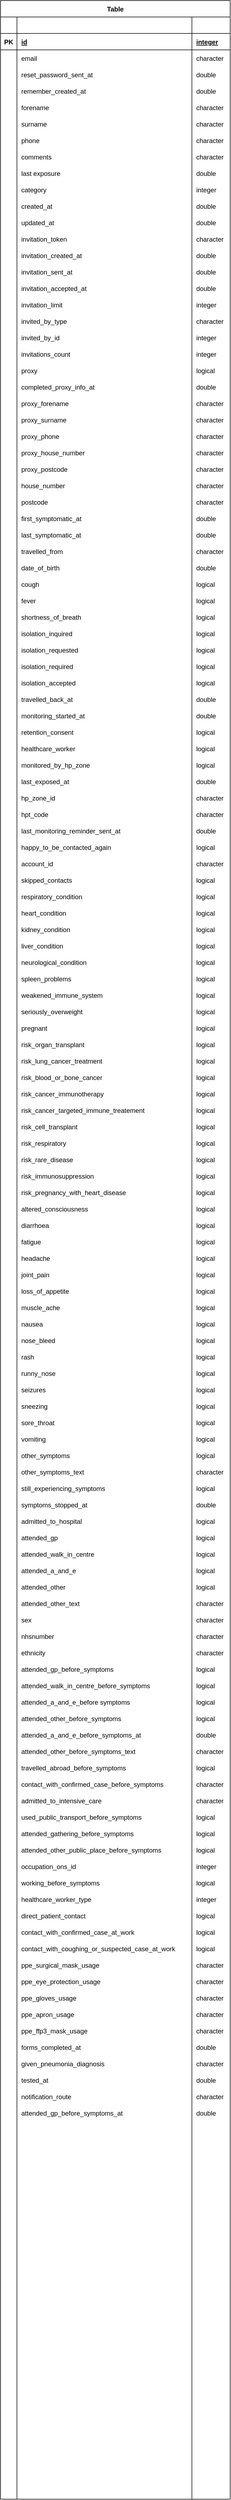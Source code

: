 <mxfile version="13.4.5" type="github"><diagram id="yHCWmKSbXsdyhyYN0CPh" name="Page-1"><mxGraphModel dx="518" dy="469" grid="1" gridSize="10" guides="1" tooltips="1" connect="1" arrows="1" fold="1" page="1" pageScale="1" pageWidth="1169" pageHeight="1654" math="0" shadow="0"><root><mxCell id="0"/><mxCell id="1" parent="0"/><mxCell id="xU-eWcfD_CZgrgum7CS0-1" value="Table" style="shape=table;startSize=30;container=1;collapsible=1;childLayout=tableLayout;fixedRows=1;rowLines=0;fontStyle=1;align=center;resizeLast=1;" vertex="1" parent="1"><mxGeometry x="390" y="10" width="420" height="4560" as="geometry"/></mxCell><mxCell id="xU-eWcfD_CZgrgum7CS0-379" style="shape=partialRectangle;collapsible=0;dropTarget=0;pointerEvents=0;fillColor=none;top=0;left=0;bottom=1;right=0;points=[[0,0.5],[1,0.5]];portConstraint=eastwest;" vertex="1" parent="xU-eWcfD_CZgrgum7CS0-1"><mxGeometry y="30" width="420" height="30" as="geometry"/></mxCell><mxCell id="xU-eWcfD_CZgrgum7CS0-380" style="shape=partialRectangle;connectable=0;fillColor=none;top=0;left=0;bottom=0;right=0;fontStyle=1;overflow=hidden;" vertex="1" parent="xU-eWcfD_CZgrgum7CS0-379"><mxGeometry width="30" height="30" as="geometry"/></mxCell><mxCell id="xU-eWcfD_CZgrgum7CS0-381" style="shape=partialRectangle;connectable=0;fillColor=none;top=0;left=0;bottom=0;right=0;align=left;spacingLeft=6;fontStyle=5;overflow=hidden;" vertex="1" parent="xU-eWcfD_CZgrgum7CS0-379"><mxGeometry x="30" width="320" height="30" as="geometry"/></mxCell><mxCell id="xU-eWcfD_CZgrgum7CS0-382" style="shape=partialRectangle;connectable=0;fillColor=none;top=0;left=0;bottom=0;right=0;align=left;spacingLeft=6;fontStyle=5;overflow=hidden;" vertex="1" parent="xU-eWcfD_CZgrgum7CS0-379"><mxGeometry x="350" width="70" height="30" as="geometry"/></mxCell><mxCell id="xU-eWcfD_CZgrgum7CS0-2" value="" style="shape=partialRectangle;collapsible=0;dropTarget=0;pointerEvents=0;fillColor=none;top=0;left=0;bottom=1;right=0;points=[[0,0.5],[1,0.5]];portConstraint=eastwest;" vertex="1" parent="xU-eWcfD_CZgrgum7CS0-1"><mxGeometry y="60" width="420" height="30" as="geometry"/></mxCell><mxCell id="xU-eWcfD_CZgrgum7CS0-3" value="PK" style="shape=partialRectangle;connectable=0;fillColor=none;top=0;left=0;bottom=0;right=0;fontStyle=1;overflow=hidden;" vertex="1" parent="xU-eWcfD_CZgrgum7CS0-2"><mxGeometry width="30" height="30" as="geometry"/></mxCell><mxCell id="xU-eWcfD_CZgrgum7CS0-4" value="id" style="shape=partialRectangle;connectable=0;fillColor=none;top=0;left=0;bottom=0;right=0;align=left;spacingLeft=6;fontStyle=5;overflow=hidden;" vertex="1" parent="xU-eWcfD_CZgrgum7CS0-2"><mxGeometry x="30" width="320" height="30" as="geometry"/></mxCell><mxCell id="xU-eWcfD_CZgrgum7CS0-38" value="integer" style="shape=partialRectangle;connectable=0;fillColor=none;top=0;left=0;bottom=0;right=0;align=left;spacingLeft=6;fontStyle=5;overflow=hidden;" vertex="1" parent="xU-eWcfD_CZgrgum7CS0-2"><mxGeometry x="350" width="70" height="30" as="geometry"/></mxCell><mxCell id="xU-eWcfD_CZgrgum7CS0-5" value="" style="shape=partialRectangle;collapsible=0;dropTarget=0;pointerEvents=0;fillColor=none;top=0;left=0;bottom=0;right=0;points=[[0,0.5],[1,0.5]];portConstraint=eastwest;" vertex="1" parent="xU-eWcfD_CZgrgum7CS0-1"><mxGeometry y="90" width="420" height="30" as="geometry"/></mxCell><mxCell id="xU-eWcfD_CZgrgum7CS0-6" value="" style="shape=partialRectangle;connectable=0;fillColor=none;top=0;left=0;bottom=0;right=0;editable=1;overflow=hidden;" vertex="1" parent="xU-eWcfD_CZgrgum7CS0-5"><mxGeometry width="30" height="30" as="geometry"/></mxCell><mxCell id="xU-eWcfD_CZgrgum7CS0-7" value="email" style="shape=partialRectangle;connectable=0;fillColor=none;top=0;left=0;bottom=0;right=0;align=left;spacingLeft=6;overflow=hidden;" vertex="1" parent="xU-eWcfD_CZgrgum7CS0-5"><mxGeometry x="30" width="320" height="30" as="geometry"/></mxCell><mxCell id="xU-eWcfD_CZgrgum7CS0-39" value="character" style="shape=partialRectangle;connectable=0;fillColor=none;top=0;left=0;bottom=0;right=0;align=left;spacingLeft=6;overflow=hidden;" vertex="1" parent="xU-eWcfD_CZgrgum7CS0-5"><mxGeometry x="350" width="70" height="30" as="geometry"/></mxCell><mxCell id="xU-eWcfD_CZgrgum7CS0-8" value="" style="shape=partialRectangle;collapsible=0;dropTarget=0;pointerEvents=0;fillColor=none;top=0;left=0;bottom=0;right=0;points=[[0,0.5],[1,0.5]];portConstraint=eastwest;" vertex="1" parent="xU-eWcfD_CZgrgum7CS0-1"><mxGeometry y="120" width="420" height="30" as="geometry"/></mxCell><mxCell id="xU-eWcfD_CZgrgum7CS0-9" value="" style="shape=partialRectangle;connectable=0;fillColor=none;top=0;left=0;bottom=0;right=0;editable=1;overflow=hidden;" vertex="1" parent="xU-eWcfD_CZgrgum7CS0-8"><mxGeometry width="30" height="30" as="geometry"/></mxCell><mxCell id="xU-eWcfD_CZgrgum7CS0-10" value="reset_password_sent_at" style="shape=partialRectangle;connectable=0;fillColor=none;top=0;left=0;bottom=0;right=0;align=left;spacingLeft=6;overflow=hidden;" vertex="1" parent="xU-eWcfD_CZgrgum7CS0-8"><mxGeometry x="30" width="320" height="30" as="geometry"/></mxCell><mxCell id="xU-eWcfD_CZgrgum7CS0-40" value="double" style="shape=partialRectangle;connectable=0;fillColor=none;top=0;left=0;bottom=0;right=0;align=left;spacingLeft=6;overflow=hidden;" vertex="1" parent="xU-eWcfD_CZgrgum7CS0-8"><mxGeometry x="350" width="70" height="30" as="geometry"/></mxCell><mxCell id="xU-eWcfD_CZgrgum7CS0-11" value="" style="shape=partialRectangle;collapsible=0;dropTarget=0;pointerEvents=0;fillColor=none;top=0;left=0;bottom=0;right=0;points=[[0,0.5],[1,0.5]];portConstraint=eastwest;" vertex="1" parent="xU-eWcfD_CZgrgum7CS0-1"><mxGeometry y="150" width="420" height="30" as="geometry"/></mxCell><mxCell id="xU-eWcfD_CZgrgum7CS0-12" value="" style="shape=partialRectangle;connectable=0;fillColor=none;top=0;left=0;bottom=0;right=0;editable=1;overflow=hidden;" vertex="1" parent="xU-eWcfD_CZgrgum7CS0-11"><mxGeometry width="30" height="30" as="geometry"/></mxCell><mxCell id="xU-eWcfD_CZgrgum7CS0-13" value="remember_created_at" style="shape=partialRectangle;connectable=0;fillColor=none;top=0;left=0;bottom=0;right=0;align=left;spacingLeft=6;overflow=hidden;" vertex="1" parent="xU-eWcfD_CZgrgum7CS0-11"><mxGeometry x="30" width="320" height="30" as="geometry"/></mxCell><mxCell id="xU-eWcfD_CZgrgum7CS0-41" value="double" style="shape=partialRectangle;connectable=0;fillColor=none;top=0;left=0;bottom=0;right=0;align=left;spacingLeft=6;overflow=hidden;" vertex="1" parent="xU-eWcfD_CZgrgum7CS0-11"><mxGeometry x="350" width="70" height="30" as="geometry"/></mxCell><mxCell id="xU-eWcfD_CZgrgum7CS0-14" style="shape=partialRectangle;collapsible=0;dropTarget=0;pointerEvents=0;fillColor=none;top=0;left=0;bottom=0;right=0;points=[[0,0.5],[1,0.5]];portConstraint=eastwest;" vertex="1" parent="xU-eWcfD_CZgrgum7CS0-1"><mxGeometry y="180" width="420" height="30" as="geometry"/></mxCell><mxCell id="xU-eWcfD_CZgrgum7CS0-15" style="shape=partialRectangle;connectable=0;fillColor=none;top=0;left=0;bottom=0;right=0;editable=1;overflow=hidden;" vertex="1" parent="xU-eWcfD_CZgrgum7CS0-14"><mxGeometry width="30" height="30" as="geometry"/></mxCell><mxCell id="xU-eWcfD_CZgrgum7CS0-16" value="forename" style="shape=partialRectangle;connectable=0;fillColor=none;top=0;left=0;bottom=0;right=0;align=left;spacingLeft=6;overflow=hidden;" vertex="1" parent="xU-eWcfD_CZgrgum7CS0-14"><mxGeometry x="30" width="320" height="30" as="geometry"/></mxCell><mxCell id="xU-eWcfD_CZgrgum7CS0-42" value="character" style="shape=partialRectangle;connectable=0;fillColor=none;top=0;left=0;bottom=0;right=0;align=left;spacingLeft=6;overflow=hidden;" vertex="1" parent="xU-eWcfD_CZgrgum7CS0-14"><mxGeometry x="350" width="70" height="30" as="geometry"/></mxCell><mxCell id="xU-eWcfD_CZgrgum7CS0-20" style="shape=partialRectangle;collapsible=0;dropTarget=0;pointerEvents=0;fillColor=none;top=0;left=0;bottom=0;right=0;points=[[0,0.5],[1,0.5]];portConstraint=eastwest;" vertex="1" parent="xU-eWcfD_CZgrgum7CS0-1"><mxGeometry y="210" width="420" height="30" as="geometry"/></mxCell><mxCell id="xU-eWcfD_CZgrgum7CS0-21" style="shape=partialRectangle;connectable=0;fillColor=none;top=0;left=0;bottom=0;right=0;editable=1;overflow=hidden;" vertex="1" parent="xU-eWcfD_CZgrgum7CS0-20"><mxGeometry width="30" height="30" as="geometry"/></mxCell><mxCell id="xU-eWcfD_CZgrgum7CS0-22" value="surname" style="shape=partialRectangle;connectable=0;fillColor=none;top=0;left=0;bottom=0;right=0;align=left;spacingLeft=6;overflow=hidden;" vertex="1" parent="xU-eWcfD_CZgrgum7CS0-20"><mxGeometry x="30" width="320" height="30" as="geometry"/></mxCell><mxCell id="xU-eWcfD_CZgrgum7CS0-43" value="character" style="shape=partialRectangle;connectable=0;fillColor=none;top=0;left=0;bottom=0;right=0;align=left;spacingLeft=6;overflow=hidden;" vertex="1" parent="xU-eWcfD_CZgrgum7CS0-20"><mxGeometry x="350" width="70" height="30" as="geometry"/></mxCell><mxCell id="xU-eWcfD_CZgrgum7CS0-17" style="shape=partialRectangle;collapsible=0;dropTarget=0;pointerEvents=0;fillColor=none;top=0;left=0;bottom=0;right=0;points=[[0,0.5],[1,0.5]];portConstraint=eastwest;" vertex="1" parent="xU-eWcfD_CZgrgum7CS0-1"><mxGeometry y="240" width="420" height="30" as="geometry"/></mxCell><mxCell id="xU-eWcfD_CZgrgum7CS0-18" style="shape=partialRectangle;connectable=0;fillColor=none;top=0;left=0;bottom=0;right=0;editable=1;overflow=hidden;" vertex="1" parent="xU-eWcfD_CZgrgum7CS0-17"><mxGeometry width="30" height="30" as="geometry"/></mxCell><mxCell id="xU-eWcfD_CZgrgum7CS0-19" value="phone" style="shape=partialRectangle;connectable=0;fillColor=none;top=0;left=0;bottom=0;right=0;align=left;spacingLeft=6;overflow=hidden;" vertex="1" parent="xU-eWcfD_CZgrgum7CS0-17"><mxGeometry x="30" width="320" height="30" as="geometry"/></mxCell><mxCell id="xU-eWcfD_CZgrgum7CS0-44" value="character" style="shape=partialRectangle;connectable=0;fillColor=none;top=0;left=0;bottom=0;right=0;align=left;spacingLeft=6;overflow=hidden;" vertex="1" parent="xU-eWcfD_CZgrgum7CS0-17"><mxGeometry x="350" width="70" height="30" as="geometry"/></mxCell><mxCell id="xU-eWcfD_CZgrgum7CS0-23" style="shape=partialRectangle;collapsible=0;dropTarget=0;pointerEvents=0;fillColor=none;top=0;left=0;bottom=0;right=0;points=[[0,0.5],[1,0.5]];portConstraint=eastwest;" vertex="1" parent="xU-eWcfD_CZgrgum7CS0-1"><mxGeometry y="270" width="420" height="30" as="geometry"/></mxCell><mxCell id="xU-eWcfD_CZgrgum7CS0-24" style="shape=partialRectangle;connectable=0;fillColor=none;top=0;left=0;bottom=0;right=0;editable=1;overflow=hidden;" vertex="1" parent="xU-eWcfD_CZgrgum7CS0-23"><mxGeometry width="30" height="30" as="geometry"/></mxCell><mxCell id="xU-eWcfD_CZgrgum7CS0-25" value="comments" style="shape=partialRectangle;connectable=0;fillColor=none;top=0;left=0;bottom=0;right=0;align=left;spacingLeft=6;overflow=hidden;" vertex="1" parent="xU-eWcfD_CZgrgum7CS0-23"><mxGeometry x="30" width="320" height="30" as="geometry"/></mxCell><mxCell id="xU-eWcfD_CZgrgum7CS0-45" value="character" style="shape=partialRectangle;connectable=0;fillColor=none;top=0;left=0;bottom=0;right=0;align=left;spacingLeft=6;overflow=hidden;" vertex="1" parent="xU-eWcfD_CZgrgum7CS0-23"><mxGeometry x="350" width="70" height="30" as="geometry"/></mxCell><mxCell id="xU-eWcfD_CZgrgum7CS0-26" style="shape=partialRectangle;collapsible=0;dropTarget=0;pointerEvents=0;fillColor=none;top=0;left=0;bottom=0;right=0;points=[[0,0.5],[1,0.5]];portConstraint=eastwest;" vertex="1" parent="xU-eWcfD_CZgrgum7CS0-1"><mxGeometry y="300" width="420" height="30" as="geometry"/></mxCell><mxCell id="xU-eWcfD_CZgrgum7CS0-27" style="shape=partialRectangle;connectable=0;fillColor=none;top=0;left=0;bottom=0;right=0;editable=1;overflow=hidden;" vertex="1" parent="xU-eWcfD_CZgrgum7CS0-26"><mxGeometry width="30" height="30" as="geometry"/></mxCell><mxCell id="xU-eWcfD_CZgrgum7CS0-28" value="last exposure" style="shape=partialRectangle;connectable=0;fillColor=none;top=0;left=0;bottom=0;right=0;align=left;spacingLeft=6;overflow=hidden;" vertex="1" parent="xU-eWcfD_CZgrgum7CS0-26"><mxGeometry x="30" width="320" height="30" as="geometry"/></mxCell><mxCell id="xU-eWcfD_CZgrgum7CS0-46" value="double" style="shape=partialRectangle;connectable=0;fillColor=none;top=0;left=0;bottom=0;right=0;align=left;spacingLeft=6;overflow=hidden;" vertex="1" parent="xU-eWcfD_CZgrgum7CS0-26"><mxGeometry x="350" width="70" height="30" as="geometry"/></mxCell><mxCell id="xU-eWcfD_CZgrgum7CS0-29" style="shape=partialRectangle;collapsible=0;dropTarget=0;pointerEvents=0;fillColor=none;top=0;left=0;bottom=0;right=0;points=[[0,0.5],[1,0.5]];portConstraint=eastwest;" vertex="1" parent="xU-eWcfD_CZgrgum7CS0-1"><mxGeometry y="330" width="420" height="30" as="geometry"/></mxCell><mxCell id="xU-eWcfD_CZgrgum7CS0-30" style="shape=partialRectangle;connectable=0;fillColor=none;top=0;left=0;bottom=0;right=0;editable=1;overflow=hidden;" vertex="1" parent="xU-eWcfD_CZgrgum7CS0-29"><mxGeometry width="30" height="30" as="geometry"/></mxCell><mxCell id="xU-eWcfD_CZgrgum7CS0-31" value="category" style="shape=partialRectangle;connectable=0;fillColor=none;top=0;left=0;bottom=0;right=0;align=left;spacingLeft=6;overflow=hidden;" vertex="1" parent="xU-eWcfD_CZgrgum7CS0-29"><mxGeometry x="30" width="320" height="30" as="geometry"/></mxCell><mxCell id="xU-eWcfD_CZgrgum7CS0-47" value="integer" style="shape=partialRectangle;connectable=0;fillColor=none;top=0;left=0;bottom=0;right=0;align=left;spacingLeft=6;overflow=hidden;" vertex="1" parent="xU-eWcfD_CZgrgum7CS0-29"><mxGeometry x="350" width="70" height="30" as="geometry"/></mxCell><mxCell id="xU-eWcfD_CZgrgum7CS0-32" style="shape=partialRectangle;collapsible=0;dropTarget=0;pointerEvents=0;fillColor=none;top=0;left=0;bottom=0;right=0;points=[[0,0.5],[1,0.5]];portConstraint=eastwest;" vertex="1" parent="xU-eWcfD_CZgrgum7CS0-1"><mxGeometry y="360" width="420" height="30" as="geometry"/></mxCell><mxCell id="xU-eWcfD_CZgrgum7CS0-33" style="shape=partialRectangle;connectable=0;fillColor=none;top=0;left=0;bottom=0;right=0;editable=1;overflow=hidden;" vertex="1" parent="xU-eWcfD_CZgrgum7CS0-32"><mxGeometry width="30" height="30" as="geometry"/></mxCell><mxCell id="xU-eWcfD_CZgrgum7CS0-34" value="created_at" style="shape=partialRectangle;connectable=0;fillColor=none;top=0;left=0;bottom=0;right=0;align=left;spacingLeft=6;overflow=hidden;" vertex="1" parent="xU-eWcfD_CZgrgum7CS0-32"><mxGeometry x="30" width="320" height="30" as="geometry"/></mxCell><mxCell id="xU-eWcfD_CZgrgum7CS0-48" value="double" style="shape=partialRectangle;connectable=0;fillColor=none;top=0;left=0;bottom=0;right=0;align=left;spacingLeft=6;overflow=hidden;" vertex="1" parent="xU-eWcfD_CZgrgum7CS0-32"><mxGeometry x="350" width="70" height="30" as="geometry"/></mxCell><mxCell id="xU-eWcfD_CZgrgum7CS0-35" style="shape=partialRectangle;collapsible=0;dropTarget=0;pointerEvents=0;fillColor=none;top=0;left=0;bottom=0;right=0;points=[[0,0.5],[1,0.5]];portConstraint=eastwest;" vertex="1" parent="xU-eWcfD_CZgrgum7CS0-1"><mxGeometry y="390" width="420" height="30" as="geometry"/></mxCell><mxCell id="xU-eWcfD_CZgrgum7CS0-36" style="shape=partialRectangle;connectable=0;fillColor=none;top=0;left=0;bottom=0;right=0;editable=1;overflow=hidden;" vertex="1" parent="xU-eWcfD_CZgrgum7CS0-35"><mxGeometry width="30" height="30" as="geometry"/></mxCell><mxCell id="xU-eWcfD_CZgrgum7CS0-37" value="updated_at" style="shape=partialRectangle;connectable=0;fillColor=none;top=0;left=0;bottom=0;right=0;align=left;spacingLeft=6;overflow=hidden;" vertex="1" parent="xU-eWcfD_CZgrgum7CS0-35"><mxGeometry x="30" width="320" height="30" as="geometry"/></mxCell><mxCell id="xU-eWcfD_CZgrgum7CS0-49" value="double" style="shape=partialRectangle;connectable=0;fillColor=none;top=0;left=0;bottom=0;right=0;align=left;spacingLeft=6;overflow=hidden;" vertex="1" parent="xU-eWcfD_CZgrgum7CS0-35"><mxGeometry x="350" width="70" height="30" as="geometry"/></mxCell><mxCell id="xU-eWcfD_CZgrgum7CS0-50" style="shape=partialRectangle;collapsible=0;dropTarget=0;pointerEvents=0;fillColor=none;top=0;left=0;bottom=0;right=0;points=[[0,0.5],[1,0.5]];portConstraint=eastwest;" vertex="1" parent="xU-eWcfD_CZgrgum7CS0-1"><mxGeometry y="420" width="420" height="30" as="geometry"/></mxCell><mxCell id="xU-eWcfD_CZgrgum7CS0-51" style="shape=partialRectangle;connectable=0;fillColor=none;top=0;left=0;bottom=0;right=0;editable=1;overflow=hidden;" vertex="1" parent="xU-eWcfD_CZgrgum7CS0-50"><mxGeometry width="30" height="30" as="geometry"/></mxCell><mxCell id="xU-eWcfD_CZgrgum7CS0-52" value="invitation_token" style="shape=partialRectangle;connectable=0;fillColor=none;top=0;left=0;bottom=0;right=0;align=left;spacingLeft=6;overflow=hidden;" vertex="1" parent="xU-eWcfD_CZgrgum7CS0-50"><mxGeometry x="30" width="320" height="30" as="geometry"/></mxCell><mxCell id="xU-eWcfD_CZgrgum7CS0-53" value="character" style="shape=partialRectangle;connectable=0;fillColor=none;top=0;left=0;bottom=0;right=0;align=left;spacingLeft=6;overflow=hidden;" vertex="1" parent="xU-eWcfD_CZgrgum7CS0-50"><mxGeometry x="350" width="70" height="30" as="geometry"/></mxCell><mxCell id="xU-eWcfD_CZgrgum7CS0-122" style="shape=partialRectangle;collapsible=0;dropTarget=0;pointerEvents=0;fillColor=none;top=0;left=0;bottom=0;right=0;points=[[0,0.5],[1,0.5]];portConstraint=eastwest;" vertex="1" parent="xU-eWcfD_CZgrgum7CS0-1"><mxGeometry y="450" width="420" height="30" as="geometry"/></mxCell><mxCell id="xU-eWcfD_CZgrgum7CS0-123" style="shape=partialRectangle;connectable=0;fillColor=none;top=0;left=0;bottom=0;right=0;editable=1;overflow=hidden;" vertex="1" parent="xU-eWcfD_CZgrgum7CS0-122"><mxGeometry width="30" height="30" as="geometry"/></mxCell><mxCell id="xU-eWcfD_CZgrgum7CS0-124" value="invitation_created_at" style="shape=partialRectangle;connectable=0;fillColor=none;top=0;left=0;bottom=0;right=0;align=left;spacingLeft=6;overflow=hidden;" vertex="1" parent="xU-eWcfD_CZgrgum7CS0-122"><mxGeometry x="30" width="320" height="30" as="geometry"/></mxCell><mxCell id="xU-eWcfD_CZgrgum7CS0-125" value="double" style="shape=partialRectangle;connectable=0;fillColor=none;top=0;left=0;bottom=0;right=0;align=left;spacingLeft=6;overflow=hidden;" vertex="1" parent="xU-eWcfD_CZgrgum7CS0-122"><mxGeometry x="350" width="70" height="30" as="geometry"/></mxCell><mxCell id="xU-eWcfD_CZgrgum7CS0-126" style="shape=partialRectangle;collapsible=0;dropTarget=0;pointerEvents=0;fillColor=none;top=0;left=0;bottom=0;right=0;points=[[0,0.5],[1,0.5]];portConstraint=eastwest;" vertex="1" parent="xU-eWcfD_CZgrgum7CS0-1"><mxGeometry y="480" width="420" height="30" as="geometry"/></mxCell><mxCell id="xU-eWcfD_CZgrgum7CS0-127" style="shape=partialRectangle;connectable=0;fillColor=none;top=0;left=0;bottom=0;right=0;editable=1;overflow=hidden;" vertex="1" parent="xU-eWcfD_CZgrgum7CS0-126"><mxGeometry width="30" height="30" as="geometry"/></mxCell><mxCell id="xU-eWcfD_CZgrgum7CS0-128" value="invitation_sent_at" style="shape=partialRectangle;connectable=0;fillColor=none;top=0;left=0;bottom=0;right=0;align=left;spacingLeft=6;overflow=hidden;" vertex="1" parent="xU-eWcfD_CZgrgum7CS0-126"><mxGeometry x="30" width="320" height="30" as="geometry"/></mxCell><mxCell id="xU-eWcfD_CZgrgum7CS0-129" value="double" style="shape=partialRectangle;connectable=0;fillColor=none;top=0;left=0;bottom=0;right=0;align=left;spacingLeft=6;overflow=hidden;" vertex="1" parent="xU-eWcfD_CZgrgum7CS0-126"><mxGeometry x="350" width="70" height="30" as="geometry"/></mxCell><mxCell id="xU-eWcfD_CZgrgum7CS0-118" style="shape=partialRectangle;collapsible=0;dropTarget=0;pointerEvents=0;fillColor=none;top=0;left=0;bottom=0;right=0;points=[[0,0.5],[1,0.5]];portConstraint=eastwest;" vertex="1" parent="xU-eWcfD_CZgrgum7CS0-1"><mxGeometry y="510" width="420" height="30" as="geometry"/></mxCell><mxCell id="xU-eWcfD_CZgrgum7CS0-119" style="shape=partialRectangle;connectable=0;fillColor=none;top=0;left=0;bottom=0;right=0;editable=1;overflow=hidden;" vertex="1" parent="xU-eWcfD_CZgrgum7CS0-118"><mxGeometry width="30" height="30" as="geometry"/></mxCell><mxCell id="xU-eWcfD_CZgrgum7CS0-120" value="invitation_accepted_at" style="shape=partialRectangle;connectable=0;fillColor=none;top=0;left=0;bottom=0;right=0;align=left;spacingLeft=6;overflow=hidden;" vertex="1" parent="xU-eWcfD_CZgrgum7CS0-118"><mxGeometry x="30" width="320" height="30" as="geometry"/></mxCell><mxCell id="xU-eWcfD_CZgrgum7CS0-121" value="double" style="shape=partialRectangle;connectable=0;fillColor=none;top=0;left=0;bottom=0;right=0;align=left;spacingLeft=6;overflow=hidden;" vertex="1" parent="xU-eWcfD_CZgrgum7CS0-118"><mxGeometry x="350" width="70" height="30" as="geometry"/></mxCell><mxCell id="xU-eWcfD_CZgrgum7CS0-114" style="shape=partialRectangle;collapsible=0;dropTarget=0;pointerEvents=0;fillColor=none;top=0;left=0;bottom=0;right=0;points=[[0,0.5],[1,0.5]];portConstraint=eastwest;" vertex="1" parent="xU-eWcfD_CZgrgum7CS0-1"><mxGeometry y="540" width="420" height="30" as="geometry"/></mxCell><mxCell id="xU-eWcfD_CZgrgum7CS0-115" style="shape=partialRectangle;connectable=0;fillColor=none;top=0;left=0;bottom=0;right=0;editable=1;overflow=hidden;" vertex="1" parent="xU-eWcfD_CZgrgum7CS0-114"><mxGeometry width="30" height="30" as="geometry"/></mxCell><mxCell id="xU-eWcfD_CZgrgum7CS0-116" value="invitation_limit" style="shape=partialRectangle;connectable=0;fillColor=none;top=0;left=0;bottom=0;right=0;align=left;spacingLeft=6;overflow=hidden;" vertex="1" parent="xU-eWcfD_CZgrgum7CS0-114"><mxGeometry x="30" width="320" height="30" as="geometry"/></mxCell><mxCell id="xU-eWcfD_CZgrgum7CS0-117" value="integer" style="shape=partialRectangle;connectable=0;fillColor=none;top=0;left=0;bottom=0;right=0;align=left;spacingLeft=6;overflow=hidden;" vertex="1" parent="xU-eWcfD_CZgrgum7CS0-114"><mxGeometry x="350" width="70" height="30" as="geometry"/></mxCell><mxCell id="xU-eWcfD_CZgrgum7CS0-110" style="shape=partialRectangle;collapsible=0;dropTarget=0;pointerEvents=0;fillColor=none;top=0;left=0;bottom=0;right=0;points=[[0,0.5],[1,0.5]];portConstraint=eastwest;" vertex="1" parent="xU-eWcfD_CZgrgum7CS0-1"><mxGeometry y="570" width="420" height="30" as="geometry"/></mxCell><mxCell id="xU-eWcfD_CZgrgum7CS0-111" style="shape=partialRectangle;connectable=0;fillColor=none;top=0;left=0;bottom=0;right=0;editable=1;overflow=hidden;" vertex="1" parent="xU-eWcfD_CZgrgum7CS0-110"><mxGeometry width="30" height="30" as="geometry"/></mxCell><mxCell id="xU-eWcfD_CZgrgum7CS0-112" value="invited_by_type" style="shape=partialRectangle;connectable=0;fillColor=none;top=0;left=0;bottom=0;right=0;align=left;spacingLeft=6;overflow=hidden;" vertex="1" parent="xU-eWcfD_CZgrgum7CS0-110"><mxGeometry x="30" width="320" height="30" as="geometry"/></mxCell><mxCell id="xU-eWcfD_CZgrgum7CS0-113" value="character" style="shape=partialRectangle;connectable=0;fillColor=none;top=0;left=0;bottom=0;right=0;align=left;spacingLeft=6;overflow=hidden;" vertex="1" parent="xU-eWcfD_CZgrgum7CS0-110"><mxGeometry x="350" width="70" height="30" as="geometry"/></mxCell><mxCell id="xU-eWcfD_CZgrgum7CS0-106" style="shape=partialRectangle;collapsible=0;dropTarget=0;pointerEvents=0;fillColor=none;top=0;left=0;bottom=0;right=0;points=[[0,0.5],[1,0.5]];portConstraint=eastwest;" vertex="1" parent="xU-eWcfD_CZgrgum7CS0-1"><mxGeometry y="600" width="420" height="30" as="geometry"/></mxCell><mxCell id="xU-eWcfD_CZgrgum7CS0-107" style="shape=partialRectangle;connectable=0;fillColor=none;top=0;left=0;bottom=0;right=0;editable=1;overflow=hidden;" vertex="1" parent="xU-eWcfD_CZgrgum7CS0-106"><mxGeometry width="30" height="30" as="geometry"/></mxCell><mxCell id="xU-eWcfD_CZgrgum7CS0-108" value="invited_by_id" style="shape=partialRectangle;connectable=0;fillColor=none;top=0;left=0;bottom=0;right=0;align=left;spacingLeft=6;overflow=hidden;" vertex="1" parent="xU-eWcfD_CZgrgum7CS0-106"><mxGeometry x="30" width="320" height="30" as="geometry"/></mxCell><mxCell id="xU-eWcfD_CZgrgum7CS0-109" value="integer" style="shape=partialRectangle;connectable=0;fillColor=none;top=0;left=0;bottom=0;right=0;align=left;spacingLeft=6;overflow=hidden;" vertex="1" parent="xU-eWcfD_CZgrgum7CS0-106"><mxGeometry x="350" width="70" height="30" as="geometry"/></mxCell><mxCell id="xU-eWcfD_CZgrgum7CS0-102" style="shape=partialRectangle;collapsible=0;dropTarget=0;pointerEvents=0;fillColor=none;top=0;left=0;bottom=0;right=0;points=[[0,0.5],[1,0.5]];portConstraint=eastwest;" vertex="1" parent="xU-eWcfD_CZgrgum7CS0-1"><mxGeometry y="630" width="420" height="30" as="geometry"/></mxCell><mxCell id="xU-eWcfD_CZgrgum7CS0-103" style="shape=partialRectangle;connectable=0;fillColor=none;top=0;left=0;bottom=0;right=0;editable=1;overflow=hidden;" vertex="1" parent="xU-eWcfD_CZgrgum7CS0-102"><mxGeometry width="30" height="30" as="geometry"/></mxCell><mxCell id="xU-eWcfD_CZgrgum7CS0-104" value="invitations_count" style="shape=partialRectangle;connectable=0;fillColor=none;top=0;left=0;bottom=0;right=0;align=left;spacingLeft=6;overflow=hidden;" vertex="1" parent="xU-eWcfD_CZgrgum7CS0-102"><mxGeometry x="30" width="320" height="30" as="geometry"/></mxCell><mxCell id="xU-eWcfD_CZgrgum7CS0-105" value="integer" style="shape=partialRectangle;connectable=0;fillColor=none;top=0;left=0;bottom=0;right=0;align=left;spacingLeft=6;overflow=hidden;" vertex="1" parent="xU-eWcfD_CZgrgum7CS0-102"><mxGeometry x="350" width="70" height="30" as="geometry"/></mxCell><mxCell id="xU-eWcfD_CZgrgum7CS0-98" style="shape=partialRectangle;collapsible=0;dropTarget=0;pointerEvents=0;fillColor=none;top=0;left=0;bottom=0;right=0;points=[[0,0.5],[1,0.5]];portConstraint=eastwest;" vertex="1" parent="xU-eWcfD_CZgrgum7CS0-1"><mxGeometry y="660" width="420" height="30" as="geometry"/></mxCell><mxCell id="xU-eWcfD_CZgrgum7CS0-99" style="shape=partialRectangle;connectable=0;fillColor=none;top=0;left=0;bottom=0;right=0;editable=1;overflow=hidden;" vertex="1" parent="xU-eWcfD_CZgrgum7CS0-98"><mxGeometry width="30" height="30" as="geometry"/></mxCell><mxCell id="xU-eWcfD_CZgrgum7CS0-100" value="proxy" style="shape=partialRectangle;connectable=0;fillColor=none;top=0;left=0;bottom=0;right=0;align=left;spacingLeft=6;overflow=hidden;" vertex="1" parent="xU-eWcfD_CZgrgum7CS0-98"><mxGeometry x="30" width="320" height="30" as="geometry"/></mxCell><mxCell id="xU-eWcfD_CZgrgum7CS0-101" value="logical" style="shape=partialRectangle;connectable=0;fillColor=none;top=0;left=0;bottom=0;right=0;align=left;spacingLeft=6;overflow=hidden;" vertex="1" parent="xU-eWcfD_CZgrgum7CS0-98"><mxGeometry x="350" width="70" height="30" as="geometry"/></mxCell><mxCell id="xU-eWcfD_CZgrgum7CS0-94" style="shape=partialRectangle;collapsible=0;dropTarget=0;pointerEvents=0;fillColor=none;top=0;left=0;bottom=0;right=0;points=[[0,0.5],[1,0.5]];portConstraint=eastwest;" vertex="1" parent="xU-eWcfD_CZgrgum7CS0-1"><mxGeometry y="690" width="420" height="30" as="geometry"/></mxCell><mxCell id="xU-eWcfD_CZgrgum7CS0-95" style="shape=partialRectangle;connectable=0;fillColor=none;top=0;left=0;bottom=0;right=0;editable=1;overflow=hidden;" vertex="1" parent="xU-eWcfD_CZgrgum7CS0-94"><mxGeometry width="30" height="30" as="geometry"/></mxCell><mxCell id="xU-eWcfD_CZgrgum7CS0-96" value="completed_proxy_info_at" style="shape=partialRectangle;connectable=0;fillColor=none;top=0;left=0;bottom=0;right=0;align=left;spacingLeft=6;overflow=hidden;" vertex="1" parent="xU-eWcfD_CZgrgum7CS0-94"><mxGeometry x="30" width="320" height="30" as="geometry"/></mxCell><mxCell id="xU-eWcfD_CZgrgum7CS0-97" value="double" style="shape=partialRectangle;connectable=0;fillColor=none;top=0;left=0;bottom=0;right=0;align=left;spacingLeft=6;overflow=hidden;" vertex="1" parent="xU-eWcfD_CZgrgum7CS0-94"><mxGeometry x="350" width="70" height="30" as="geometry"/></mxCell><mxCell id="xU-eWcfD_CZgrgum7CS0-90" style="shape=partialRectangle;collapsible=0;dropTarget=0;pointerEvents=0;fillColor=none;top=0;left=0;bottom=0;right=0;points=[[0,0.5],[1,0.5]];portConstraint=eastwest;" vertex="1" parent="xU-eWcfD_CZgrgum7CS0-1"><mxGeometry y="720" width="420" height="30" as="geometry"/></mxCell><mxCell id="xU-eWcfD_CZgrgum7CS0-91" style="shape=partialRectangle;connectable=0;fillColor=none;top=0;left=0;bottom=0;right=0;editable=1;overflow=hidden;" vertex="1" parent="xU-eWcfD_CZgrgum7CS0-90"><mxGeometry width="30" height="30" as="geometry"/></mxCell><mxCell id="xU-eWcfD_CZgrgum7CS0-92" value="proxy_forename" style="shape=partialRectangle;connectable=0;fillColor=none;top=0;left=0;bottom=0;right=0;align=left;spacingLeft=6;overflow=hidden;" vertex="1" parent="xU-eWcfD_CZgrgum7CS0-90"><mxGeometry x="30" width="320" height="30" as="geometry"/></mxCell><mxCell id="xU-eWcfD_CZgrgum7CS0-93" value="character" style="shape=partialRectangle;connectable=0;fillColor=none;top=0;left=0;bottom=0;right=0;align=left;spacingLeft=6;overflow=hidden;" vertex="1" parent="xU-eWcfD_CZgrgum7CS0-90"><mxGeometry x="350" width="70" height="30" as="geometry"/></mxCell><mxCell id="xU-eWcfD_CZgrgum7CS0-82" style="shape=partialRectangle;collapsible=0;dropTarget=0;pointerEvents=0;fillColor=none;top=0;left=0;bottom=0;right=0;points=[[0,0.5],[1,0.5]];portConstraint=eastwest;" vertex="1" parent="xU-eWcfD_CZgrgum7CS0-1"><mxGeometry y="750" width="420" height="30" as="geometry"/></mxCell><mxCell id="xU-eWcfD_CZgrgum7CS0-83" style="shape=partialRectangle;connectable=0;fillColor=none;top=0;left=0;bottom=0;right=0;editable=1;overflow=hidden;" vertex="1" parent="xU-eWcfD_CZgrgum7CS0-82"><mxGeometry width="30" height="30" as="geometry"/></mxCell><mxCell id="xU-eWcfD_CZgrgum7CS0-84" value="proxy_surname" style="shape=partialRectangle;connectable=0;fillColor=none;top=0;left=0;bottom=0;right=0;align=left;spacingLeft=6;overflow=hidden;" vertex="1" parent="xU-eWcfD_CZgrgum7CS0-82"><mxGeometry x="30" width="320" height="30" as="geometry"/></mxCell><mxCell id="xU-eWcfD_CZgrgum7CS0-85" value="character" style="shape=partialRectangle;connectable=0;fillColor=none;top=0;left=0;bottom=0;right=0;align=left;spacingLeft=6;overflow=hidden;" vertex="1" parent="xU-eWcfD_CZgrgum7CS0-82"><mxGeometry x="350" width="70" height="30" as="geometry"/></mxCell><mxCell id="xU-eWcfD_CZgrgum7CS0-78" style="shape=partialRectangle;collapsible=0;dropTarget=0;pointerEvents=0;fillColor=none;top=0;left=0;bottom=0;right=0;points=[[0,0.5],[1,0.5]];portConstraint=eastwest;" vertex="1" parent="xU-eWcfD_CZgrgum7CS0-1"><mxGeometry y="780" width="420" height="30" as="geometry"/></mxCell><mxCell id="xU-eWcfD_CZgrgum7CS0-79" style="shape=partialRectangle;connectable=0;fillColor=none;top=0;left=0;bottom=0;right=0;editable=1;overflow=hidden;" vertex="1" parent="xU-eWcfD_CZgrgum7CS0-78"><mxGeometry width="30" height="30" as="geometry"/></mxCell><mxCell id="xU-eWcfD_CZgrgum7CS0-80" value="proxy_phone" style="shape=partialRectangle;connectable=0;fillColor=none;top=0;left=0;bottom=0;right=0;align=left;spacingLeft=6;overflow=hidden;" vertex="1" parent="xU-eWcfD_CZgrgum7CS0-78"><mxGeometry x="30" width="320" height="30" as="geometry"/></mxCell><mxCell id="xU-eWcfD_CZgrgum7CS0-81" value="character" style="shape=partialRectangle;connectable=0;fillColor=none;top=0;left=0;bottom=0;right=0;align=left;spacingLeft=6;overflow=hidden;" vertex="1" parent="xU-eWcfD_CZgrgum7CS0-78"><mxGeometry x="350" width="70" height="30" as="geometry"/></mxCell><mxCell id="xU-eWcfD_CZgrgum7CS0-74" style="shape=partialRectangle;collapsible=0;dropTarget=0;pointerEvents=0;fillColor=none;top=0;left=0;bottom=0;right=0;points=[[0,0.5],[1,0.5]];portConstraint=eastwest;" vertex="1" parent="xU-eWcfD_CZgrgum7CS0-1"><mxGeometry y="810" width="420" height="30" as="geometry"/></mxCell><mxCell id="xU-eWcfD_CZgrgum7CS0-75" style="shape=partialRectangle;connectable=0;fillColor=none;top=0;left=0;bottom=0;right=0;editable=1;overflow=hidden;" vertex="1" parent="xU-eWcfD_CZgrgum7CS0-74"><mxGeometry width="30" height="30" as="geometry"/></mxCell><mxCell id="xU-eWcfD_CZgrgum7CS0-76" value="proxy_house_number" style="shape=partialRectangle;connectable=0;fillColor=none;top=0;left=0;bottom=0;right=0;align=left;spacingLeft=6;overflow=hidden;" vertex="1" parent="xU-eWcfD_CZgrgum7CS0-74"><mxGeometry x="30" width="320" height="30" as="geometry"/></mxCell><mxCell id="xU-eWcfD_CZgrgum7CS0-77" value="character" style="shape=partialRectangle;connectable=0;fillColor=none;top=0;left=0;bottom=0;right=0;align=left;spacingLeft=6;overflow=hidden;" vertex="1" parent="xU-eWcfD_CZgrgum7CS0-74"><mxGeometry x="350" width="70" height="30" as="geometry"/></mxCell><mxCell id="xU-eWcfD_CZgrgum7CS0-70" style="shape=partialRectangle;collapsible=0;dropTarget=0;pointerEvents=0;fillColor=none;top=0;left=0;bottom=0;right=0;points=[[0,0.5],[1,0.5]];portConstraint=eastwest;" vertex="1" parent="xU-eWcfD_CZgrgum7CS0-1"><mxGeometry y="840" width="420" height="30" as="geometry"/></mxCell><mxCell id="xU-eWcfD_CZgrgum7CS0-71" style="shape=partialRectangle;connectable=0;fillColor=none;top=0;left=0;bottom=0;right=0;editable=1;overflow=hidden;" vertex="1" parent="xU-eWcfD_CZgrgum7CS0-70"><mxGeometry width="30" height="30" as="geometry"/></mxCell><mxCell id="xU-eWcfD_CZgrgum7CS0-72" value="proxy_postcode" style="shape=partialRectangle;connectable=0;fillColor=none;top=0;left=0;bottom=0;right=0;align=left;spacingLeft=6;overflow=hidden;" vertex="1" parent="xU-eWcfD_CZgrgum7CS0-70"><mxGeometry x="30" width="320" height="30" as="geometry"/></mxCell><mxCell id="xU-eWcfD_CZgrgum7CS0-73" value="character" style="shape=partialRectangle;connectable=0;fillColor=none;top=0;left=0;bottom=0;right=0;align=left;spacingLeft=6;overflow=hidden;" vertex="1" parent="xU-eWcfD_CZgrgum7CS0-70"><mxGeometry x="350" width="70" height="30" as="geometry"/></mxCell><mxCell id="xU-eWcfD_CZgrgum7CS0-66" style="shape=partialRectangle;collapsible=0;dropTarget=0;pointerEvents=0;fillColor=none;top=0;left=0;bottom=0;right=0;points=[[0,0.5],[1,0.5]];portConstraint=eastwest;" vertex="1" parent="xU-eWcfD_CZgrgum7CS0-1"><mxGeometry y="870" width="420" height="30" as="geometry"/></mxCell><mxCell id="xU-eWcfD_CZgrgum7CS0-67" style="shape=partialRectangle;connectable=0;fillColor=none;top=0;left=0;bottom=0;right=0;editable=1;overflow=hidden;" vertex="1" parent="xU-eWcfD_CZgrgum7CS0-66"><mxGeometry width="30" height="30" as="geometry"/></mxCell><mxCell id="xU-eWcfD_CZgrgum7CS0-68" value="house_number" style="shape=partialRectangle;connectable=0;fillColor=none;top=0;left=0;bottom=0;right=0;align=left;spacingLeft=6;overflow=hidden;" vertex="1" parent="xU-eWcfD_CZgrgum7CS0-66"><mxGeometry x="30" width="320" height="30" as="geometry"/></mxCell><mxCell id="xU-eWcfD_CZgrgum7CS0-69" value="character" style="shape=partialRectangle;connectable=0;fillColor=none;top=0;left=0;bottom=0;right=0;align=left;spacingLeft=6;overflow=hidden;" vertex="1" parent="xU-eWcfD_CZgrgum7CS0-66"><mxGeometry x="350" width="70" height="30" as="geometry"/></mxCell><mxCell id="xU-eWcfD_CZgrgum7CS0-62" style="shape=partialRectangle;collapsible=0;dropTarget=0;pointerEvents=0;fillColor=none;top=0;left=0;bottom=0;right=0;points=[[0,0.5],[1,0.5]];portConstraint=eastwest;" vertex="1" parent="xU-eWcfD_CZgrgum7CS0-1"><mxGeometry y="900" width="420" height="30" as="geometry"/></mxCell><mxCell id="xU-eWcfD_CZgrgum7CS0-63" style="shape=partialRectangle;connectable=0;fillColor=none;top=0;left=0;bottom=0;right=0;editable=1;overflow=hidden;" vertex="1" parent="xU-eWcfD_CZgrgum7CS0-62"><mxGeometry width="30" height="30" as="geometry"/></mxCell><mxCell id="xU-eWcfD_CZgrgum7CS0-64" value="postcode" style="shape=partialRectangle;connectable=0;fillColor=none;top=0;left=0;bottom=0;right=0;align=left;spacingLeft=6;overflow=hidden;" vertex="1" parent="xU-eWcfD_CZgrgum7CS0-62"><mxGeometry x="30" width="320" height="30" as="geometry"/></mxCell><mxCell id="xU-eWcfD_CZgrgum7CS0-65" value="character" style="shape=partialRectangle;connectable=0;fillColor=none;top=0;left=0;bottom=0;right=0;align=left;spacingLeft=6;overflow=hidden;" vertex="1" parent="xU-eWcfD_CZgrgum7CS0-62"><mxGeometry x="350" width="70" height="30" as="geometry"/></mxCell><mxCell id="xU-eWcfD_CZgrgum7CS0-58" style="shape=partialRectangle;collapsible=0;dropTarget=0;pointerEvents=0;fillColor=none;top=0;left=0;bottom=0;right=0;points=[[0,0.5],[1,0.5]];portConstraint=eastwest;" vertex="1" parent="xU-eWcfD_CZgrgum7CS0-1"><mxGeometry y="930" width="420" height="30" as="geometry"/></mxCell><mxCell id="xU-eWcfD_CZgrgum7CS0-59" style="shape=partialRectangle;connectable=0;fillColor=none;top=0;left=0;bottom=0;right=0;editable=1;overflow=hidden;" vertex="1" parent="xU-eWcfD_CZgrgum7CS0-58"><mxGeometry width="30" height="30" as="geometry"/></mxCell><mxCell id="xU-eWcfD_CZgrgum7CS0-60" value="first_symptomatic_at" style="shape=partialRectangle;connectable=0;fillColor=none;top=0;left=0;bottom=0;right=0;align=left;spacingLeft=6;overflow=hidden;" vertex="1" parent="xU-eWcfD_CZgrgum7CS0-58"><mxGeometry x="30" width="320" height="30" as="geometry"/></mxCell><mxCell id="xU-eWcfD_CZgrgum7CS0-61" value="double" style="shape=partialRectangle;connectable=0;fillColor=none;top=0;left=0;bottom=0;right=0;align=left;spacingLeft=6;overflow=hidden;" vertex="1" parent="xU-eWcfD_CZgrgum7CS0-58"><mxGeometry x="350" width="70" height="30" as="geometry"/></mxCell><mxCell id="xU-eWcfD_CZgrgum7CS0-54" style="shape=partialRectangle;collapsible=0;dropTarget=0;pointerEvents=0;fillColor=none;top=0;left=0;bottom=0;right=0;points=[[0,0.5],[1,0.5]];portConstraint=eastwest;" vertex="1" parent="xU-eWcfD_CZgrgum7CS0-1"><mxGeometry y="960" width="420" height="30" as="geometry"/></mxCell><mxCell id="xU-eWcfD_CZgrgum7CS0-55" style="shape=partialRectangle;connectable=0;fillColor=none;top=0;left=0;bottom=0;right=0;editable=1;overflow=hidden;" vertex="1" parent="xU-eWcfD_CZgrgum7CS0-54"><mxGeometry width="30" height="30" as="geometry"/></mxCell><mxCell id="xU-eWcfD_CZgrgum7CS0-56" value="last_symptomatic_at" style="shape=partialRectangle;connectable=0;fillColor=none;top=0;left=0;bottom=0;right=0;align=left;spacingLeft=6;overflow=hidden;" vertex="1" parent="xU-eWcfD_CZgrgum7CS0-54"><mxGeometry x="30" width="320" height="30" as="geometry"/></mxCell><mxCell id="xU-eWcfD_CZgrgum7CS0-57" value="double" style="shape=partialRectangle;connectable=0;fillColor=none;top=0;left=0;bottom=0;right=0;align=left;spacingLeft=6;overflow=hidden;" vertex="1" parent="xU-eWcfD_CZgrgum7CS0-54"><mxGeometry x="350" width="70" height="30" as="geometry"/></mxCell><mxCell id="xU-eWcfD_CZgrgum7CS0-130" style="shape=partialRectangle;collapsible=0;dropTarget=0;pointerEvents=0;fillColor=none;top=0;left=0;bottom=0;right=0;points=[[0,0.5],[1,0.5]];portConstraint=eastwest;" vertex="1" parent="xU-eWcfD_CZgrgum7CS0-1"><mxGeometry y="990" width="420" height="30" as="geometry"/></mxCell><mxCell id="xU-eWcfD_CZgrgum7CS0-131" style="shape=partialRectangle;connectable=0;fillColor=none;top=0;left=0;bottom=0;right=0;editable=1;overflow=hidden;" vertex="1" parent="xU-eWcfD_CZgrgum7CS0-130"><mxGeometry width="30" height="30" as="geometry"/></mxCell><mxCell id="xU-eWcfD_CZgrgum7CS0-132" value="travelled_from" style="shape=partialRectangle;connectable=0;fillColor=none;top=0;left=0;bottom=0;right=0;align=left;spacingLeft=6;overflow=hidden;" vertex="1" parent="xU-eWcfD_CZgrgum7CS0-130"><mxGeometry x="30" width="320" height="30" as="geometry"/></mxCell><mxCell id="xU-eWcfD_CZgrgum7CS0-133" value="character" style="shape=partialRectangle;connectable=0;fillColor=none;top=0;left=0;bottom=0;right=0;align=left;spacingLeft=6;overflow=hidden;" vertex="1" parent="xU-eWcfD_CZgrgum7CS0-130"><mxGeometry x="350" width="70" height="30" as="geometry"/></mxCell><mxCell id="xU-eWcfD_CZgrgum7CS0-134" style="shape=partialRectangle;collapsible=0;dropTarget=0;pointerEvents=0;fillColor=none;top=0;left=0;bottom=0;right=0;points=[[0,0.5],[1,0.5]];portConstraint=eastwest;" vertex="1" parent="xU-eWcfD_CZgrgum7CS0-1"><mxGeometry y="1020" width="420" height="30" as="geometry"/></mxCell><mxCell id="xU-eWcfD_CZgrgum7CS0-135" style="shape=partialRectangle;connectable=0;fillColor=none;top=0;left=0;bottom=0;right=0;editable=1;overflow=hidden;" vertex="1" parent="xU-eWcfD_CZgrgum7CS0-134"><mxGeometry width="30" height="30" as="geometry"/></mxCell><mxCell id="xU-eWcfD_CZgrgum7CS0-136" value="date_of_birth" style="shape=partialRectangle;connectable=0;fillColor=none;top=0;left=0;bottom=0;right=0;align=left;spacingLeft=6;overflow=hidden;" vertex="1" parent="xU-eWcfD_CZgrgum7CS0-134"><mxGeometry x="30" width="320" height="30" as="geometry"/></mxCell><mxCell id="xU-eWcfD_CZgrgum7CS0-137" value="double" style="shape=partialRectangle;connectable=0;fillColor=none;top=0;left=0;bottom=0;right=0;align=left;spacingLeft=6;overflow=hidden;" vertex="1" parent="xU-eWcfD_CZgrgum7CS0-134"><mxGeometry x="350" width="70" height="30" as="geometry"/></mxCell><mxCell id="xU-eWcfD_CZgrgum7CS0-138" style="shape=partialRectangle;collapsible=0;dropTarget=0;pointerEvents=0;fillColor=none;top=0;left=0;bottom=0;right=0;points=[[0,0.5],[1,0.5]];portConstraint=eastwest;" vertex="1" parent="xU-eWcfD_CZgrgum7CS0-1"><mxGeometry y="1050" width="420" height="30" as="geometry"/></mxCell><mxCell id="xU-eWcfD_CZgrgum7CS0-139" style="shape=partialRectangle;connectable=0;fillColor=none;top=0;left=0;bottom=0;right=0;editable=1;overflow=hidden;" vertex="1" parent="xU-eWcfD_CZgrgum7CS0-138"><mxGeometry width="30" height="30" as="geometry"/></mxCell><mxCell id="xU-eWcfD_CZgrgum7CS0-140" value="cough" style="shape=partialRectangle;connectable=0;fillColor=none;top=0;left=0;bottom=0;right=0;align=left;spacingLeft=6;overflow=hidden;" vertex="1" parent="xU-eWcfD_CZgrgum7CS0-138"><mxGeometry x="30" width="320" height="30" as="geometry"/></mxCell><mxCell id="xU-eWcfD_CZgrgum7CS0-141" value="logical" style="shape=partialRectangle;connectable=0;fillColor=none;top=0;left=0;bottom=0;right=0;align=left;spacingLeft=6;overflow=hidden;" vertex="1" parent="xU-eWcfD_CZgrgum7CS0-138"><mxGeometry x="350" width="70" height="30" as="geometry"/></mxCell><mxCell id="xU-eWcfD_CZgrgum7CS0-142" style="shape=partialRectangle;collapsible=0;dropTarget=0;pointerEvents=0;fillColor=none;top=0;left=0;bottom=0;right=0;points=[[0,0.5],[1,0.5]];portConstraint=eastwest;" vertex="1" parent="xU-eWcfD_CZgrgum7CS0-1"><mxGeometry y="1080" width="420" height="30" as="geometry"/></mxCell><mxCell id="xU-eWcfD_CZgrgum7CS0-143" style="shape=partialRectangle;connectable=0;fillColor=none;top=0;left=0;bottom=0;right=0;editable=1;overflow=hidden;" vertex="1" parent="xU-eWcfD_CZgrgum7CS0-142"><mxGeometry width="30" height="30" as="geometry"/></mxCell><mxCell id="xU-eWcfD_CZgrgum7CS0-144" value="fever" style="shape=partialRectangle;connectable=0;fillColor=none;top=0;left=0;bottom=0;right=0;align=left;spacingLeft=6;overflow=hidden;" vertex="1" parent="xU-eWcfD_CZgrgum7CS0-142"><mxGeometry x="30" width="320" height="30" as="geometry"/></mxCell><mxCell id="xU-eWcfD_CZgrgum7CS0-145" value="logical" style="shape=partialRectangle;connectable=0;fillColor=none;top=0;left=0;bottom=0;right=0;align=left;spacingLeft=6;overflow=hidden;" vertex="1" parent="xU-eWcfD_CZgrgum7CS0-142"><mxGeometry x="350" width="70" height="30" as="geometry"/></mxCell><mxCell id="xU-eWcfD_CZgrgum7CS0-146" style="shape=partialRectangle;collapsible=0;dropTarget=0;pointerEvents=0;fillColor=none;top=0;left=0;bottom=0;right=0;points=[[0,0.5],[1,0.5]];portConstraint=eastwest;" vertex="1" parent="xU-eWcfD_CZgrgum7CS0-1"><mxGeometry y="1110" width="420" height="30" as="geometry"/></mxCell><mxCell id="xU-eWcfD_CZgrgum7CS0-147" style="shape=partialRectangle;connectable=0;fillColor=none;top=0;left=0;bottom=0;right=0;editable=1;overflow=hidden;" vertex="1" parent="xU-eWcfD_CZgrgum7CS0-146"><mxGeometry width="30" height="30" as="geometry"/></mxCell><mxCell id="xU-eWcfD_CZgrgum7CS0-148" value="shortness_of_breath" style="shape=partialRectangle;connectable=0;fillColor=none;top=0;left=0;bottom=0;right=0;align=left;spacingLeft=6;overflow=hidden;" vertex="1" parent="xU-eWcfD_CZgrgum7CS0-146"><mxGeometry x="30" width="320" height="30" as="geometry"/></mxCell><mxCell id="xU-eWcfD_CZgrgum7CS0-149" value="logical" style="shape=partialRectangle;connectable=0;fillColor=none;top=0;left=0;bottom=0;right=0;align=left;spacingLeft=6;overflow=hidden;" vertex="1" parent="xU-eWcfD_CZgrgum7CS0-146"><mxGeometry x="350" width="70" height="30" as="geometry"/></mxCell><mxCell id="xU-eWcfD_CZgrgum7CS0-150" style="shape=partialRectangle;collapsible=0;dropTarget=0;pointerEvents=0;fillColor=none;top=0;left=0;bottom=0;right=0;points=[[0,0.5],[1,0.5]];portConstraint=eastwest;" vertex="1" parent="xU-eWcfD_CZgrgum7CS0-1"><mxGeometry y="1140" width="420" height="30" as="geometry"/></mxCell><mxCell id="xU-eWcfD_CZgrgum7CS0-151" style="shape=partialRectangle;connectable=0;fillColor=none;top=0;left=0;bottom=0;right=0;editable=1;overflow=hidden;" vertex="1" parent="xU-eWcfD_CZgrgum7CS0-150"><mxGeometry width="30" height="30" as="geometry"/></mxCell><mxCell id="xU-eWcfD_CZgrgum7CS0-152" value="isolation_inquired" style="shape=partialRectangle;connectable=0;fillColor=none;top=0;left=0;bottom=0;right=0;align=left;spacingLeft=6;overflow=hidden;" vertex="1" parent="xU-eWcfD_CZgrgum7CS0-150"><mxGeometry x="30" width="320" height="30" as="geometry"/></mxCell><mxCell id="xU-eWcfD_CZgrgum7CS0-153" value="logical" style="shape=partialRectangle;connectable=0;fillColor=none;top=0;left=0;bottom=0;right=0;align=left;spacingLeft=6;overflow=hidden;" vertex="1" parent="xU-eWcfD_CZgrgum7CS0-150"><mxGeometry x="350" width="70" height="30" as="geometry"/></mxCell><mxCell id="xU-eWcfD_CZgrgum7CS0-154" style="shape=partialRectangle;collapsible=0;dropTarget=0;pointerEvents=0;fillColor=none;top=0;left=0;bottom=0;right=0;points=[[0,0.5],[1,0.5]];portConstraint=eastwest;" vertex="1" parent="xU-eWcfD_CZgrgum7CS0-1"><mxGeometry y="1170" width="420" height="30" as="geometry"/></mxCell><mxCell id="xU-eWcfD_CZgrgum7CS0-155" style="shape=partialRectangle;connectable=0;fillColor=none;top=0;left=0;bottom=0;right=0;editable=1;overflow=hidden;" vertex="1" parent="xU-eWcfD_CZgrgum7CS0-154"><mxGeometry width="30" height="30" as="geometry"/></mxCell><mxCell id="xU-eWcfD_CZgrgum7CS0-156" value="isolation_requested" style="shape=partialRectangle;connectable=0;fillColor=none;top=0;left=0;bottom=0;right=0;align=left;spacingLeft=6;overflow=hidden;" vertex="1" parent="xU-eWcfD_CZgrgum7CS0-154"><mxGeometry x="30" width="320" height="30" as="geometry"/></mxCell><mxCell id="xU-eWcfD_CZgrgum7CS0-157" value="logical" style="shape=partialRectangle;connectable=0;fillColor=none;top=0;left=0;bottom=0;right=0;align=left;spacingLeft=6;overflow=hidden;" vertex="1" parent="xU-eWcfD_CZgrgum7CS0-154"><mxGeometry x="350" width="70" height="30" as="geometry"/></mxCell><mxCell id="xU-eWcfD_CZgrgum7CS0-158" style="shape=partialRectangle;collapsible=0;dropTarget=0;pointerEvents=0;fillColor=none;top=0;left=0;bottom=0;right=0;points=[[0,0.5],[1,0.5]];portConstraint=eastwest;" vertex="1" parent="xU-eWcfD_CZgrgum7CS0-1"><mxGeometry y="1200" width="420" height="30" as="geometry"/></mxCell><mxCell id="xU-eWcfD_CZgrgum7CS0-159" style="shape=partialRectangle;connectable=0;fillColor=none;top=0;left=0;bottom=0;right=0;editable=1;overflow=hidden;" vertex="1" parent="xU-eWcfD_CZgrgum7CS0-158"><mxGeometry width="30" height="30" as="geometry"/></mxCell><mxCell id="xU-eWcfD_CZgrgum7CS0-160" value="isolation_required" style="shape=partialRectangle;connectable=0;fillColor=none;top=0;left=0;bottom=0;right=0;align=left;spacingLeft=6;overflow=hidden;" vertex="1" parent="xU-eWcfD_CZgrgum7CS0-158"><mxGeometry x="30" width="320" height="30" as="geometry"/></mxCell><mxCell id="xU-eWcfD_CZgrgum7CS0-161" value="logical" style="shape=partialRectangle;connectable=0;fillColor=none;top=0;left=0;bottom=0;right=0;align=left;spacingLeft=6;overflow=hidden;" vertex="1" parent="xU-eWcfD_CZgrgum7CS0-158"><mxGeometry x="350" width="70" height="30" as="geometry"/></mxCell><mxCell id="xU-eWcfD_CZgrgum7CS0-162" style="shape=partialRectangle;collapsible=0;dropTarget=0;pointerEvents=0;fillColor=none;top=0;left=0;bottom=0;right=0;points=[[0,0.5],[1,0.5]];portConstraint=eastwest;" vertex="1" parent="xU-eWcfD_CZgrgum7CS0-1"><mxGeometry y="1230" width="420" height="30" as="geometry"/></mxCell><mxCell id="xU-eWcfD_CZgrgum7CS0-163" style="shape=partialRectangle;connectable=0;fillColor=none;top=0;left=0;bottom=0;right=0;editable=1;overflow=hidden;" vertex="1" parent="xU-eWcfD_CZgrgum7CS0-162"><mxGeometry width="30" height="30" as="geometry"/></mxCell><mxCell id="xU-eWcfD_CZgrgum7CS0-164" value="isolation_accepted" style="shape=partialRectangle;connectable=0;fillColor=none;top=0;left=0;bottom=0;right=0;align=left;spacingLeft=6;overflow=hidden;" vertex="1" parent="xU-eWcfD_CZgrgum7CS0-162"><mxGeometry x="30" width="320" height="30" as="geometry"/></mxCell><mxCell id="xU-eWcfD_CZgrgum7CS0-165" value="logical" style="shape=partialRectangle;connectable=0;fillColor=none;top=0;left=0;bottom=0;right=0;align=left;spacingLeft=6;overflow=hidden;" vertex="1" parent="xU-eWcfD_CZgrgum7CS0-162"><mxGeometry x="350" width="70" height="30" as="geometry"/></mxCell><mxCell id="xU-eWcfD_CZgrgum7CS0-166" style="shape=partialRectangle;collapsible=0;dropTarget=0;pointerEvents=0;fillColor=none;top=0;left=0;bottom=0;right=0;points=[[0,0.5],[1,0.5]];portConstraint=eastwest;" vertex="1" parent="xU-eWcfD_CZgrgum7CS0-1"><mxGeometry y="1260" width="420" height="30" as="geometry"/></mxCell><mxCell id="xU-eWcfD_CZgrgum7CS0-167" style="shape=partialRectangle;connectable=0;fillColor=none;top=0;left=0;bottom=0;right=0;editable=1;overflow=hidden;" vertex="1" parent="xU-eWcfD_CZgrgum7CS0-166"><mxGeometry width="30" height="30" as="geometry"/></mxCell><mxCell id="xU-eWcfD_CZgrgum7CS0-168" value="travelled_back_at" style="shape=partialRectangle;connectable=0;fillColor=none;top=0;left=0;bottom=0;right=0;align=left;spacingLeft=6;overflow=hidden;" vertex="1" parent="xU-eWcfD_CZgrgum7CS0-166"><mxGeometry x="30" width="320" height="30" as="geometry"/></mxCell><mxCell id="xU-eWcfD_CZgrgum7CS0-169" value="double" style="shape=partialRectangle;connectable=0;fillColor=none;top=0;left=0;bottom=0;right=0;align=left;spacingLeft=6;overflow=hidden;" vertex="1" parent="xU-eWcfD_CZgrgum7CS0-166"><mxGeometry x="350" width="70" height="30" as="geometry"/></mxCell><mxCell id="xU-eWcfD_CZgrgum7CS0-170" style="shape=partialRectangle;collapsible=0;dropTarget=0;pointerEvents=0;fillColor=none;top=0;left=0;bottom=0;right=0;points=[[0,0.5],[1,0.5]];portConstraint=eastwest;" vertex="1" parent="xU-eWcfD_CZgrgum7CS0-1"><mxGeometry y="1290" width="420" height="30" as="geometry"/></mxCell><mxCell id="xU-eWcfD_CZgrgum7CS0-171" style="shape=partialRectangle;connectable=0;fillColor=none;top=0;left=0;bottom=0;right=0;editable=1;overflow=hidden;" vertex="1" parent="xU-eWcfD_CZgrgum7CS0-170"><mxGeometry width="30" height="30" as="geometry"/></mxCell><mxCell id="xU-eWcfD_CZgrgum7CS0-172" value="monitoring_started_at" style="shape=partialRectangle;connectable=0;fillColor=none;top=0;left=0;bottom=0;right=0;align=left;spacingLeft=6;overflow=hidden;" vertex="1" parent="xU-eWcfD_CZgrgum7CS0-170"><mxGeometry x="30" width="320" height="30" as="geometry"/></mxCell><mxCell id="xU-eWcfD_CZgrgum7CS0-173" value="double" style="shape=partialRectangle;connectable=0;fillColor=none;top=0;left=0;bottom=0;right=0;align=left;spacingLeft=6;overflow=hidden;" vertex="1" parent="xU-eWcfD_CZgrgum7CS0-170"><mxGeometry x="350" width="70" height="30" as="geometry"/></mxCell><mxCell id="xU-eWcfD_CZgrgum7CS0-174" style="shape=partialRectangle;collapsible=0;dropTarget=0;pointerEvents=0;fillColor=none;top=0;left=0;bottom=0;right=0;points=[[0,0.5],[1,0.5]];portConstraint=eastwest;" vertex="1" parent="xU-eWcfD_CZgrgum7CS0-1"><mxGeometry y="1320" width="420" height="30" as="geometry"/></mxCell><mxCell id="xU-eWcfD_CZgrgum7CS0-175" style="shape=partialRectangle;connectable=0;fillColor=none;top=0;left=0;bottom=0;right=0;editable=1;overflow=hidden;" vertex="1" parent="xU-eWcfD_CZgrgum7CS0-174"><mxGeometry width="30" height="30" as="geometry"/></mxCell><mxCell id="xU-eWcfD_CZgrgum7CS0-176" value="retention_consent" style="shape=partialRectangle;connectable=0;fillColor=none;top=0;left=0;bottom=0;right=0;align=left;spacingLeft=6;overflow=hidden;" vertex="1" parent="xU-eWcfD_CZgrgum7CS0-174"><mxGeometry x="30" width="320" height="30" as="geometry"/></mxCell><mxCell id="xU-eWcfD_CZgrgum7CS0-177" value="logical" style="shape=partialRectangle;connectable=0;fillColor=none;top=0;left=0;bottom=0;right=0;align=left;spacingLeft=6;overflow=hidden;" vertex="1" parent="xU-eWcfD_CZgrgum7CS0-174"><mxGeometry x="350" width="70" height="30" as="geometry"/></mxCell><mxCell id="xU-eWcfD_CZgrgum7CS0-178" style="shape=partialRectangle;collapsible=0;dropTarget=0;pointerEvents=0;fillColor=none;top=0;left=0;bottom=0;right=0;points=[[0,0.5],[1,0.5]];portConstraint=eastwest;" vertex="1" parent="xU-eWcfD_CZgrgum7CS0-1"><mxGeometry y="1350" width="420" height="30" as="geometry"/></mxCell><mxCell id="xU-eWcfD_CZgrgum7CS0-179" style="shape=partialRectangle;connectable=0;fillColor=none;top=0;left=0;bottom=0;right=0;editable=1;overflow=hidden;" vertex="1" parent="xU-eWcfD_CZgrgum7CS0-178"><mxGeometry width="30" height="30" as="geometry"/></mxCell><mxCell id="xU-eWcfD_CZgrgum7CS0-180" value="healthcare_worker" style="shape=partialRectangle;connectable=0;fillColor=none;top=0;left=0;bottom=0;right=0;align=left;spacingLeft=6;overflow=hidden;" vertex="1" parent="xU-eWcfD_CZgrgum7CS0-178"><mxGeometry x="30" width="320" height="30" as="geometry"/></mxCell><mxCell id="xU-eWcfD_CZgrgum7CS0-181" value="logical" style="shape=partialRectangle;connectable=0;fillColor=none;top=0;left=0;bottom=0;right=0;align=left;spacingLeft=6;overflow=hidden;" vertex="1" parent="xU-eWcfD_CZgrgum7CS0-178"><mxGeometry x="350" width="70" height="30" as="geometry"/></mxCell><mxCell id="xU-eWcfD_CZgrgum7CS0-183" style="shape=partialRectangle;collapsible=0;dropTarget=0;pointerEvents=0;fillColor=none;top=0;left=0;bottom=0;right=0;points=[[0,0.5],[1,0.5]];portConstraint=eastwest;" vertex="1" parent="xU-eWcfD_CZgrgum7CS0-1"><mxGeometry y="1380" width="420" height="30" as="geometry"/></mxCell><mxCell id="xU-eWcfD_CZgrgum7CS0-184" style="shape=partialRectangle;connectable=0;fillColor=none;top=0;left=0;bottom=0;right=0;editable=1;overflow=hidden;" vertex="1" parent="xU-eWcfD_CZgrgum7CS0-183"><mxGeometry width="30" height="30" as="geometry"/></mxCell><mxCell id="xU-eWcfD_CZgrgum7CS0-185" value="monitored_by_hp_zone" style="shape=partialRectangle;connectable=0;fillColor=none;top=0;left=0;bottom=0;right=0;align=left;spacingLeft=6;overflow=hidden;" vertex="1" parent="xU-eWcfD_CZgrgum7CS0-183"><mxGeometry x="30" width="320" height="30" as="geometry"/></mxCell><mxCell id="xU-eWcfD_CZgrgum7CS0-186" value="logical" style="shape=partialRectangle;connectable=0;fillColor=none;top=0;left=0;bottom=0;right=0;align=left;spacingLeft=6;overflow=hidden;" vertex="1" parent="xU-eWcfD_CZgrgum7CS0-183"><mxGeometry x="350" width="70" height="30" as="geometry"/></mxCell><mxCell id="xU-eWcfD_CZgrgum7CS0-223" style="shape=partialRectangle;collapsible=0;dropTarget=0;pointerEvents=0;fillColor=none;top=0;left=0;bottom=0;right=0;points=[[0,0.5],[1,0.5]];portConstraint=eastwest;" vertex="1" parent="xU-eWcfD_CZgrgum7CS0-1"><mxGeometry y="1410" width="420" height="30" as="geometry"/></mxCell><mxCell id="xU-eWcfD_CZgrgum7CS0-224" style="shape=partialRectangle;connectable=0;fillColor=none;top=0;left=0;bottom=0;right=0;editable=1;overflow=hidden;" vertex="1" parent="xU-eWcfD_CZgrgum7CS0-223"><mxGeometry width="30" height="30" as="geometry"/></mxCell><mxCell id="xU-eWcfD_CZgrgum7CS0-225" value="last_exposed_at" style="shape=partialRectangle;connectable=0;fillColor=none;top=0;left=0;bottom=0;right=0;align=left;spacingLeft=6;overflow=hidden;" vertex="1" parent="xU-eWcfD_CZgrgum7CS0-223"><mxGeometry x="30" width="320" height="30" as="geometry"/></mxCell><mxCell id="xU-eWcfD_CZgrgum7CS0-226" value="double" style="shape=partialRectangle;connectable=0;fillColor=none;top=0;left=0;bottom=0;right=0;align=left;spacingLeft=6;overflow=hidden;" vertex="1" parent="xU-eWcfD_CZgrgum7CS0-223"><mxGeometry x="350" width="70" height="30" as="geometry"/></mxCell><mxCell id="xU-eWcfD_CZgrgum7CS0-219" style="shape=partialRectangle;collapsible=0;dropTarget=0;pointerEvents=0;fillColor=none;top=0;left=0;bottom=0;right=0;points=[[0,0.5],[1,0.5]];portConstraint=eastwest;" vertex="1" parent="xU-eWcfD_CZgrgum7CS0-1"><mxGeometry y="1440" width="420" height="30" as="geometry"/></mxCell><mxCell id="xU-eWcfD_CZgrgum7CS0-220" style="shape=partialRectangle;connectable=0;fillColor=none;top=0;left=0;bottom=0;right=0;editable=1;overflow=hidden;" vertex="1" parent="xU-eWcfD_CZgrgum7CS0-219"><mxGeometry width="30" height="30" as="geometry"/></mxCell><mxCell id="xU-eWcfD_CZgrgum7CS0-221" value="hp_zone_id" style="shape=partialRectangle;connectable=0;fillColor=none;top=0;left=0;bottom=0;right=0;align=left;spacingLeft=6;overflow=hidden;" vertex="1" parent="xU-eWcfD_CZgrgum7CS0-219"><mxGeometry x="30" width="320" height="30" as="geometry"/></mxCell><mxCell id="xU-eWcfD_CZgrgum7CS0-222" value="character" style="shape=partialRectangle;connectable=0;fillColor=none;top=0;left=0;bottom=0;right=0;align=left;spacingLeft=6;overflow=hidden;" vertex="1" parent="xU-eWcfD_CZgrgum7CS0-219"><mxGeometry x="350" width="70" height="30" as="geometry"/></mxCell><mxCell id="xU-eWcfD_CZgrgum7CS0-215" style="shape=partialRectangle;collapsible=0;dropTarget=0;pointerEvents=0;fillColor=none;top=0;left=0;bottom=0;right=0;points=[[0,0.5],[1,0.5]];portConstraint=eastwest;" vertex="1" parent="xU-eWcfD_CZgrgum7CS0-1"><mxGeometry y="1470" width="420" height="30" as="geometry"/></mxCell><mxCell id="xU-eWcfD_CZgrgum7CS0-216" style="shape=partialRectangle;connectable=0;fillColor=none;top=0;left=0;bottom=0;right=0;editable=1;overflow=hidden;" vertex="1" parent="xU-eWcfD_CZgrgum7CS0-215"><mxGeometry width="30" height="30" as="geometry"/></mxCell><mxCell id="xU-eWcfD_CZgrgum7CS0-217" value="hpt_code" style="shape=partialRectangle;connectable=0;fillColor=none;top=0;left=0;bottom=0;right=0;align=left;spacingLeft=6;overflow=hidden;" vertex="1" parent="xU-eWcfD_CZgrgum7CS0-215"><mxGeometry x="30" width="320" height="30" as="geometry"/></mxCell><mxCell id="xU-eWcfD_CZgrgum7CS0-218" value="character" style="shape=partialRectangle;connectable=0;fillColor=none;top=0;left=0;bottom=0;right=0;align=left;spacingLeft=6;overflow=hidden;" vertex="1" parent="xU-eWcfD_CZgrgum7CS0-215"><mxGeometry x="350" width="70" height="30" as="geometry"/></mxCell><mxCell id="xU-eWcfD_CZgrgum7CS0-211" style="shape=partialRectangle;collapsible=0;dropTarget=0;pointerEvents=0;fillColor=none;top=0;left=0;bottom=0;right=0;points=[[0,0.5],[1,0.5]];portConstraint=eastwest;" vertex="1" parent="xU-eWcfD_CZgrgum7CS0-1"><mxGeometry y="1500" width="420" height="30" as="geometry"/></mxCell><mxCell id="xU-eWcfD_CZgrgum7CS0-212" style="shape=partialRectangle;connectable=0;fillColor=none;top=0;left=0;bottom=0;right=0;editable=1;overflow=hidden;" vertex="1" parent="xU-eWcfD_CZgrgum7CS0-211"><mxGeometry width="30" height="30" as="geometry"/></mxCell><mxCell id="xU-eWcfD_CZgrgum7CS0-213" value="last_monitoring_reminder_sent_at" style="shape=partialRectangle;connectable=0;fillColor=none;top=0;left=0;bottom=0;right=0;align=left;spacingLeft=6;overflow=hidden;" vertex="1" parent="xU-eWcfD_CZgrgum7CS0-211"><mxGeometry x="30" width="320" height="30" as="geometry"/></mxCell><mxCell id="xU-eWcfD_CZgrgum7CS0-214" value="double" style="shape=partialRectangle;connectable=0;fillColor=none;top=0;left=0;bottom=0;right=0;align=left;spacingLeft=6;overflow=hidden;" vertex="1" parent="xU-eWcfD_CZgrgum7CS0-211"><mxGeometry x="350" width="70" height="30" as="geometry"/></mxCell><mxCell id="xU-eWcfD_CZgrgum7CS0-207" style="shape=partialRectangle;collapsible=0;dropTarget=0;pointerEvents=0;fillColor=none;top=0;left=0;bottom=0;right=0;points=[[0,0.5],[1,0.5]];portConstraint=eastwest;" vertex="1" parent="xU-eWcfD_CZgrgum7CS0-1"><mxGeometry y="1530" width="420" height="30" as="geometry"/></mxCell><mxCell id="xU-eWcfD_CZgrgum7CS0-208" style="shape=partialRectangle;connectable=0;fillColor=none;top=0;left=0;bottom=0;right=0;editable=1;overflow=hidden;" vertex="1" parent="xU-eWcfD_CZgrgum7CS0-207"><mxGeometry width="30" height="30" as="geometry"/></mxCell><mxCell id="xU-eWcfD_CZgrgum7CS0-209" value="happy_to_be_contacted_again" style="shape=partialRectangle;connectable=0;fillColor=none;top=0;left=0;bottom=0;right=0;align=left;spacingLeft=6;overflow=hidden;" vertex="1" parent="xU-eWcfD_CZgrgum7CS0-207"><mxGeometry x="30" width="320" height="30" as="geometry"/></mxCell><mxCell id="xU-eWcfD_CZgrgum7CS0-210" value="logical" style="shape=partialRectangle;connectable=0;fillColor=none;top=0;left=0;bottom=0;right=0;align=left;spacingLeft=6;overflow=hidden;" vertex="1" parent="xU-eWcfD_CZgrgum7CS0-207"><mxGeometry x="350" width="70" height="30" as="geometry"/></mxCell><mxCell id="xU-eWcfD_CZgrgum7CS0-203" style="shape=partialRectangle;collapsible=0;dropTarget=0;pointerEvents=0;fillColor=none;top=0;left=0;bottom=0;right=0;points=[[0,0.5],[1,0.5]];portConstraint=eastwest;" vertex="1" parent="xU-eWcfD_CZgrgum7CS0-1"><mxGeometry y="1560" width="420" height="30" as="geometry"/></mxCell><mxCell id="xU-eWcfD_CZgrgum7CS0-204" style="shape=partialRectangle;connectable=0;fillColor=none;top=0;left=0;bottom=0;right=0;editable=1;overflow=hidden;" vertex="1" parent="xU-eWcfD_CZgrgum7CS0-203"><mxGeometry width="30" height="30" as="geometry"/></mxCell><mxCell id="xU-eWcfD_CZgrgum7CS0-205" value="account_id" style="shape=partialRectangle;connectable=0;fillColor=none;top=0;left=0;bottom=0;right=0;align=left;spacingLeft=6;overflow=hidden;" vertex="1" parent="xU-eWcfD_CZgrgum7CS0-203"><mxGeometry x="30" width="320" height="30" as="geometry"/></mxCell><mxCell id="xU-eWcfD_CZgrgum7CS0-206" value="character" style="shape=partialRectangle;connectable=0;fillColor=none;top=0;left=0;bottom=0;right=0;align=left;spacingLeft=6;overflow=hidden;" vertex="1" parent="xU-eWcfD_CZgrgum7CS0-203"><mxGeometry x="350" width="70" height="30" as="geometry"/></mxCell><mxCell id="xU-eWcfD_CZgrgum7CS0-199" style="shape=partialRectangle;collapsible=0;dropTarget=0;pointerEvents=0;fillColor=none;top=0;left=0;bottom=0;right=0;points=[[0,0.5],[1,0.5]];portConstraint=eastwest;" vertex="1" parent="xU-eWcfD_CZgrgum7CS0-1"><mxGeometry y="1590" width="420" height="30" as="geometry"/></mxCell><mxCell id="xU-eWcfD_CZgrgum7CS0-200" style="shape=partialRectangle;connectable=0;fillColor=none;top=0;left=0;bottom=0;right=0;editable=1;overflow=hidden;" vertex="1" parent="xU-eWcfD_CZgrgum7CS0-199"><mxGeometry width="30" height="30" as="geometry"/></mxCell><mxCell id="xU-eWcfD_CZgrgum7CS0-201" value="skipped_contacts" style="shape=partialRectangle;connectable=0;fillColor=none;top=0;left=0;bottom=0;right=0;align=left;spacingLeft=6;overflow=hidden;" vertex="1" parent="xU-eWcfD_CZgrgum7CS0-199"><mxGeometry x="30" width="320" height="30" as="geometry"/></mxCell><mxCell id="xU-eWcfD_CZgrgum7CS0-202" value="logical" style="shape=partialRectangle;connectable=0;fillColor=none;top=0;left=0;bottom=0;right=0;align=left;spacingLeft=6;overflow=hidden;" vertex="1" parent="xU-eWcfD_CZgrgum7CS0-199"><mxGeometry x="350" width="70" height="30" as="geometry"/></mxCell><mxCell id="xU-eWcfD_CZgrgum7CS0-195" style="shape=partialRectangle;collapsible=0;dropTarget=0;pointerEvents=0;fillColor=none;top=0;left=0;bottom=0;right=0;points=[[0,0.5],[1,0.5]];portConstraint=eastwest;" vertex="1" parent="xU-eWcfD_CZgrgum7CS0-1"><mxGeometry y="1620" width="420" height="30" as="geometry"/></mxCell><mxCell id="xU-eWcfD_CZgrgum7CS0-196" style="shape=partialRectangle;connectable=0;fillColor=none;top=0;left=0;bottom=0;right=0;editable=1;overflow=hidden;" vertex="1" parent="xU-eWcfD_CZgrgum7CS0-195"><mxGeometry width="30" height="30" as="geometry"/></mxCell><mxCell id="xU-eWcfD_CZgrgum7CS0-197" value="respiratory_condition" style="shape=partialRectangle;connectable=0;fillColor=none;top=0;left=0;bottom=0;right=0;align=left;spacingLeft=6;overflow=hidden;" vertex="1" parent="xU-eWcfD_CZgrgum7CS0-195"><mxGeometry x="30" width="320" height="30" as="geometry"/></mxCell><mxCell id="xU-eWcfD_CZgrgum7CS0-198" value="logical" style="shape=partialRectangle;connectable=0;fillColor=none;top=0;left=0;bottom=0;right=0;align=left;spacingLeft=6;overflow=hidden;" vertex="1" parent="xU-eWcfD_CZgrgum7CS0-195"><mxGeometry x="350" width="70" height="30" as="geometry"/></mxCell><mxCell id="xU-eWcfD_CZgrgum7CS0-187" style="shape=partialRectangle;collapsible=0;dropTarget=0;pointerEvents=0;fillColor=none;top=0;left=0;bottom=0;right=0;points=[[0,0.5],[1,0.5]];portConstraint=eastwest;" vertex="1" parent="xU-eWcfD_CZgrgum7CS0-1"><mxGeometry y="1650" width="420" height="30" as="geometry"/></mxCell><mxCell id="xU-eWcfD_CZgrgum7CS0-188" style="shape=partialRectangle;connectable=0;fillColor=none;top=0;left=0;bottom=0;right=0;editable=1;overflow=hidden;" vertex="1" parent="xU-eWcfD_CZgrgum7CS0-187"><mxGeometry width="30" height="30" as="geometry"/></mxCell><mxCell id="xU-eWcfD_CZgrgum7CS0-189" value="heart_condition" style="shape=partialRectangle;connectable=0;fillColor=none;top=0;left=0;bottom=0;right=0;align=left;spacingLeft=6;overflow=hidden;" vertex="1" parent="xU-eWcfD_CZgrgum7CS0-187"><mxGeometry x="30" width="320" height="30" as="geometry"/></mxCell><mxCell id="xU-eWcfD_CZgrgum7CS0-190" value="logical" style="shape=partialRectangle;connectable=0;fillColor=none;top=0;left=0;bottom=0;right=0;align=left;spacingLeft=6;overflow=hidden;" vertex="1" parent="xU-eWcfD_CZgrgum7CS0-187"><mxGeometry x="350" width="70" height="30" as="geometry"/></mxCell><mxCell id="xU-eWcfD_CZgrgum7CS0-191" style="shape=partialRectangle;collapsible=0;dropTarget=0;pointerEvents=0;fillColor=none;top=0;left=0;bottom=0;right=0;points=[[0,0.5],[1,0.5]];portConstraint=eastwest;" vertex="1" parent="xU-eWcfD_CZgrgum7CS0-1"><mxGeometry y="1680" width="420" height="30" as="geometry"/></mxCell><mxCell id="xU-eWcfD_CZgrgum7CS0-192" style="shape=partialRectangle;connectable=0;fillColor=none;top=0;left=0;bottom=0;right=0;editable=1;overflow=hidden;" vertex="1" parent="xU-eWcfD_CZgrgum7CS0-191"><mxGeometry width="30" height="30" as="geometry"/></mxCell><mxCell id="xU-eWcfD_CZgrgum7CS0-193" value="kidney_condition" style="shape=partialRectangle;connectable=0;fillColor=none;top=0;left=0;bottom=0;right=0;align=left;spacingLeft=6;overflow=hidden;" vertex="1" parent="xU-eWcfD_CZgrgum7CS0-191"><mxGeometry x="30" width="320" height="30" as="geometry"/></mxCell><mxCell id="xU-eWcfD_CZgrgum7CS0-194" value="logical" style="shape=partialRectangle;connectable=0;fillColor=none;top=0;left=0;bottom=0;right=0;align=left;spacingLeft=6;overflow=hidden;" vertex="1" parent="xU-eWcfD_CZgrgum7CS0-191"><mxGeometry x="350" width="70" height="30" as="geometry"/></mxCell><mxCell id="xU-eWcfD_CZgrgum7CS0-275" style="shape=partialRectangle;collapsible=0;dropTarget=0;pointerEvents=0;fillColor=none;top=0;left=0;bottom=0;right=0;points=[[0,0.5],[1,0.5]];portConstraint=eastwest;" vertex="1" parent="xU-eWcfD_CZgrgum7CS0-1"><mxGeometry y="1710" width="420" height="30" as="geometry"/></mxCell><mxCell id="xU-eWcfD_CZgrgum7CS0-276" style="shape=partialRectangle;connectable=0;fillColor=none;top=0;left=0;bottom=0;right=0;editable=1;overflow=hidden;" vertex="1" parent="xU-eWcfD_CZgrgum7CS0-275"><mxGeometry width="30" height="30" as="geometry"/></mxCell><mxCell id="xU-eWcfD_CZgrgum7CS0-277" value="liver_condition" style="shape=partialRectangle;connectable=0;fillColor=none;top=0;left=0;bottom=0;right=0;align=left;spacingLeft=6;overflow=hidden;" vertex="1" parent="xU-eWcfD_CZgrgum7CS0-275"><mxGeometry x="30" width="320" height="30" as="geometry"/></mxCell><mxCell id="xU-eWcfD_CZgrgum7CS0-278" value="logical" style="shape=partialRectangle;connectable=0;fillColor=none;top=0;left=0;bottom=0;right=0;align=left;spacingLeft=6;overflow=hidden;" vertex="1" parent="xU-eWcfD_CZgrgum7CS0-275"><mxGeometry x="350" width="70" height="30" as="geometry"/></mxCell><mxCell id="xU-eWcfD_CZgrgum7CS0-271" style="shape=partialRectangle;collapsible=0;dropTarget=0;pointerEvents=0;fillColor=none;top=0;left=0;bottom=0;right=0;points=[[0,0.5],[1,0.5]];portConstraint=eastwest;" vertex="1" parent="xU-eWcfD_CZgrgum7CS0-1"><mxGeometry y="1740" width="420" height="30" as="geometry"/></mxCell><mxCell id="xU-eWcfD_CZgrgum7CS0-272" style="shape=partialRectangle;connectable=0;fillColor=none;top=0;left=0;bottom=0;right=0;editable=1;overflow=hidden;" vertex="1" parent="xU-eWcfD_CZgrgum7CS0-271"><mxGeometry width="30" height="30" as="geometry"/></mxCell><mxCell id="xU-eWcfD_CZgrgum7CS0-273" value="neurological_condition" style="shape=partialRectangle;connectable=0;fillColor=none;top=0;left=0;bottom=0;right=0;align=left;spacingLeft=6;overflow=hidden;" vertex="1" parent="xU-eWcfD_CZgrgum7CS0-271"><mxGeometry x="30" width="320" height="30" as="geometry"/></mxCell><mxCell id="xU-eWcfD_CZgrgum7CS0-274" value="logical" style="shape=partialRectangle;connectable=0;fillColor=none;top=0;left=0;bottom=0;right=0;align=left;spacingLeft=6;overflow=hidden;" vertex="1" parent="xU-eWcfD_CZgrgum7CS0-271"><mxGeometry x="350" width="70" height="30" as="geometry"/></mxCell><mxCell id="xU-eWcfD_CZgrgum7CS0-267" style="shape=partialRectangle;collapsible=0;dropTarget=0;pointerEvents=0;fillColor=none;top=0;left=0;bottom=0;right=0;points=[[0,0.5],[1,0.5]];portConstraint=eastwest;" vertex="1" parent="xU-eWcfD_CZgrgum7CS0-1"><mxGeometry y="1770" width="420" height="30" as="geometry"/></mxCell><mxCell id="xU-eWcfD_CZgrgum7CS0-268" style="shape=partialRectangle;connectable=0;fillColor=none;top=0;left=0;bottom=0;right=0;editable=1;overflow=hidden;" vertex="1" parent="xU-eWcfD_CZgrgum7CS0-267"><mxGeometry width="30" height="30" as="geometry"/></mxCell><mxCell id="xU-eWcfD_CZgrgum7CS0-269" value="spleen_problems" style="shape=partialRectangle;connectable=0;fillColor=none;top=0;left=0;bottom=0;right=0;align=left;spacingLeft=6;overflow=hidden;" vertex="1" parent="xU-eWcfD_CZgrgum7CS0-267"><mxGeometry x="30" width="320" height="30" as="geometry"/></mxCell><mxCell id="xU-eWcfD_CZgrgum7CS0-270" value="logical" style="shape=partialRectangle;connectable=0;fillColor=none;top=0;left=0;bottom=0;right=0;align=left;spacingLeft=6;overflow=hidden;" vertex="1" parent="xU-eWcfD_CZgrgum7CS0-267"><mxGeometry x="350" width="70" height="30" as="geometry"/></mxCell><mxCell id="xU-eWcfD_CZgrgum7CS0-263" style="shape=partialRectangle;collapsible=0;dropTarget=0;pointerEvents=0;fillColor=none;top=0;left=0;bottom=0;right=0;points=[[0,0.5],[1,0.5]];portConstraint=eastwest;" vertex="1" parent="xU-eWcfD_CZgrgum7CS0-1"><mxGeometry y="1800" width="420" height="30" as="geometry"/></mxCell><mxCell id="xU-eWcfD_CZgrgum7CS0-264" style="shape=partialRectangle;connectable=0;fillColor=none;top=0;left=0;bottom=0;right=0;editable=1;overflow=hidden;" vertex="1" parent="xU-eWcfD_CZgrgum7CS0-263"><mxGeometry width="30" height="30" as="geometry"/></mxCell><mxCell id="xU-eWcfD_CZgrgum7CS0-265" value="weakened_immune_system" style="shape=partialRectangle;connectable=0;fillColor=none;top=0;left=0;bottom=0;right=0;align=left;spacingLeft=6;overflow=hidden;" vertex="1" parent="xU-eWcfD_CZgrgum7CS0-263"><mxGeometry x="30" width="320" height="30" as="geometry"/></mxCell><mxCell id="xU-eWcfD_CZgrgum7CS0-266" value="logical" style="shape=partialRectangle;connectable=0;fillColor=none;top=0;left=0;bottom=0;right=0;align=left;spacingLeft=6;overflow=hidden;" vertex="1" parent="xU-eWcfD_CZgrgum7CS0-263"><mxGeometry x="350" width="70" height="30" as="geometry"/></mxCell><mxCell id="xU-eWcfD_CZgrgum7CS0-259" style="shape=partialRectangle;collapsible=0;dropTarget=0;pointerEvents=0;fillColor=none;top=0;left=0;bottom=0;right=0;points=[[0,0.5],[1,0.5]];portConstraint=eastwest;" vertex="1" parent="xU-eWcfD_CZgrgum7CS0-1"><mxGeometry y="1830" width="420" height="30" as="geometry"/></mxCell><mxCell id="xU-eWcfD_CZgrgum7CS0-260" style="shape=partialRectangle;connectable=0;fillColor=none;top=0;left=0;bottom=0;right=0;editable=1;overflow=hidden;" vertex="1" parent="xU-eWcfD_CZgrgum7CS0-259"><mxGeometry width="30" height="30" as="geometry"/></mxCell><mxCell id="xU-eWcfD_CZgrgum7CS0-261" value="seriously_overweight" style="shape=partialRectangle;connectable=0;fillColor=none;top=0;left=0;bottom=0;right=0;align=left;spacingLeft=6;overflow=hidden;" vertex="1" parent="xU-eWcfD_CZgrgum7CS0-259"><mxGeometry x="30" width="320" height="30" as="geometry"/></mxCell><mxCell id="xU-eWcfD_CZgrgum7CS0-262" value="logical" style="shape=partialRectangle;connectable=0;fillColor=none;top=0;left=0;bottom=0;right=0;align=left;spacingLeft=6;overflow=hidden;" vertex="1" parent="xU-eWcfD_CZgrgum7CS0-259"><mxGeometry x="350" width="70" height="30" as="geometry"/></mxCell><mxCell id="xU-eWcfD_CZgrgum7CS0-255" style="shape=partialRectangle;collapsible=0;dropTarget=0;pointerEvents=0;fillColor=none;top=0;left=0;bottom=0;right=0;points=[[0,0.5],[1,0.5]];portConstraint=eastwest;" vertex="1" parent="xU-eWcfD_CZgrgum7CS0-1"><mxGeometry y="1860" width="420" height="30" as="geometry"/></mxCell><mxCell id="xU-eWcfD_CZgrgum7CS0-256" style="shape=partialRectangle;connectable=0;fillColor=none;top=0;left=0;bottom=0;right=0;editable=1;overflow=hidden;" vertex="1" parent="xU-eWcfD_CZgrgum7CS0-255"><mxGeometry width="30" height="30" as="geometry"/></mxCell><mxCell id="xU-eWcfD_CZgrgum7CS0-257" value="pregnant" style="shape=partialRectangle;connectable=0;fillColor=none;top=0;left=0;bottom=0;right=0;align=left;spacingLeft=6;overflow=hidden;" vertex="1" parent="xU-eWcfD_CZgrgum7CS0-255"><mxGeometry x="30" width="320" height="30" as="geometry"/></mxCell><mxCell id="xU-eWcfD_CZgrgum7CS0-258" value="logical" style="shape=partialRectangle;connectable=0;fillColor=none;top=0;left=0;bottom=0;right=0;align=left;spacingLeft=6;overflow=hidden;" vertex="1" parent="xU-eWcfD_CZgrgum7CS0-255"><mxGeometry x="350" width="70" height="30" as="geometry"/></mxCell><mxCell id="xU-eWcfD_CZgrgum7CS0-251" style="shape=partialRectangle;collapsible=0;dropTarget=0;pointerEvents=0;fillColor=none;top=0;left=0;bottom=0;right=0;points=[[0,0.5],[1,0.5]];portConstraint=eastwest;" vertex="1" parent="xU-eWcfD_CZgrgum7CS0-1"><mxGeometry y="1890" width="420" height="30" as="geometry"/></mxCell><mxCell id="xU-eWcfD_CZgrgum7CS0-252" style="shape=partialRectangle;connectable=0;fillColor=none;top=0;left=0;bottom=0;right=0;editable=1;overflow=hidden;" vertex="1" parent="xU-eWcfD_CZgrgum7CS0-251"><mxGeometry width="30" height="30" as="geometry"/></mxCell><mxCell id="xU-eWcfD_CZgrgum7CS0-253" value="risk_organ_transplant" style="shape=partialRectangle;connectable=0;fillColor=none;top=0;left=0;bottom=0;right=0;align=left;spacingLeft=6;overflow=hidden;" vertex="1" parent="xU-eWcfD_CZgrgum7CS0-251"><mxGeometry x="30" width="320" height="30" as="geometry"/></mxCell><mxCell id="xU-eWcfD_CZgrgum7CS0-254" value="logical" style="shape=partialRectangle;connectable=0;fillColor=none;top=0;left=0;bottom=0;right=0;align=left;spacingLeft=6;overflow=hidden;" vertex="1" parent="xU-eWcfD_CZgrgum7CS0-251"><mxGeometry x="350" width="70" height="30" as="geometry"/></mxCell><mxCell id="xU-eWcfD_CZgrgum7CS0-247" style="shape=partialRectangle;collapsible=0;dropTarget=0;pointerEvents=0;fillColor=none;top=0;left=0;bottom=0;right=0;points=[[0,0.5],[1,0.5]];portConstraint=eastwest;" vertex="1" parent="xU-eWcfD_CZgrgum7CS0-1"><mxGeometry y="1920" width="420" height="30" as="geometry"/></mxCell><mxCell id="xU-eWcfD_CZgrgum7CS0-248" style="shape=partialRectangle;connectable=0;fillColor=none;top=0;left=0;bottom=0;right=0;editable=1;overflow=hidden;" vertex="1" parent="xU-eWcfD_CZgrgum7CS0-247"><mxGeometry width="30" height="30" as="geometry"/></mxCell><mxCell id="xU-eWcfD_CZgrgum7CS0-249" value="risk_lung_cancer_treatment" style="shape=partialRectangle;connectable=0;fillColor=none;top=0;left=0;bottom=0;right=0;align=left;spacingLeft=6;overflow=hidden;" vertex="1" parent="xU-eWcfD_CZgrgum7CS0-247"><mxGeometry x="30" width="320" height="30" as="geometry"/></mxCell><mxCell id="xU-eWcfD_CZgrgum7CS0-250" value="logical" style="shape=partialRectangle;connectable=0;fillColor=none;top=0;left=0;bottom=0;right=0;align=left;spacingLeft=6;overflow=hidden;" vertex="1" parent="xU-eWcfD_CZgrgum7CS0-247"><mxGeometry x="350" width="70" height="30" as="geometry"/></mxCell><mxCell id="xU-eWcfD_CZgrgum7CS0-243" style="shape=partialRectangle;collapsible=0;dropTarget=0;pointerEvents=0;fillColor=none;top=0;left=0;bottom=0;right=0;points=[[0,0.5],[1,0.5]];portConstraint=eastwest;" vertex="1" parent="xU-eWcfD_CZgrgum7CS0-1"><mxGeometry y="1950" width="420" height="30" as="geometry"/></mxCell><mxCell id="xU-eWcfD_CZgrgum7CS0-244" style="shape=partialRectangle;connectable=0;fillColor=none;top=0;left=0;bottom=0;right=0;editable=1;overflow=hidden;" vertex="1" parent="xU-eWcfD_CZgrgum7CS0-243"><mxGeometry width="30" height="30" as="geometry"/></mxCell><mxCell id="xU-eWcfD_CZgrgum7CS0-245" value="risk_blood_or_bone_cancer" style="shape=partialRectangle;connectable=0;fillColor=none;top=0;left=0;bottom=0;right=0;align=left;spacingLeft=6;overflow=hidden;" vertex="1" parent="xU-eWcfD_CZgrgum7CS0-243"><mxGeometry x="30" width="320" height="30" as="geometry"/></mxCell><mxCell id="xU-eWcfD_CZgrgum7CS0-246" value="logical" style="shape=partialRectangle;connectable=0;fillColor=none;top=0;left=0;bottom=0;right=0;align=left;spacingLeft=6;overflow=hidden;" vertex="1" parent="xU-eWcfD_CZgrgum7CS0-243"><mxGeometry x="350" width="70" height="30" as="geometry"/></mxCell><mxCell id="xU-eWcfD_CZgrgum7CS0-239" style="shape=partialRectangle;collapsible=0;dropTarget=0;pointerEvents=0;fillColor=none;top=0;left=0;bottom=0;right=0;points=[[0,0.5],[1,0.5]];portConstraint=eastwest;" vertex="1" parent="xU-eWcfD_CZgrgum7CS0-1"><mxGeometry y="1980" width="420" height="30" as="geometry"/></mxCell><mxCell id="xU-eWcfD_CZgrgum7CS0-240" style="shape=partialRectangle;connectable=0;fillColor=none;top=0;left=0;bottom=0;right=0;editable=1;overflow=hidden;" vertex="1" parent="xU-eWcfD_CZgrgum7CS0-239"><mxGeometry width="30" height="30" as="geometry"/></mxCell><mxCell id="xU-eWcfD_CZgrgum7CS0-241" value="risk_cancer_immunotherapy" style="shape=partialRectangle;connectable=0;fillColor=none;top=0;left=0;bottom=0;right=0;align=left;spacingLeft=6;overflow=hidden;" vertex="1" parent="xU-eWcfD_CZgrgum7CS0-239"><mxGeometry x="30" width="320" height="30" as="geometry"/></mxCell><mxCell id="xU-eWcfD_CZgrgum7CS0-242" value="logical" style="shape=partialRectangle;connectable=0;fillColor=none;top=0;left=0;bottom=0;right=0;align=left;spacingLeft=6;overflow=hidden;" vertex="1" parent="xU-eWcfD_CZgrgum7CS0-239"><mxGeometry x="350" width="70" height="30" as="geometry"/></mxCell><mxCell id="xU-eWcfD_CZgrgum7CS0-235" style="shape=partialRectangle;collapsible=0;dropTarget=0;pointerEvents=0;fillColor=none;top=0;left=0;bottom=0;right=0;points=[[0,0.5],[1,0.5]];portConstraint=eastwest;" vertex="1" parent="xU-eWcfD_CZgrgum7CS0-1"><mxGeometry y="2010" width="420" height="30" as="geometry"/></mxCell><mxCell id="xU-eWcfD_CZgrgum7CS0-236" style="shape=partialRectangle;connectable=0;fillColor=none;top=0;left=0;bottom=0;right=0;editable=1;overflow=hidden;" vertex="1" parent="xU-eWcfD_CZgrgum7CS0-235"><mxGeometry width="30" height="30" as="geometry"/></mxCell><mxCell id="xU-eWcfD_CZgrgum7CS0-237" value="risk_cancer_targeted_immune_treatement" style="shape=partialRectangle;connectable=0;fillColor=none;top=0;left=0;bottom=0;right=0;align=left;spacingLeft=6;overflow=hidden;" vertex="1" parent="xU-eWcfD_CZgrgum7CS0-235"><mxGeometry x="30" width="320" height="30" as="geometry"/></mxCell><mxCell id="xU-eWcfD_CZgrgum7CS0-238" value="logical" style="shape=partialRectangle;connectable=0;fillColor=none;top=0;left=0;bottom=0;right=0;align=left;spacingLeft=6;overflow=hidden;" vertex="1" parent="xU-eWcfD_CZgrgum7CS0-235"><mxGeometry x="350" width="70" height="30" as="geometry"/></mxCell><mxCell id="xU-eWcfD_CZgrgum7CS0-231" style="shape=partialRectangle;collapsible=0;dropTarget=0;pointerEvents=0;fillColor=none;top=0;left=0;bottom=0;right=0;points=[[0,0.5],[1,0.5]];portConstraint=eastwest;" vertex="1" parent="xU-eWcfD_CZgrgum7CS0-1"><mxGeometry y="2040" width="420" height="30" as="geometry"/></mxCell><mxCell id="xU-eWcfD_CZgrgum7CS0-232" style="shape=partialRectangle;connectable=0;fillColor=none;top=0;left=0;bottom=0;right=0;editable=1;overflow=hidden;" vertex="1" parent="xU-eWcfD_CZgrgum7CS0-231"><mxGeometry width="30" height="30" as="geometry"/></mxCell><mxCell id="xU-eWcfD_CZgrgum7CS0-233" value="risk_cell_transplant" style="shape=partialRectangle;connectable=0;fillColor=none;top=0;left=0;bottom=0;right=0;align=left;spacingLeft=6;overflow=hidden;" vertex="1" parent="xU-eWcfD_CZgrgum7CS0-231"><mxGeometry x="30" width="320" height="30" as="geometry"/></mxCell><mxCell id="xU-eWcfD_CZgrgum7CS0-234" value="logical" style="shape=partialRectangle;connectable=0;fillColor=none;top=0;left=0;bottom=0;right=0;align=left;spacingLeft=6;overflow=hidden;" vertex="1" parent="xU-eWcfD_CZgrgum7CS0-231"><mxGeometry x="350" width="70" height="30" as="geometry"/></mxCell><mxCell id="xU-eWcfD_CZgrgum7CS0-227" style="shape=partialRectangle;collapsible=0;dropTarget=0;pointerEvents=0;fillColor=none;top=0;left=0;bottom=0;right=0;points=[[0,0.5],[1,0.5]];portConstraint=eastwest;" vertex="1" parent="xU-eWcfD_CZgrgum7CS0-1"><mxGeometry y="2070" width="420" height="30" as="geometry"/></mxCell><mxCell id="xU-eWcfD_CZgrgum7CS0-228" style="shape=partialRectangle;connectable=0;fillColor=none;top=0;left=0;bottom=0;right=0;editable=1;overflow=hidden;" vertex="1" parent="xU-eWcfD_CZgrgum7CS0-227"><mxGeometry width="30" height="30" as="geometry"/></mxCell><mxCell id="xU-eWcfD_CZgrgum7CS0-229" value="risk_respiratory" style="shape=partialRectangle;connectable=0;fillColor=none;top=0;left=0;bottom=0;right=0;align=left;spacingLeft=6;overflow=hidden;" vertex="1" parent="xU-eWcfD_CZgrgum7CS0-227"><mxGeometry x="30" width="320" height="30" as="geometry"/></mxCell><mxCell id="xU-eWcfD_CZgrgum7CS0-230" value="logical" style="shape=partialRectangle;connectable=0;fillColor=none;top=0;left=0;bottom=0;right=0;align=left;spacingLeft=6;overflow=hidden;" vertex="1" parent="xU-eWcfD_CZgrgum7CS0-227"><mxGeometry x="350" width="70" height="30" as="geometry"/></mxCell><mxCell id="xU-eWcfD_CZgrgum7CS0-347" style="shape=partialRectangle;collapsible=0;dropTarget=0;pointerEvents=0;fillColor=none;top=0;left=0;bottom=0;right=0;points=[[0,0.5],[1,0.5]];portConstraint=eastwest;" vertex="1" parent="xU-eWcfD_CZgrgum7CS0-1"><mxGeometry y="2100" width="420" height="30" as="geometry"/></mxCell><mxCell id="xU-eWcfD_CZgrgum7CS0-348" style="shape=partialRectangle;connectable=0;fillColor=none;top=0;left=0;bottom=0;right=0;editable=1;overflow=hidden;" vertex="1" parent="xU-eWcfD_CZgrgum7CS0-347"><mxGeometry width="30" height="30" as="geometry"/></mxCell><mxCell id="xU-eWcfD_CZgrgum7CS0-349" value="risk_rare_disease" style="shape=partialRectangle;connectable=0;fillColor=none;top=0;left=0;bottom=0;right=0;align=left;spacingLeft=6;overflow=hidden;" vertex="1" parent="xU-eWcfD_CZgrgum7CS0-347"><mxGeometry x="30" width="320" height="30" as="geometry"/></mxCell><mxCell id="xU-eWcfD_CZgrgum7CS0-350" value="logical" style="shape=partialRectangle;connectable=0;fillColor=none;top=0;left=0;bottom=0;right=0;align=left;spacingLeft=6;overflow=hidden;" vertex="1" parent="xU-eWcfD_CZgrgum7CS0-347"><mxGeometry x="350" width="70" height="30" as="geometry"/></mxCell><mxCell id="xU-eWcfD_CZgrgum7CS0-343" style="shape=partialRectangle;collapsible=0;dropTarget=0;pointerEvents=0;fillColor=none;top=0;left=0;bottom=0;right=0;points=[[0,0.5],[1,0.5]];portConstraint=eastwest;" vertex="1" parent="xU-eWcfD_CZgrgum7CS0-1"><mxGeometry y="2130" width="420" height="30" as="geometry"/></mxCell><mxCell id="xU-eWcfD_CZgrgum7CS0-344" style="shape=partialRectangle;connectable=0;fillColor=none;top=0;left=0;bottom=0;right=0;editable=1;overflow=hidden;" vertex="1" parent="xU-eWcfD_CZgrgum7CS0-343"><mxGeometry width="30" height="30" as="geometry"/></mxCell><mxCell id="xU-eWcfD_CZgrgum7CS0-345" value="risk_immunosuppression" style="shape=partialRectangle;connectable=0;fillColor=none;top=0;left=0;bottom=0;right=0;align=left;spacingLeft=6;overflow=hidden;" vertex="1" parent="xU-eWcfD_CZgrgum7CS0-343"><mxGeometry x="30" width="320" height="30" as="geometry"/></mxCell><mxCell id="xU-eWcfD_CZgrgum7CS0-346" value="logical" style="shape=partialRectangle;connectable=0;fillColor=none;top=0;left=0;bottom=0;right=0;align=left;spacingLeft=6;overflow=hidden;" vertex="1" parent="xU-eWcfD_CZgrgum7CS0-343"><mxGeometry x="350" width="70" height="30" as="geometry"/></mxCell><mxCell id="xU-eWcfD_CZgrgum7CS0-339" style="shape=partialRectangle;collapsible=0;dropTarget=0;pointerEvents=0;fillColor=none;top=0;left=0;bottom=0;right=0;points=[[0,0.5],[1,0.5]];portConstraint=eastwest;" vertex="1" parent="xU-eWcfD_CZgrgum7CS0-1"><mxGeometry y="2160" width="420" height="30" as="geometry"/></mxCell><mxCell id="xU-eWcfD_CZgrgum7CS0-340" style="shape=partialRectangle;connectable=0;fillColor=none;top=0;left=0;bottom=0;right=0;editable=1;overflow=hidden;" vertex="1" parent="xU-eWcfD_CZgrgum7CS0-339"><mxGeometry width="30" height="30" as="geometry"/></mxCell><mxCell id="xU-eWcfD_CZgrgum7CS0-341" value="risk_pregnancy_with_heart_disease" style="shape=partialRectangle;connectable=0;fillColor=none;top=0;left=0;bottom=0;right=0;align=left;spacingLeft=6;overflow=hidden;" vertex="1" parent="xU-eWcfD_CZgrgum7CS0-339"><mxGeometry x="30" width="320" height="30" as="geometry"/></mxCell><mxCell id="xU-eWcfD_CZgrgum7CS0-342" value="logical" style="shape=partialRectangle;connectable=0;fillColor=none;top=0;left=0;bottom=0;right=0;align=left;spacingLeft=6;overflow=hidden;" vertex="1" parent="xU-eWcfD_CZgrgum7CS0-339"><mxGeometry x="350" width="70" height="30" as="geometry"/></mxCell><mxCell id="xU-eWcfD_CZgrgum7CS0-335" style="shape=partialRectangle;collapsible=0;dropTarget=0;pointerEvents=0;fillColor=none;top=0;left=0;bottom=0;right=0;points=[[0,0.5],[1,0.5]];portConstraint=eastwest;" vertex="1" parent="xU-eWcfD_CZgrgum7CS0-1"><mxGeometry y="2190" width="420" height="30" as="geometry"/></mxCell><mxCell id="xU-eWcfD_CZgrgum7CS0-336" style="shape=partialRectangle;connectable=0;fillColor=none;top=0;left=0;bottom=0;right=0;editable=1;overflow=hidden;" vertex="1" parent="xU-eWcfD_CZgrgum7CS0-335"><mxGeometry width="30" height="30" as="geometry"/></mxCell><mxCell id="xU-eWcfD_CZgrgum7CS0-337" value="altered_consciousness" style="shape=partialRectangle;connectable=0;fillColor=none;top=0;left=0;bottom=0;right=0;align=left;spacingLeft=6;overflow=hidden;" vertex="1" parent="xU-eWcfD_CZgrgum7CS0-335"><mxGeometry x="30" width="320" height="30" as="geometry"/></mxCell><mxCell id="xU-eWcfD_CZgrgum7CS0-338" value="logical" style="shape=partialRectangle;connectable=0;fillColor=none;top=0;left=0;bottom=0;right=0;align=left;spacingLeft=6;overflow=hidden;" vertex="1" parent="xU-eWcfD_CZgrgum7CS0-335"><mxGeometry x="350" width="70" height="30" as="geometry"/></mxCell><mxCell id="xU-eWcfD_CZgrgum7CS0-331" style="shape=partialRectangle;collapsible=0;dropTarget=0;pointerEvents=0;fillColor=none;top=0;left=0;bottom=0;right=0;points=[[0,0.5],[1,0.5]];portConstraint=eastwest;" vertex="1" parent="xU-eWcfD_CZgrgum7CS0-1"><mxGeometry y="2220" width="420" height="30" as="geometry"/></mxCell><mxCell id="xU-eWcfD_CZgrgum7CS0-332" style="shape=partialRectangle;connectable=0;fillColor=none;top=0;left=0;bottom=0;right=0;editable=1;overflow=hidden;" vertex="1" parent="xU-eWcfD_CZgrgum7CS0-331"><mxGeometry width="30" height="30" as="geometry"/></mxCell><mxCell id="xU-eWcfD_CZgrgum7CS0-333" value="diarrhoea" style="shape=partialRectangle;connectable=0;fillColor=none;top=0;left=0;bottom=0;right=0;align=left;spacingLeft=6;overflow=hidden;" vertex="1" parent="xU-eWcfD_CZgrgum7CS0-331"><mxGeometry x="30" width="320" height="30" as="geometry"/></mxCell><mxCell id="xU-eWcfD_CZgrgum7CS0-334" value="logical" style="shape=partialRectangle;connectable=0;fillColor=none;top=0;left=0;bottom=0;right=0;align=left;spacingLeft=6;overflow=hidden;" vertex="1" parent="xU-eWcfD_CZgrgum7CS0-331"><mxGeometry x="350" width="70" height="30" as="geometry"/></mxCell><mxCell id="xU-eWcfD_CZgrgum7CS0-327" style="shape=partialRectangle;collapsible=0;dropTarget=0;pointerEvents=0;fillColor=none;top=0;left=0;bottom=0;right=0;points=[[0,0.5],[1,0.5]];portConstraint=eastwest;" vertex="1" parent="xU-eWcfD_CZgrgum7CS0-1"><mxGeometry y="2250" width="420" height="30" as="geometry"/></mxCell><mxCell id="xU-eWcfD_CZgrgum7CS0-328" style="shape=partialRectangle;connectable=0;fillColor=none;top=0;left=0;bottom=0;right=0;editable=1;overflow=hidden;" vertex="1" parent="xU-eWcfD_CZgrgum7CS0-327"><mxGeometry width="30" height="30" as="geometry"/></mxCell><mxCell id="xU-eWcfD_CZgrgum7CS0-329" value="fatigue" style="shape=partialRectangle;connectable=0;fillColor=none;top=0;left=0;bottom=0;right=0;align=left;spacingLeft=6;overflow=hidden;" vertex="1" parent="xU-eWcfD_CZgrgum7CS0-327"><mxGeometry x="30" width="320" height="30" as="geometry"/></mxCell><mxCell id="xU-eWcfD_CZgrgum7CS0-330" value="logical" style="shape=partialRectangle;connectable=0;fillColor=none;top=0;left=0;bottom=0;right=0;align=left;spacingLeft=6;overflow=hidden;" vertex="1" parent="xU-eWcfD_CZgrgum7CS0-327"><mxGeometry x="350" width="70" height="30" as="geometry"/></mxCell><mxCell id="xU-eWcfD_CZgrgum7CS0-323" style="shape=partialRectangle;collapsible=0;dropTarget=0;pointerEvents=0;fillColor=none;top=0;left=0;bottom=0;right=0;points=[[0,0.5],[1,0.5]];portConstraint=eastwest;" vertex="1" parent="xU-eWcfD_CZgrgum7CS0-1"><mxGeometry y="2280" width="420" height="30" as="geometry"/></mxCell><mxCell id="xU-eWcfD_CZgrgum7CS0-324" value="" style="shape=partialRectangle;connectable=0;fillColor=none;top=0;left=0;bottom=0;right=0;editable=1;overflow=hidden;" vertex="1" parent="xU-eWcfD_CZgrgum7CS0-323"><mxGeometry width="30" height="30" as="geometry"/></mxCell><mxCell id="xU-eWcfD_CZgrgum7CS0-325" value="headache" style="shape=partialRectangle;connectable=0;fillColor=none;top=0;left=0;bottom=0;right=0;align=left;spacingLeft=6;overflow=hidden;" vertex="1" parent="xU-eWcfD_CZgrgum7CS0-323"><mxGeometry x="30" width="320" height="30" as="geometry"/></mxCell><mxCell id="xU-eWcfD_CZgrgum7CS0-326" value="logical" style="shape=partialRectangle;connectable=0;fillColor=none;top=0;left=0;bottom=0;right=0;align=left;spacingLeft=6;overflow=hidden;" vertex="1" parent="xU-eWcfD_CZgrgum7CS0-323"><mxGeometry x="350" width="70" height="30" as="geometry"/></mxCell><mxCell id="xU-eWcfD_CZgrgum7CS0-319" style="shape=partialRectangle;collapsible=0;dropTarget=0;pointerEvents=0;fillColor=none;top=0;left=0;bottom=0;right=0;points=[[0,0.5],[1,0.5]];portConstraint=eastwest;" vertex="1" parent="xU-eWcfD_CZgrgum7CS0-1"><mxGeometry y="2310" width="420" height="30" as="geometry"/></mxCell><mxCell id="xU-eWcfD_CZgrgum7CS0-320" style="shape=partialRectangle;connectable=0;fillColor=none;top=0;left=0;bottom=0;right=0;editable=1;overflow=hidden;" vertex="1" parent="xU-eWcfD_CZgrgum7CS0-319"><mxGeometry width="30" height="30" as="geometry"/></mxCell><mxCell id="xU-eWcfD_CZgrgum7CS0-321" value="joint_pain" style="shape=partialRectangle;connectable=0;fillColor=none;top=0;left=0;bottom=0;right=0;align=left;spacingLeft=6;overflow=hidden;" vertex="1" parent="xU-eWcfD_CZgrgum7CS0-319"><mxGeometry x="30" width="320" height="30" as="geometry"/></mxCell><mxCell id="xU-eWcfD_CZgrgum7CS0-322" value="logical" style="shape=partialRectangle;connectable=0;fillColor=none;top=0;left=0;bottom=0;right=0;align=left;spacingLeft=6;overflow=hidden;" vertex="1" parent="xU-eWcfD_CZgrgum7CS0-319"><mxGeometry x="350" width="70" height="30" as="geometry"/></mxCell><mxCell id="xU-eWcfD_CZgrgum7CS0-315" style="shape=partialRectangle;collapsible=0;dropTarget=0;pointerEvents=0;fillColor=none;top=0;left=0;bottom=0;right=0;points=[[0,0.5],[1,0.5]];portConstraint=eastwest;" vertex="1" parent="xU-eWcfD_CZgrgum7CS0-1"><mxGeometry y="2340" width="420" height="30" as="geometry"/></mxCell><mxCell id="xU-eWcfD_CZgrgum7CS0-316" style="shape=partialRectangle;connectable=0;fillColor=none;top=0;left=0;bottom=0;right=0;editable=1;overflow=hidden;" vertex="1" parent="xU-eWcfD_CZgrgum7CS0-315"><mxGeometry width="30" height="30" as="geometry"/></mxCell><mxCell id="xU-eWcfD_CZgrgum7CS0-317" value="loss_of_appetite" style="shape=partialRectangle;connectable=0;fillColor=none;top=0;left=0;bottom=0;right=0;align=left;spacingLeft=6;overflow=hidden;" vertex="1" parent="xU-eWcfD_CZgrgum7CS0-315"><mxGeometry x="30" width="320" height="30" as="geometry"/></mxCell><mxCell id="xU-eWcfD_CZgrgum7CS0-318" value="logical" style="shape=partialRectangle;connectable=0;fillColor=none;top=0;left=0;bottom=0;right=0;align=left;spacingLeft=6;overflow=hidden;" vertex="1" parent="xU-eWcfD_CZgrgum7CS0-315"><mxGeometry x="350" width="70" height="30" as="geometry"/></mxCell><mxCell id="xU-eWcfD_CZgrgum7CS0-311" style="shape=partialRectangle;collapsible=0;dropTarget=0;pointerEvents=0;fillColor=none;top=0;left=0;bottom=0;right=0;points=[[0,0.5],[1,0.5]];portConstraint=eastwest;" vertex="1" parent="xU-eWcfD_CZgrgum7CS0-1"><mxGeometry y="2370" width="420" height="30" as="geometry"/></mxCell><mxCell id="xU-eWcfD_CZgrgum7CS0-312" style="shape=partialRectangle;connectable=0;fillColor=none;top=0;left=0;bottom=0;right=0;editable=1;overflow=hidden;" vertex="1" parent="xU-eWcfD_CZgrgum7CS0-311"><mxGeometry width="30" height="30" as="geometry"/></mxCell><mxCell id="xU-eWcfD_CZgrgum7CS0-313" value="muscle_ache" style="shape=partialRectangle;connectable=0;fillColor=none;top=0;left=0;bottom=0;right=0;align=left;spacingLeft=6;overflow=hidden;" vertex="1" parent="xU-eWcfD_CZgrgum7CS0-311"><mxGeometry x="30" width="320" height="30" as="geometry"/></mxCell><mxCell id="xU-eWcfD_CZgrgum7CS0-314" value="logical" style="shape=partialRectangle;connectable=0;fillColor=none;top=0;left=0;bottom=0;right=0;align=left;spacingLeft=6;overflow=hidden;" vertex="1" parent="xU-eWcfD_CZgrgum7CS0-311"><mxGeometry x="350" width="70" height="30" as="geometry"/></mxCell><mxCell id="xU-eWcfD_CZgrgum7CS0-307" style="shape=partialRectangle;collapsible=0;dropTarget=0;pointerEvents=0;fillColor=none;top=0;left=0;bottom=0;right=0;points=[[0,0.5],[1,0.5]];portConstraint=eastwest;" vertex="1" parent="xU-eWcfD_CZgrgum7CS0-1"><mxGeometry y="2400" width="420" height="30" as="geometry"/></mxCell><mxCell id="xU-eWcfD_CZgrgum7CS0-308" style="shape=partialRectangle;connectable=0;fillColor=none;top=0;left=0;bottom=0;right=0;editable=1;overflow=hidden;" vertex="1" parent="xU-eWcfD_CZgrgum7CS0-307"><mxGeometry width="30" height="30" as="geometry"/></mxCell><mxCell id="xU-eWcfD_CZgrgum7CS0-309" value="nausea" style="shape=partialRectangle;connectable=0;fillColor=none;top=0;left=0;bottom=0;right=0;align=left;spacingLeft=6;overflow=hidden;" vertex="1" parent="xU-eWcfD_CZgrgum7CS0-307"><mxGeometry x="30" width="320" height="30" as="geometry"/></mxCell><mxCell id="xU-eWcfD_CZgrgum7CS0-310" value="logical" style="shape=partialRectangle;connectable=0;fillColor=none;top=0;left=0;bottom=0;right=0;align=left;spacingLeft=6;overflow=hidden;" vertex="1" parent="xU-eWcfD_CZgrgum7CS0-307"><mxGeometry x="350" width="70" height="30" as="geometry"/></mxCell><mxCell id="xU-eWcfD_CZgrgum7CS0-303" style="shape=partialRectangle;collapsible=0;dropTarget=0;pointerEvents=0;fillColor=none;top=0;left=0;bottom=0;right=0;points=[[0,0.5],[1,0.5]];portConstraint=eastwest;" vertex="1" parent="xU-eWcfD_CZgrgum7CS0-1"><mxGeometry y="2430" width="420" height="30" as="geometry"/></mxCell><mxCell id="xU-eWcfD_CZgrgum7CS0-304" style="shape=partialRectangle;connectable=0;fillColor=none;top=0;left=0;bottom=0;right=0;editable=1;overflow=hidden;" vertex="1" parent="xU-eWcfD_CZgrgum7CS0-303"><mxGeometry width="30" height="30" as="geometry"/></mxCell><mxCell id="xU-eWcfD_CZgrgum7CS0-305" value="nose_bleed" style="shape=partialRectangle;connectable=0;fillColor=none;top=0;left=0;bottom=0;right=0;align=left;spacingLeft=6;overflow=hidden;" vertex="1" parent="xU-eWcfD_CZgrgum7CS0-303"><mxGeometry x="30" width="320" height="30" as="geometry"/></mxCell><mxCell id="xU-eWcfD_CZgrgum7CS0-306" value="logical" style="shape=partialRectangle;connectable=0;fillColor=none;top=0;left=0;bottom=0;right=0;align=left;spacingLeft=6;overflow=hidden;" vertex="1" parent="xU-eWcfD_CZgrgum7CS0-303"><mxGeometry x="350" width="70" height="30" as="geometry"/></mxCell><mxCell id="xU-eWcfD_CZgrgum7CS0-299" style="shape=partialRectangle;collapsible=0;dropTarget=0;pointerEvents=0;fillColor=none;top=0;left=0;bottom=0;right=0;points=[[0,0.5],[1,0.5]];portConstraint=eastwest;" vertex="1" parent="xU-eWcfD_CZgrgum7CS0-1"><mxGeometry y="2460" width="420" height="30" as="geometry"/></mxCell><mxCell id="xU-eWcfD_CZgrgum7CS0-300" style="shape=partialRectangle;connectable=0;fillColor=none;top=0;left=0;bottom=0;right=0;editable=1;overflow=hidden;" vertex="1" parent="xU-eWcfD_CZgrgum7CS0-299"><mxGeometry width="30" height="30" as="geometry"/></mxCell><mxCell id="xU-eWcfD_CZgrgum7CS0-301" value="rash" style="shape=partialRectangle;connectable=0;fillColor=none;top=0;left=0;bottom=0;right=0;align=left;spacingLeft=6;overflow=hidden;" vertex="1" parent="xU-eWcfD_CZgrgum7CS0-299"><mxGeometry x="30" width="320" height="30" as="geometry"/></mxCell><mxCell id="xU-eWcfD_CZgrgum7CS0-302" value="logical" style="shape=partialRectangle;connectable=0;fillColor=none;top=0;left=0;bottom=0;right=0;align=left;spacingLeft=6;overflow=hidden;" vertex="1" parent="xU-eWcfD_CZgrgum7CS0-299"><mxGeometry x="350" width="70" height="30" as="geometry"/></mxCell><mxCell id="xU-eWcfD_CZgrgum7CS0-295" style="shape=partialRectangle;collapsible=0;dropTarget=0;pointerEvents=0;fillColor=none;top=0;left=0;bottom=0;right=0;points=[[0,0.5],[1,0.5]];portConstraint=eastwest;" vertex="1" parent="xU-eWcfD_CZgrgum7CS0-1"><mxGeometry y="2490" width="420" height="30" as="geometry"/></mxCell><mxCell id="xU-eWcfD_CZgrgum7CS0-296" style="shape=partialRectangle;connectable=0;fillColor=none;top=0;left=0;bottom=0;right=0;editable=1;overflow=hidden;" vertex="1" parent="xU-eWcfD_CZgrgum7CS0-295"><mxGeometry width="30" height="30" as="geometry"/></mxCell><mxCell id="xU-eWcfD_CZgrgum7CS0-297" value="runny_nose" style="shape=partialRectangle;connectable=0;fillColor=none;top=0;left=0;bottom=0;right=0;align=left;spacingLeft=6;overflow=hidden;" vertex="1" parent="xU-eWcfD_CZgrgum7CS0-295"><mxGeometry x="30" width="320" height="30" as="geometry"/></mxCell><mxCell id="xU-eWcfD_CZgrgum7CS0-298" value="logical" style="shape=partialRectangle;connectable=0;fillColor=none;top=0;left=0;bottom=0;right=0;align=left;spacingLeft=6;overflow=hidden;" vertex="1" parent="xU-eWcfD_CZgrgum7CS0-295"><mxGeometry x="350" width="70" height="30" as="geometry"/></mxCell><mxCell id="xU-eWcfD_CZgrgum7CS0-291" style="shape=partialRectangle;collapsible=0;dropTarget=0;pointerEvents=0;fillColor=none;top=0;left=0;bottom=0;right=0;points=[[0,0.5],[1,0.5]];portConstraint=eastwest;" vertex="1" parent="xU-eWcfD_CZgrgum7CS0-1"><mxGeometry y="2520" width="420" height="30" as="geometry"/></mxCell><mxCell id="xU-eWcfD_CZgrgum7CS0-292" style="shape=partialRectangle;connectable=0;fillColor=none;top=0;left=0;bottom=0;right=0;editable=1;overflow=hidden;" vertex="1" parent="xU-eWcfD_CZgrgum7CS0-291"><mxGeometry width="30" height="30" as="geometry"/></mxCell><mxCell id="xU-eWcfD_CZgrgum7CS0-293" value="seizures" style="shape=partialRectangle;connectable=0;fillColor=none;top=0;left=0;bottom=0;right=0;align=left;spacingLeft=6;overflow=hidden;" vertex="1" parent="xU-eWcfD_CZgrgum7CS0-291"><mxGeometry x="30" width="320" height="30" as="geometry"/></mxCell><mxCell id="xU-eWcfD_CZgrgum7CS0-294" value="logical" style="shape=partialRectangle;connectable=0;fillColor=none;top=0;left=0;bottom=0;right=0;align=left;spacingLeft=6;overflow=hidden;" vertex="1" parent="xU-eWcfD_CZgrgum7CS0-291"><mxGeometry x="350" width="70" height="30" as="geometry"/></mxCell><mxCell id="xU-eWcfD_CZgrgum7CS0-287" style="shape=partialRectangle;collapsible=0;dropTarget=0;pointerEvents=0;fillColor=none;top=0;left=0;bottom=0;right=0;points=[[0,0.5],[1,0.5]];portConstraint=eastwest;" vertex="1" parent="xU-eWcfD_CZgrgum7CS0-1"><mxGeometry y="2550" width="420" height="30" as="geometry"/></mxCell><mxCell id="xU-eWcfD_CZgrgum7CS0-288" style="shape=partialRectangle;connectable=0;fillColor=none;top=0;left=0;bottom=0;right=0;editable=1;overflow=hidden;" vertex="1" parent="xU-eWcfD_CZgrgum7CS0-287"><mxGeometry width="30" height="30" as="geometry"/></mxCell><mxCell id="xU-eWcfD_CZgrgum7CS0-289" value="sneezing" style="shape=partialRectangle;connectable=0;fillColor=none;top=0;left=0;bottom=0;right=0;align=left;spacingLeft=6;overflow=hidden;" vertex="1" parent="xU-eWcfD_CZgrgum7CS0-287"><mxGeometry x="30" width="320" height="30" as="geometry"/></mxCell><mxCell id="xU-eWcfD_CZgrgum7CS0-290" value="logical" style="shape=partialRectangle;connectable=0;fillColor=none;top=0;left=0;bottom=0;right=0;align=left;spacingLeft=6;overflow=hidden;" vertex="1" parent="xU-eWcfD_CZgrgum7CS0-287"><mxGeometry x="350" width="70" height="30" as="geometry"/></mxCell><mxCell id="xU-eWcfD_CZgrgum7CS0-283" style="shape=partialRectangle;collapsible=0;dropTarget=0;pointerEvents=0;fillColor=none;top=0;left=0;bottom=0;right=0;points=[[0,0.5],[1,0.5]];portConstraint=eastwest;" vertex="1" parent="xU-eWcfD_CZgrgum7CS0-1"><mxGeometry y="2580" width="420" height="30" as="geometry"/></mxCell><mxCell id="xU-eWcfD_CZgrgum7CS0-284" style="shape=partialRectangle;connectable=0;fillColor=none;top=0;left=0;bottom=0;right=0;editable=1;overflow=hidden;" vertex="1" parent="xU-eWcfD_CZgrgum7CS0-283"><mxGeometry width="30" height="30" as="geometry"/></mxCell><mxCell id="xU-eWcfD_CZgrgum7CS0-285" value="sore_throat" style="shape=partialRectangle;connectable=0;fillColor=none;top=0;left=0;bottom=0;right=0;align=left;spacingLeft=6;overflow=hidden;" vertex="1" parent="xU-eWcfD_CZgrgum7CS0-283"><mxGeometry x="30" width="320" height="30" as="geometry"/></mxCell><mxCell id="xU-eWcfD_CZgrgum7CS0-286" value="logical" style="shape=partialRectangle;connectable=0;fillColor=none;top=0;left=0;bottom=0;right=0;align=left;spacingLeft=6;overflow=hidden;" vertex="1" parent="xU-eWcfD_CZgrgum7CS0-283"><mxGeometry x="350" width="70" height="30" as="geometry"/></mxCell><mxCell id="xU-eWcfD_CZgrgum7CS0-279" style="shape=partialRectangle;collapsible=0;dropTarget=0;pointerEvents=0;fillColor=none;top=0;left=0;bottom=0;right=0;points=[[0,0.5],[1,0.5]];portConstraint=eastwest;" vertex="1" parent="xU-eWcfD_CZgrgum7CS0-1"><mxGeometry y="2610" width="420" height="30" as="geometry"/></mxCell><mxCell id="xU-eWcfD_CZgrgum7CS0-280" style="shape=partialRectangle;connectable=0;fillColor=none;top=0;left=0;bottom=0;right=0;editable=1;overflow=hidden;" vertex="1" parent="xU-eWcfD_CZgrgum7CS0-279"><mxGeometry width="30" height="30" as="geometry"/></mxCell><mxCell id="xU-eWcfD_CZgrgum7CS0-281" value="vomiting" style="shape=partialRectangle;connectable=0;fillColor=none;top=0;left=0;bottom=0;right=0;align=left;spacingLeft=6;overflow=hidden;" vertex="1" parent="xU-eWcfD_CZgrgum7CS0-279"><mxGeometry x="30" width="320" height="30" as="geometry"/></mxCell><mxCell id="xU-eWcfD_CZgrgum7CS0-282" value="logical" style="shape=partialRectangle;connectable=0;fillColor=none;top=0;left=0;bottom=0;right=0;align=left;spacingLeft=6;overflow=hidden;" vertex="1" parent="xU-eWcfD_CZgrgum7CS0-279"><mxGeometry x="350" width="70" height="30" as="geometry"/></mxCell><mxCell id="xU-eWcfD_CZgrgum7CS0-351" style="shape=partialRectangle;collapsible=0;dropTarget=0;pointerEvents=0;fillColor=none;top=0;left=0;bottom=0;right=0;points=[[0,0.5],[1,0.5]];portConstraint=eastwest;" vertex="1" parent="xU-eWcfD_CZgrgum7CS0-1"><mxGeometry y="2640" width="420" height="30" as="geometry"/></mxCell><mxCell id="xU-eWcfD_CZgrgum7CS0-352" style="shape=partialRectangle;connectable=0;fillColor=none;top=0;left=0;bottom=0;right=0;editable=1;overflow=hidden;" vertex="1" parent="xU-eWcfD_CZgrgum7CS0-351"><mxGeometry width="30" height="30" as="geometry"/></mxCell><mxCell id="xU-eWcfD_CZgrgum7CS0-353" value="other_symptoms" style="shape=partialRectangle;connectable=0;fillColor=none;top=0;left=0;bottom=0;right=0;align=left;spacingLeft=6;overflow=hidden;" vertex="1" parent="xU-eWcfD_CZgrgum7CS0-351"><mxGeometry x="30" width="320" height="30" as="geometry"/></mxCell><mxCell id="xU-eWcfD_CZgrgum7CS0-354" value="logical" style="shape=partialRectangle;connectable=0;fillColor=none;top=0;left=0;bottom=0;right=0;align=left;spacingLeft=6;overflow=hidden;" vertex="1" parent="xU-eWcfD_CZgrgum7CS0-351"><mxGeometry x="350" width="70" height="30" as="geometry"/></mxCell><mxCell id="xU-eWcfD_CZgrgum7CS0-355" style="shape=partialRectangle;collapsible=0;dropTarget=0;pointerEvents=0;fillColor=none;top=0;left=0;bottom=0;right=0;points=[[0,0.5],[1,0.5]];portConstraint=eastwest;" vertex="1" parent="xU-eWcfD_CZgrgum7CS0-1"><mxGeometry y="2670" width="420" height="30" as="geometry"/></mxCell><mxCell id="xU-eWcfD_CZgrgum7CS0-356" style="shape=partialRectangle;connectable=0;fillColor=none;top=0;left=0;bottom=0;right=0;editable=1;overflow=hidden;" vertex="1" parent="xU-eWcfD_CZgrgum7CS0-355"><mxGeometry width="30" height="30" as="geometry"/></mxCell><mxCell id="xU-eWcfD_CZgrgum7CS0-357" value="other_symptoms_text" style="shape=partialRectangle;connectable=0;fillColor=none;top=0;left=0;bottom=0;right=0;align=left;spacingLeft=6;overflow=hidden;" vertex="1" parent="xU-eWcfD_CZgrgum7CS0-355"><mxGeometry x="30" width="320" height="30" as="geometry"/></mxCell><mxCell id="xU-eWcfD_CZgrgum7CS0-358" value="character" style="shape=partialRectangle;connectable=0;fillColor=none;top=0;left=0;bottom=0;right=0;align=left;spacingLeft=6;overflow=hidden;" vertex="1" parent="xU-eWcfD_CZgrgum7CS0-355"><mxGeometry x="350" width="70" height="30" as="geometry"/></mxCell><mxCell id="xU-eWcfD_CZgrgum7CS0-359" style="shape=partialRectangle;collapsible=0;dropTarget=0;pointerEvents=0;fillColor=none;top=0;left=0;bottom=0;right=0;points=[[0,0.5],[1,0.5]];portConstraint=eastwest;" vertex="1" parent="xU-eWcfD_CZgrgum7CS0-1"><mxGeometry y="2700" width="420" height="30" as="geometry"/></mxCell><mxCell id="xU-eWcfD_CZgrgum7CS0-360" style="shape=partialRectangle;connectable=0;fillColor=none;top=0;left=0;bottom=0;right=0;editable=1;overflow=hidden;" vertex="1" parent="xU-eWcfD_CZgrgum7CS0-359"><mxGeometry width="30" height="30" as="geometry"/></mxCell><mxCell id="xU-eWcfD_CZgrgum7CS0-361" value="still_experiencing_symptoms" style="shape=partialRectangle;connectable=0;fillColor=none;top=0;left=0;bottom=0;right=0;align=left;spacingLeft=6;overflow=hidden;" vertex="1" parent="xU-eWcfD_CZgrgum7CS0-359"><mxGeometry x="30" width="320" height="30" as="geometry"/></mxCell><mxCell id="xU-eWcfD_CZgrgum7CS0-362" value="logical" style="shape=partialRectangle;connectable=0;fillColor=none;top=0;left=0;bottom=0;right=0;align=left;spacingLeft=6;overflow=hidden;" vertex="1" parent="xU-eWcfD_CZgrgum7CS0-359"><mxGeometry x="350" width="70" height="30" as="geometry"/></mxCell><mxCell id="xU-eWcfD_CZgrgum7CS0-363" style="shape=partialRectangle;collapsible=0;dropTarget=0;pointerEvents=0;fillColor=none;top=0;left=0;bottom=0;right=0;points=[[0,0.5],[1,0.5]];portConstraint=eastwest;" vertex="1" parent="xU-eWcfD_CZgrgum7CS0-1"><mxGeometry y="2730" width="420" height="30" as="geometry"/></mxCell><mxCell id="xU-eWcfD_CZgrgum7CS0-364" style="shape=partialRectangle;connectable=0;fillColor=none;top=0;left=0;bottom=0;right=0;editable=1;overflow=hidden;" vertex="1" parent="xU-eWcfD_CZgrgum7CS0-363"><mxGeometry width="30" height="30" as="geometry"/></mxCell><mxCell id="xU-eWcfD_CZgrgum7CS0-365" value="symptoms_stopped_at" style="shape=partialRectangle;connectable=0;fillColor=none;top=0;left=0;bottom=0;right=0;align=left;spacingLeft=6;overflow=hidden;" vertex="1" parent="xU-eWcfD_CZgrgum7CS0-363"><mxGeometry x="30" width="320" height="30" as="geometry"/></mxCell><mxCell id="xU-eWcfD_CZgrgum7CS0-366" value="double" style="shape=partialRectangle;connectable=0;fillColor=none;top=0;left=0;bottom=0;right=0;align=left;spacingLeft=6;overflow=hidden;" vertex="1" parent="xU-eWcfD_CZgrgum7CS0-363"><mxGeometry x="350" width="70" height="30" as="geometry"/></mxCell><mxCell id="xU-eWcfD_CZgrgum7CS0-367" style="shape=partialRectangle;collapsible=0;dropTarget=0;pointerEvents=0;fillColor=none;top=0;left=0;bottom=0;right=0;points=[[0,0.5],[1,0.5]];portConstraint=eastwest;" vertex="1" parent="xU-eWcfD_CZgrgum7CS0-1"><mxGeometry y="2760" width="420" height="30" as="geometry"/></mxCell><mxCell id="xU-eWcfD_CZgrgum7CS0-368" style="shape=partialRectangle;connectable=0;fillColor=none;top=0;left=0;bottom=0;right=0;editable=1;overflow=hidden;" vertex="1" parent="xU-eWcfD_CZgrgum7CS0-367"><mxGeometry width="30" height="30" as="geometry"/></mxCell><mxCell id="xU-eWcfD_CZgrgum7CS0-369" value="admitted_to_hospital" style="shape=partialRectangle;connectable=0;fillColor=none;top=0;left=0;bottom=0;right=0;align=left;spacingLeft=6;overflow=hidden;" vertex="1" parent="xU-eWcfD_CZgrgum7CS0-367"><mxGeometry x="30" width="320" height="30" as="geometry"/></mxCell><mxCell id="xU-eWcfD_CZgrgum7CS0-370" value="logical" style="shape=partialRectangle;connectable=0;fillColor=none;top=0;left=0;bottom=0;right=0;align=left;spacingLeft=6;overflow=hidden;" vertex="1" parent="xU-eWcfD_CZgrgum7CS0-367"><mxGeometry x="350" width="70" height="30" as="geometry"/></mxCell><mxCell id="xU-eWcfD_CZgrgum7CS0-371" style="shape=partialRectangle;collapsible=0;dropTarget=0;pointerEvents=0;fillColor=none;top=0;left=0;bottom=0;right=0;points=[[0,0.5],[1,0.5]];portConstraint=eastwest;" vertex="1" parent="xU-eWcfD_CZgrgum7CS0-1"><mxGeometry y="2790" width="420" height="30" as="geometry"/></mxCell><mxCell id="xU-eWcfD_CZgrgum7CS0-372" style="shape=partialRectangle;connectable=0;fillColor=none;top=0;left=0;bottom=0;right=0;editable=1;overflow=hidden;" vertex="1" parent="xU-eWcfD_CZgrgum7CS0-371"><mxGeometry width="30" height="30" as="geometry"/></mxCell><mxCell id="xU-eWcfD_CZgrgum7CS0-373" value="attended_gp" style="shape=partialRectangle;connectable=0;fillColor=none;top=0;left=0;bottom=0;right=0;align=left;spacingLeft=6;overflow=hidden;" vertex="1" parent="xU-eWcfD_CZgrgum7CS0-371"><mxGeometry x="30" width="320" height="30" as="geometry"/></mxCell><mxCell id="xU-eWcfD_CZgrgum7CS0-374" value="logical" style="shape=partialRectangle;connectable=0;fillColor=none;top=0;left=0;bottom=0;right=0;align=left;spacingLeft=6;overflow=hidden;" vertex="1" parent="xU-eWcfD_CZgrgum7CS0-371"><mxGeometry x="350" width="70" height="30" as="geometry"/></mxCell><mxCell id="xU-eWcfD_CZgrgum7CS0-375" style="shape=partialRectangle;collapsible=0;dropTarget=0;pointerEvents=0;fillColor=none;top=0;left=0;bottom=0;right=0;points=[[0,0.5],[1,0.5]];portConstraint=eastwest;" vertex="1" parent="xU-eWcfD_CZgrgum7CS0-1"><mxGeometry y="2820" width="420" height="30" as="geometry"/></mxCell><mxCell id="xU-eWcfD_CZgrgum7CS0-376" style="shape=partialRectangle;connectable=0;fillColor=none;top=0;left=0;bottom=0;right=0;editable=1;overflow=hidden;" vertex="1" parent="xU-eWcfD_CZgrgum7CS0-375"><mxGeometry width="30" height="30" as="geometry"/></mxCell><mxCell id="xU-eWcfD_CZgrgum7CS0-377" value="attended_walk_in_centre" style="shape=partialRectangle;connectable=0;fillColor=none;top=0;left=0;bottom=0;right=0;align=left;spacingLeft=6;overflow=hidden;" vertex="1" parent="xU-eWcfD_CZgrgum7CS0-375"><mxGeometry x="30" width="320" height="30" as="geometry"/></mxCell><mxCell id="xU-eWcfD_CZgrgum7CS0-378" value="logical" style="shape=partialRectangle;connectable=0;fillColor=none;top=0;left=0;bottom=0;right=0;align=left;spacingLeft=6;overflow=hidden;" vertex="1" parent="xU-eWcfD_CZgrgum7CS0-375"><mxGeometry x="350" width="70" height="30" as="geometry"/></mxCell><mxCell id="xU-eWcfD_CZgrgum7CS0-383" style="shape=partialRectangle;collapsible=0;dropTarget=0;pointerEvents=0;fillColor=none;top=0;left=0;bottom=0;right=0;points=[[0,0.5],[1,0.5]];portConstraint=eastwest;" vertex="1" parent="xU-eWcfD_CZgrgum7CS0-1"><mxGeometry y="2850" width="420" height="30" as="geometry"/></mxCell><mxCell id="xU-eWcfD_CZgrgum7CS0-384" style="shape=partialRectangle;connectable=0;fillColor=none;top=0;left=0;bottom=0;right=0;editable=1;overflow=hidden;" vertex="1" parent="xU-eWcfD_CZgrgum7CS0-383"><mxGeometry width="30" height="30" as="geometry"/></mxCell><mxCell id="xU-eWcfD_CZgrgum7CS0-385" value="attended_a_and_e" style="shape=partialRectangle;connectable=0;fillColor=none;top=0;left=0;bottom=0;right=0;align=left;spacingLeft=6;overflow=hidden;" vertex="1" parent="xU-eWcfD_CZgrgum7CS0-383"><mxGeometry x="30" width="320" height="30" as="geometry"/></mxCell><mxCell id="xU-eWcfD_CZgrgum7CS0-386" value="logical" style="shape=partialRectangle;connectable=0;fillColor=none;top=0;left=0;bottom=0;right=0;align=left;spacingLeft=6;overflow=hidden;" vertex="1" parent="xU-eWcfD_CZgrgum7CS0-383"><mxGeometry x="350" width="70" height="30" as="geometry"/></mxCell><mxCell id="xU-eWcfD_CZgrgum7CS0-387" style="shape=partialRectangle;collapsible=0;dropTarget=0;pointerEvents=0;fillColor=none;top=0;left=0;bottom=0;right=0;points=[[0,0.5],[1,0.5]];portConstraint=eastwest;" vertex="1" parent="xU-eWcfD_CZgrgum7CS0-1"><mxGeometry y="2880" width="420" height="30" as="geometry"/></mxCell><mxCell id="xU-eWcfD_CZgrgum7CS0-388" style="shape=partialRectangle;connectable=0;fillColor=none;top=0;left=0;bottom=0;right=0;editable=1;overflow=hidden;" vertex="1" parent="xU-eWcfD_CZgrgum7CS0-387"><mxGeometry width="30" height="30" as="geometry"/></mxCell><mxCell id="xU-eWcfD_CZgrgum7CS0-389" value="attended_other" style="shape=partialRectangle;connectable=0;fillColor=none;top=0;left=0;bottom=0;right=0;align=left;spacingLeft=6;overflow=hidden;" vertex="1" parent="xU-eWcfD_CZgrgum7CS0-387"><mxGeometry x="30" width="320" height="30" as="geometry"/></mxCell><mxCell id="xU-eWcfD_CZgrgum7CS0-390" value="logical" style="shape=partialRectangle;connectable=0;fillColor=none;top=0;left=0;bottom=0;right=0;align=left;spacingLeft=6;overflow=hidden;" vertex="1" parent="xU-eWcfD_CZgrgum7CS0-387"><mxGeometry x="350" width="70" height="30" as="geometry"/></mxCell><mxCell id="xU-eWcfD_CZgrgum7CS0-391" style="shape=partialRectangle;collapsible=0;dropTarget=0;pointerEvents=0;fillColor=none;top=0;left=0;bottom=0;right=0;points=[[0,0.5],[1,0.5]];portConstraint=eastwest;" vertex="1" parent="xU-eWcfD_CZgrgum7CS0-1"><mxGeometry y="2910" width="420" height="30" as="geometry"/></mxCell><mxCell id="xU-eWcfD_CZgrgum7CS0-392" style="shape=partialRectangle;connectable=0;fillColor=none;top=0;left=0;bottom=0;right=0;editable=1;overflow=hidden;" vertex="1" parent="xU-eWcfD_CZgrgum7CS0-391"><mxGeometry width="30" height="30" as="geometry"/></mxCell><mxCell id="xU-eWcfD_CZgrgum7CS0-393" value="attended_other_text" style="shape=partialRectangle;connectable=0;fillColor=none;top=0;left=0;bottom=0;right=0;align=left;spacingLeft=6;overflow=hidden;" vertex="1" parent="xU-eWcfD_CZgrgum7CS0-391"><mxGeometry x="30" width="320" height="30" as="geometry"/></mxCell><mxCell id="xU-eWcfD_CZgrgum7CS0-394" value="character" style="shape=partialRectangle;connectable=0;fillColor=none;top=0;left=0;bottom=0;right=0;align=left;spacingLeft=6;overflow=hidden;" vertex="1" parent="xU-eWcfD_CZgrgum7CS0-391"><mxGeometry x="350" width="70" height="30" as="geometry"/></mxCell><mxCell id="xU-eWcfD_CZgrgum7CS0-395" style="shape=partialRectangle;collapsible=0;dropTarget=0;pointerEvents=0;fillColor=none;top=0;left=0;bottom=0;right=0;points=[[0,0.5],[1,0.5]];portConstraint=eastwest;" vertex="1" parent="xU-eWcfD_CZgrgum7CS0-1"><mxGeometry y="2940" width="420" height="30" as="geometry"/></mxCell><mxCell id="xU-eWcfD_CZgrgum7CS0-396" style="shape=partialRectangle;connectable=0;fillColor=none;top=0;left=0;bottom=0;right=0;editable=1;overflow=hidden;" vertex="1" parent="xU-eWcfD_CZgrgum7CS0-395"><mxGeometry width="30" height="30" as="geometry"/></mxCell><mxCell id="xU-eWcfD_CZgrgum7CS0-397" value="sex" style="shape=partialRectangle;connectable=0;fillColor=none;top=0;left=0;bottom=0;right=0;align=left;spacingLeft=6;overflow=hidden;" vertex="1" parent="xU-eWcfD_CZgrgum7CS0-395"><mxGeometry x="30" width="320" height="30" as="geometry"/></mxCell><mxCell id="xU-eWcfD_CZgrgum7CS0-398" value="character" style="shape=partialRectangle;connectable=0;fillColor=none;top=0;left=0;bottom=0;right=0;align=left;spacingLeft=6;overflow=hidden;" vertex="1" parent="xU-eWcfD_CZgrgum7CS0-395"><mxGeometry x="350" width="70" height="30" as="geometry"/></mxCell><mxCell id="xU-eWcfD_CZgrgum7CS0-399" style="shape=partialRectangle;collapsible=0;dropTarget=0;pointerEvents=0;fillColor=none;top=0;left=0;bottom=0;right=0;points=[[0,0.5],[1,0.5]];portConstraint=eastwest;" vertex="1" parent="xU-eWcfD_CZgrgum7CS0-1"><mxGeometry y="2970" width="420" height="30" as="geometry"/></mxCell><mxCell id="xU-eWcfD_CZgrgum7CS0-400" style="shape=partialRectangle;connectable=0;fillColor=none;top=0;left=0;bottom=0;right=0;editable=1;overflow=hidden;" vertex="1" parent="xU-eWcfD_CZgrgum7CS0-399"><mxGeometry width="30" height="30" as="geometry"/></mxCell><mxCell id="xU-eWcfD_CZgrgum7CS0-401" value="nhsnumber" style="shape=partialRectangle;connectable=0;fillColor=none;top=0;left=0;bottom=0;right=0;align=left;spacingLeft=6;overflow=hidden;" vertex="1" parent="xU-eWcfD_CZgrgum7CS0-399"><mxGeometry x="30" width="320" height="30" as="geometry"/></mxCell><mxCell id="xU-eWcfD_CZgrgum7CS0-402" value="character" style="shape=partialRectangle;connectable=0;fillColor=none;top=0;left=0;bottom=0;right=0;align=left;spacingLeft=6;overflow=hidden;" vertex="1" parent="xU-eWcfD_CZgrgum7CS0-399"><mxGeometry x="350" width="70" height="30" as="geometry"/></mxCell><mxCell id="xU-eWcfD_CZgrgum7CS0-403" style="shape=partialRectangle;collapsible=0;dropTarget=0;pointerEvents=0;fillColor=none;top=0;left=0;bottom=0;right=0;points=[[0,0.5],[1,0.5]];portConstraint=eastwest;" vertex="1" parent="xU-eWcfD_CZgrgum7CS0-1"><mxGeometry y="3000" width="420" height="30" as="geometry"/></mxCell><mxCell id="xU-eWcfD_CZgrgum7CS0-404" style="shape=partialRectangle;connectable=0;fillColor=none;top=0;left=0;bottom=0;right=0;editable=1;overflow=hidden;" vertex="1" parent="xU-eWcfD_CZgrgum7CS0-403"><mxGeometry width="30" height="30" as="geometry"/></mxCell><mxCell id="xU-eWcfD_CZgrgum7CS0-405" value="ethnicity" style="shape=partialRectangle;connectable=0;fillColor=none;top=0;left=0;bottom=0;right=0;align=left;spacingLeft=6;overflow=hidden;" vertex="1" parent="xU-eWcfD_CZgrgum7CS0-403"><mxGeometry x="30" width="320" height="30" as="geometry"/></mxCell><mxCell id="xU-eWcfD_CZgrgum7CS0-406" value="character" style="shape=partialRectangle;connectable=0;fillColor=none;top=0;left=0;bottom=0;right=0;align=left;spacingLeft=6;overflow=hidden;" vertex="1" parent="xU-eWcfD_CZgrgum7CS0-403"><mxGeometry x="350" width="70" height="30" as="geometry"/></mxCell><mxCell id="xU-eWcfD_CZgrgum7CS0-407" style="shape=partialRectangle;collapsible=0;dropTarget=0;pointerEvents=0;fillColor=none;top=0;left=0;bottom=0;right=0;points=[[0,0.5],[1,0.5]];portConstraint=eastwest;" vertex="1" parent="xU-eWcfD_CZgrgum7CS0-1"><mxGeometry y="3030" width="420" height="30" as="geometry"/></mxCell><mxCell id="xU-eWcfD_CZgrgum7CS0-408" style="shape=partialRectangle;connectable=0;fillColor=none;top=0;left=0;bottom=0;right=0;editable=1;overflow=hidden;" vertex="1" parent="xU-eWcfD_CZgrgum7CS0-407"><mxGeometry width="30" height="30" as="geometry"/></mxCell><mxCell id="xU-eWcfD_CZgrgum7CS0-409" value="attended_gp_before_symptoms" style="shape=partialRectangle;connectable=0;fillColor=none;top=0;left=0;bottom=0;right=0;align=left;spacingLeft=6;overflow=hidden;" vertex="1" parent="xU-eWcfD_CZgrgum7CS0-407"><mxGeometry x="30" width="320" height="30" as="geometry"/></mxCell><mxCell id="xU-eWcfD_CZgrgum7CS0-410" value="logical" style="shape=partialRectangle;connectable=0;fillColor=none;top=0;left=0;bottom=0;right=0;align=left;spacingLeft=6;overflow=hidden;" vertex="1" parent="xU-eWcfD_CZgrgum7CS0-407"><mxGeometry x="350" width="70" height="30" as="geometry"/></mxCell><mxCell id="xU-eWcfD_CZgrgum7CS0-435" style="shape=partialRectangle;collapsible=0;dropTarget=0;pointerEvents=0;fillColor=none;top=0;left=0;bottom=0;right=0;points=[[0,0.5],[1,0.5]];portConstraint=eastwest;" vertex="1" parent="xU-eWcfD_CZgrgum7CS0-1"><mxGeometry y="3060" width="420" height="30" as="geometry"/></mxCell><mxCell id="xU-eWcfD_CZgrgum7CS0-436" style="shape=partialRectangle;connectable=0;fillColor=none;top=0;left=0;bottom=0;right=0;editable=1;overflow=hidden;" vertex="1" parent="xU-eWcfD_CZgrgum7CS0-435"><mxGeometry width="30" height="30" as="geometry"/></mxCell><mxCell id="xU-eWcfD_CZgrgum7CS0-437" value="attended_walk_in_centre_before_symptoms" style="shape=partialRectangle;connectable=0;fillColor=none;top=0;left=0;bottom=0;right=0;align=left;spacingLeft=6;overflow=hidden;" vertex="1" parent="xU-eWcfD_CZgrgum7CS0-435"><mxGeometry x="30" width="320" height="30" as="geometry"/></mxCell><mxCell id="xU-eWcfD_CZgrgum7CS0-438" value="logical" style="shape=partialRectangle;connectable=0;fillColor=none;top=0;left=0;bottom=0;right=0;align=left;spacingLeft=6;overflow=hidden;" vertex="1" parent="xU-eWcfD_CZgrgum7CS0-435"><mxGeometry x="350" width="70" height="30" as="geometry"/></mxCell><mxCell id="xU-eWcfD_CZgrgum7CS0-431" style="shape=partialRectangle;collapsible=0;dropTarget=0;pointerEvents=0;fillColor=none;top=0;left=0;bottom=0;right=0;points=[[0,0.5],[1,0.5]];portConstraint=eastwest;" vertex="1" parent="xU-eWcfD_CZgrgum7CS0-1"><mxGeometry y="3090" width="420" height="30" as="geometry"/></mxCell><mxCell id="xU-eWcfD_CZgrgum7CS0-432" style="shape=partialRectangle;connectable=0;fillColor=none;top=0;left=0;bottom=0;right=0;editable=1;overflow=hidden;" vertex="1" parent="xU-eWcfD_CZgrgum7CS0-431"><mxGeometry width="30" height="30" as="geometry"/></mxCell><mxCell id="xU-eWcfD_CZgrgum7CS0-433" value="attended_a_and_e_before symptoms" style="shape=partialRectangle;connectable=0;fillColor=none;top=0;left=0;bottom=0;right=0;align=left;spacingLeft=6;overflow=hidden;" vertex="1" parent="xU-eWcfD_CZgrgum7CS0-431"><mxGeometry x="30" width="320" height="30" as="geometry"/></mxCell><mxCell id="xU-eWcfD_CZgrgum7CS0-434" value="logical" style="shape=partialRectangle;connectable=0;fillColor=none;top=0;left=0;bottom=0;right=0;align=left;spacingLeft=6;overflow=hidden;" vertex="1" parent="xU-eWcfD_CZgrgum7CS0-431"><mxGeometry x="350" width="70" height="30" as="geometry"/></mxCell><mxCell id="xU-eWcfD_CZgrgum7CS0-427" style="shape=partialRectangle;collapsible=0;dropTarget=0;pointerEvents=0;fillColor=none;top=0;left=0;bottom=0;right=0;points=[[0,0.5],[1,0.5]];portConstraint=eastwest;" vertex="1" parent="xU-eWcfD_CZgrgum7CS0-1"><mxGeometry y="3120" width="420" height="30" as="geometry"/></mxCell><mxCell id="xU-eWcfD_CZgrgum7CS0-428" style="shape=partialRectangle;connectable=0;fillColor=none;top=0;left=0;bottom=0;right=0;editable=1;overflow=hidden;" vertex="1" parent="xU-eWcfD_CZgrgum7CS0-427"><mxGeometry width="30" height="30" as="geometry"/></mxCell><mxCell id="xU-eWcfD_CZgrgum7CS0-429" value="attended_other_before_symptoms" style="shape=partialRectangle;connectable=0;fillColor=none;top=0;left=0;bottom=0;right=0;align=left;spacingLeft=6;overflow=hidden;" vertex="1" parent="xU-eWcfD_CZgrgum7CS0-427"><mxGeometry x="30" width="320" height="30" as="geometry"/></mxCell><mxCell id="xU-eWcfD_CZgrgum7CS0-430" value="logical" style="shape=partialRectangle;connectable=0;fillColor=none;top=0;left=0;bottom=0;right=0;align=left;spacingLeft=6;overflow=hidden;" vertex="1" parent="xU-eWcfD_CZgrgum7CS0-427"><mxGeometry x="350" width="70" height="30" as="geometry"/></mxCell><mxCell id="xU-eWcfD_CZgrgum7CS0-423" style="shape=partialRectangle;collapsible=0;dropTarget=0;pointerEvents=0;fillColor=none;top=0;left=0;bottom=0;right=0;points=[[0,0.5],[1,0.5]];portConstraint=eastwest;" vertex="1" parent="xU-eWcfD_CZgrgum7CS0-1"><mxGeometry y="3150" width="420" height="30" as="geometry"/></mxCell><mxCell id="xU-eWcfD_CZgrgum7CS0-424" style="shape=partialRectangle;connectable=0;fillColor=none;top=0;left=0;bottom=0;right=0;editable=1;overflow=hidden;" vertex="1" parent="xU-eWcfD_CZgrgum7CS0-423"><mxGeometry width="30" height="30" as="geometry"/></mxCell><mxCell id="xU-eWcfD_CZgrgum7CS0-425" value="attended_a_and_e_before_symptoms_at" style="shape=partialRectangle;connectable=0;fillColor=none;top=0;left=0;bottom=0;right=0;align=left;spacingLeft=6;overflow=hidden;" vertex="1" parent="xU-eWcfD_CZgrgum7CS0-423"><mxGeometry x="30" width="320" height="30" as="geometry"/></mxCell><mxCell id="xU-eWcfD_CZgrgum7CS0-426" value="double" style="shape=partialRectangle;connectable=0;fillColor=none;top=0;left=0;bottom=0;right=0;align=left;spacingLeft=6;overflow=hidden;" vertex="1" parent="xU-eWcfD_CZgrgum7CS0-423"><mxGeometry x="350" width="70" height="30" as="geometry"/></mxCell><mxCell id="xU-eWcfD_CZgrgum7CS0-419" style="shape=partialRectangle;collapsible=0;dropTarget=0;pointerEvents=0;fillColor=none;top=0;left=0;bottom=0;right=0;points=[[0,0.5],[1,0.5]];portConstraint=eastwest;" vertex="1" parent="xU-eWcfD_CZgrgum7CS0-1"><mxGeometry y="3180" width="420" height="30" as="geometry"/></mxCell><mxCell id="xU-eWcfD_CZgrgum7CS0-420" style="shape=partialRectangle;connectable=0;fillColor=none;top=0;left=0;bottom=0;right=0;editable=1;overflow=hidden;" vertex="1" parent="xU-eWcfD_CZgrgum7CS0-419"><mxGeometry width="30" height="30" as="geometry"/></mxCell><mxCell id="xU-eWcfD_CZgrgum7CS0-421" value="attended_other_before_symptoms_text" style="shape=partialRectangle;connectable=0;fillColor=none;top=0;left=0;bottom=0;right=0;align=left;spacingLeft=6;overflow=hidden;" vertex="1" parent="xU-eWcfD_CZgrgum7CS0-419"><mxGeometry x="30" width="320" height="30" as="geometry"/></mxCell><mxCell id="xU-eWcfD_CZgrgum7CS0-422" value="character" style="shape=partialRectangle;connectable=0;fillColor=none;top=0;left=0;bottom=0;right=0;align=left;spacingLeft=6;overflow=hidden;" vertex="1" parent="xU-eWcfD_CZgrgum7CS0-419"><mxGeometry x="350" width="70" height="30" as="geometry"/></mxCell><mxCell id="xU-eWcfD_CZgrgum7CS0-415" style="shape=partialRectangle;collapsible=0;dropTarget=0;pointerEvents=0;fillColor=none;top=0;left=0;bottom=0;right=0;points=[[0,0.5],[1,0.5]];portConstraint=eastwest;" vertex="1" parent="xU-eWcfD_CZgrgum7CS0-1"><mxGeometry y="3210" width="420" height="30" as="geometry"/></mxCell><mxCell id="xU-eWcfD_CZgrgum7CS0-416" style="shape=partialRectangle;connectable=0;fillColor=none;top=0;left=0;bottom=0;right=0;editable=1;overflow=hidden;" vertex="1" parent="xU-eWcfD_CZgrgum7CS0-415"><mxGeometry width="30" height="30" as="geometry"/></mxCell><mxCell id="xU-eWcfD_CZgrgum7CS0-417" value="travelled_abroad_before_symptoms" style="shape=partialRectangle;connectable=0;fillColor=none;top=0;left=0;bottom=0;right=0;align=left;spacingLeft=6;overflow=hidden;" vertex="1" parent="xU-eWcfD_CZgrgum7CS0-415"><mxGeometry x="30" width="320" height="30" as="geometry"/></mxCell><mxCell id="xU-eWcfD_CZgrgum7CS0-418" value="logical" style="shape=partialRectangle;connectable=0;fillColor=none;top=0;left=0;bottom=0;right=0;align=left;spacingLeft=6;overflow=hidden;" vertex="1" parent="xU-eWcfD_CZgrgum7CS0-415"><mxGeometry x="350" width="70" height="30" as="geometry"/></mxCell><mxCell id="xU-eWcfD_CZgrgum7CS0-495" style="shape=partialRectangle;collapsible=0;dropTarget=0;pointerEvents=0;fillColor=none;top=0;left=0;bottom=0;right=0;points=[[0,0.5],[1,0.5]];portConstraint=eastwest;" vertex="1" parent="xU-eWcfD_CZgrgum7CS0-1"><mxGeometry y="3240" width="420" height="30" as="geometry"/></mxCell><mxCell id="xU-eWcfD_CZgrgum7CS0-496" style="shape=partialRectangle;connectable=0;fillColor=none;top=0;left=0;bottom=0;right=0;editable=1;overflow=hidden;" vertex="1" parent="xU-eWcfD_CZgrgum7CS0-495"><mxGeometry width="30" height="30" as="geometry"/></mxCell><mxCell id="xU-eWcfD_CZgrgum7CS0-497" value="contact_with_confirmed_case_before_symptoms" style="shape=partialRectangle;connectable=0;fillColor=none;top=0;left=0;bottom=0;right=0;align=left;spacingLeft=6;overflow=hidden;" vertex="1" parent="xU-eWcfD_CZgrgum7CS0-495"><mxGeometry x="30" width="320" height="30" as="geometry"/></mxCell><mxCell id="xU-eWcfD_CZgrgum7CS0-498" value="character" style="shape=partialRectangle;connectable=0;fillColor=none;top=0;left=0;bottom=0;right=0;align=left;spacingLeft=6;overflow=hidden;" vertex="1" parent="xU-eWcfD_CZgrgum7CS0-495"><mxGeometry x="350" width="70" height="30" as="geometry"/></mxCell><mxCell id="xU-eWcfD_CZgrgum7CS0-491" style="shape=partialRectangle;collapsible=0;dropTarget=0;pointerEvents=0;fillColor=none;top=0;left=0;bottom=0;right=0;points=[[0,0.5],[1,0.5]];portConstraint=eastwest;" vertex="1" parent="xU-eWcfD_CZgrgum7CS0-1"><mxGeometry y="3270" width="420" height="30" as="geometry"/></mxCell><mxCell id="xU-eWcfD_CZgrgum7CS0-492" style="shape=partialRectangle;connectable=0;fillColor=none;top=0;left=0;bottom=0;right=0;editable=1;overflow=hidden;" vertex="1" parent="xU-eWcfD_CZgrgum7CS0-491"><mxGeometry width="30" height="30" as="geometry"/></mxCell><mxCell id="xU-eWcfD_CZgrgum7CS0-493" value="admitted_to_intensive_care" style="shape=partialRectangle;connectable=0;fillColor=none;top=0;left=0;bottom=0;right=0;align=left;spacingLeft=6;overflow=hidden;" vertex="1" parent="xU-eWcfD_CZgrgum7CS0-491"><mxGeometry x="30" width="320" height="30" as="geometry"/></mxCell><mxCell id="xU-eWcfD_CZgrgum7CS0-494" value="character" style="shape=partialRectangle;connectable=0;fillColor=none;top=0;left=0;bottom=0;right=0;align=left;spacingLeft=6;overflow=hidden;" vertex="1" parent="xU-eWcfD_CZgrgum7CS0-491"><mxGeometry x="350" width="70" height="30" as="geometry"/></mxCell><mxCell id="xU-eWcfD_CZgrgum7CS0-487" style="shape=partialRectangle;collapsible=0;dropTarget=0;pointerEvents=0;fillColor=none;top=0;left=0;bottom=0;right=0;points=[[0,0.5],[1,0.5]];portConstraint=eastwest;" vertex="1" parent="xU-eWcfD_CZgrgum7CS0-1"><mxGeometry y="3300" width="420" height="30" as="geometry"/></mxCell><mxCell id="xU-eWcfD_CZgrgum7CS0-488" style="shape=partialRectangle;connectable=0;fillColor=none;top=0;left=0;bottom=0;right=0;editable=1;overflow=hidden;" vertex="1" parent="xU-eWcfD_CZgrgum7CS0-487"><mxGeometry width="30" height="30" as="geometry"/></mxCell><mxCell id="xU-eWcfD_CZgrgum7CS0-489" value="used_public_transport_before_symptoms" style="shape=partialRectangle;connectable=0;fillColor=none;top=0;left=0;bottom=0;right=0;align=left;spacingLeft=6;overflow=hidden;" vertex="1" parent="xU-eWcfD_CZgrgum7CS0-487"><mxGeometry x="30" width="320" height="30" as="geometry"/></mxCell><mxCell id="xU-eWcfD_CZgrgum7CS0-490" value="logical" style="shape=partialRectangle;connectable=0;fillColor=none;top=0;left=0;bottom=0;right=0;align=left;spacingLeft=6;overflow=hidden;" vertex="1" parent="xU-eWcfD_CZgrgum7CS0-487"><mxGeometry x="350" width="70" height="30" as="geometry"/></mxCell><mxCell id="xU-eWcfD_CZgrgum7CS0-483" style="shape=partialRectangle;collapsible=0;dropTarget=0;pointerEvents=0;fillColor=none;top=0;left=0;bottom=0;right=0;points=[[0,0.5],[1,0.5]];portConstraint=eastwest;" vertex="1" parent="xU-eWcfD_CZgrgum7CS0-1"><mxGeometry y="3330" width="420" height="30" as="geometry"/></mxCell><mxCell id="xU-eWcfD_CZgrgum7CS0-484" style="shape=partialRectangle;connectable=0;fillColor=none;top=0;left=0;bottom=0;right=0;editable=1;overflow=hidden;" vertex="1" parent="xU-eWcfD_CZgrgum7CS0-483"><mxGeometry width="30" height="30" as="geometry"/></mxCell><mxCell id="xU-eWcfD_CZgrgum7CS0-485" value="attended_gathering_before_symptoms" style="shape=partialRectangle;connectable=0;fillColor=none;top=0;left=0;bottom=0;right=0;align=left;spacingLeft=6;overflow=hidden;" vertex="1" parent="xU-eWcfD_CZgrgum7CS0-483"><mxGeometry x="30" width="320" height="30" as="geometry"/></mxCell><mxCell id="xU-eWcfD_CZgrgum7CS0-486" value="logical" style="shape=partialRectangle;connectable=0;fillColor=none;top=0;left=0;bottom=0;right=0;align=left;spacingLeft=6;overflow=hidden;" vertex="1" parent="xU-eWcfD_CZgrgum7CS0-483"><mxGeometry x="350" width="70" height="30" as="geometry"/></mxCell><mxCell id="xU-eWcfD_CZgrgum7CS0-479" style="shape=partialRectangle;collapsible=0;dropTarget=0;pointerEvents=0;fillColor=none;top=0;left=0;bottom=0;right=0;points=[[0,0.5],[1,0.5]];portConstraint=eastwest;" vertex="1" parent="xU-eWcfD_CZgrgum7CS0-1"><mxGeometry y="3360" width="420" height="30" as="geometry"/></mxCell><mxCell id="xU-eWcfD_CZgrgum7CS0-480" style="shape=partialRectangle;connectable=0;fillColor=none;top=0;left=0;bottom=0;right=0;editable=1;overflow=hidden;" vertex="1" parent="xU-eWcfD_CZgrgum7CS0-479"><mxGeometry width="30" height="30" as="geometry"/></mxCell><mxCell id="xU-eWcfD_CZgrgum7CS0-481" value="attended_other_public_place_before_symptoms" style="shape=partialRectangle;connectable=0;fillColor=none;top=0;left=0;bottom=0;right=0;align=left;spacingLeft=6;overflow=hidden;" vertex="1" parent="xU-eWcfD_CZgrgum7CS0-479"><mxGeometry x="30" width="320" height="30" as="geometry"/></mxCell><mxCell id="xU-eWcfD_CZgrgum7CS0-482" value="logical" style="shape=partialRectangle;connectable=0;fillColor=none;top=0;left=0;bottom=0;right=0;align=left;spacingLeft=6;overflow=hidden;" vertex="1" parent="xU-eWcfD_CZgrgum7CS0-479"><mxGeometry x="350" width="70" height="30" as="geometry"/></mxCell><mxCell id="xU-eWcfD_CZgrgum7CS0-475" style="shape=partialRectangle;collapsible=0;dropTarget=0;pointerEvents=0;fillColor=none;top=0;left=0;bottom=0;right=0;points=[[0,0.5],[1,0.5]];portConstraint=eastwest;" vertex="1" parent="xU-eWcfD_CZgrgum7CS0-1"><mxGeometry y="3390" width="420" height="30" as="geometry"/></mxCell><mxCell id="xU-eWcfD_CZgrgum7CS0-476" style="shape=partialRectangle;connectable=0;fillColor=none;top=0;left=0;bottom=0;right=0;editable=1;overflow=hidden;" vertex="1" parent="xU-eWcfD_CZgrgum7CS0-475"><mxGeometry width="30" height="30" as="geometry"/></mxCell><mxCell id="xU-eWcfD_CZgrgum7CS0-477" value="occupation_ons_id" style="shape=partialRectangle;connectable=0;fillColor=none;top=0;left=0;bottom=0;right=0;align=left;spacingLeft=6;overflow=hidden;" vertex="1" parent="xU-eWcfD_CZgrgum7CS0-475"><mxGeometry x="30" width="320" height="30" as="geometry"/></mxCell><mxCell id="xU-eWcfD_CZgrgum7CS0-478" value="integer" style="shape=partialRectangle;connectable=0;fillColor=none;top=0;left=0;bottom=0;right=0;align=left;spacingLeft=6;overflow=hidden;" vertex="1" parent="xU-eWcfD_CZgrgum7CS0-475"><mxGeometry x="350" width="70" height="30" as="geometry"/></mxCell><mxCell id="xU-eWcfD_CZgrgum7CS0-471" style="shape=partialRectangle;collapsible=0;dropTarget=0;pointerEvents=0;fillColor=none;top=0;left=0;bottom=0;right=0;points=[[0,0.5],[1,0.5]];portConstraint=eastwest;" vertex="1" parent="xU-eWcfD_CZgrgum7CS0-1"><mxGeometry y="3420" width="420" height="30" as="geometry"/></mxCell><mxCell id="xU-eWcfD_CZgrgum7CS0-472" style="shape=partialRectangle;connectable=0;fillColor=none;top=0;left=0;bottom=0;right=0;editable=1;overflow=hidden;" vertex="1" parent="xU-eWcfD_CZgrgum7CS0-471"><mxGeometry width="30" height="30" as="geometry"/></mxCell><mxCell id="xU-eWcfD_CZgrgum7CS0-473" value="working_before_symptoms" style="shape=partialRectangle;connectable=0;fillColor=none;top=0;left=0;bottom=0;right=0;align=left;spacingLeft=6;overflow=hidden;" vertex="1" parent="xU-eWcfD_CZgrgum7CS0-471"><mxGeometry x="30" width="320" height="30" as="geometry"/></mxCell><mxCell id="xU-eWcfD_CZgrgum7CS0-474" value="logical" style="shape=partialRectangle;connectable=0;fillColor=none;top=0;left=0;bottom=0;right=0;align=left;spacingLeft=6;overflow=hidden;" vertex="1" parent="xU-eWcfD_CZgrgum7CS0-471"><mxGeometry x="350" width="70" height="30" as="geometry"/></mxCell><mxCell id="xU-eWcfD_CZgrgum7CS0-467" style="shape=partialRectangle;collapsible=0;dropTarget=0;pointerEvents=0;fillColor=none;top=0;left=0;bottom=0;right=0;points=[[0,0.5],[1,0.5]];portConstraint=eastwest;" vertex="1" parent="xU-eWcfD_CZgrgum7CS0-1"><mxGeometry y="3450" width="420" height="30" as="geometry"/></mxCell><mxCell id="xU-eWcfD_CZgrgum7CS0-468" style="shape=partialRectangle;connectable=0;fillColor=none;top=0;left=0;bottom=0;right=0;editable=1;overflow=hidden;" vertex="1" parent="xU-eWcfD_CZgrgum7CS0-467"><mxGeometry width="30" height="30" as="geometry"/></mxCell><mxCell id="xU-eWcfD_CZgrgum7CS0-469" value="healthcare_worker_type" style="shape=partialRectangle;connectable=0;fillColor=none;top=0;left=0;bottom=0;right=0;align=left;spacingLeft=6;overflow=hidden;" vertex="1" parent="xU-eWcfD_CZgrgum7CS0-467"><mxGeometry x="30" width="320" height="30" as="geometry"/></mxCell><mxCell id="xU-eWcfD_CZgrgum7CS0-470" value="integer" style="shape=partialRectangle;connectable=0;fillColor=none;top=0;left=0;bottom=0;right=0;align=left;spacingLeft=6;overflow=hidden;" vertex="1" parent="xU-eWcfD_CZgrgum7CS0-467"><mxGeometry x="350" width="70" height="30" as="geometry"/></mxCell><mxCell id="xU-eWcfD_CZgrgum7CS0-463" style="shape=partialRectangle;collapsible=0;dropTarget=0;pointerEvents=0;fillColor=none;top=0;left=0;bottom=0;right=0;points=[[0,0.5],[1,0.5]];portConstraint=eastwest;" vertex="1" parent="xU-eWcfD_CZgrgum7CS0-1"><mxGeometry y="3480" width="420" height="30" as="geometry"/></mxCell><mxCell id="xU-eWcfD_CZgrgum7CS0-464" style="shape=partialRectangle;connectable=0;fillColor=none;top=0;left=0;bottom=0;right=0;editable=1;overflow=hidden;" vertex="1" parent="xU-eWcfD_CZgrgum7CS0-463"><mxGeometry width="30" height="30" as="geometry"/></mxCell><mxCell id="xU-eWcfD_CZgrgum7CS0-465" value="direct_patient_contact" style="shape=partialRectangle;connectable=0;fillColor=none;top=0;left=0;bottom=0;right=0;align=left;spacingLeft=6;overflow=hidden;" vertex="1" parent="xU-eWcfD_CZgrgum7CS0-463"><mxGeometry x="30" width="320" height="30" as="geometry"/></mxCell><mxCell id="xU-eWcfD_CZgrgum7CS0-466" value="logical" style="shape=partialRectangle;connectable=0;fillColor=none;top=0;left=0;bottom=0;right=0;align=left;spacingLeft=6;overflow=hidden;" vertex="1" parent="xU-eWcfD_CZgrgum7CS0-463"><mxGeometry x="350" width="70" height="30" as="geometry"/></mxCell><mxCell id="xU-eWcfD_CZgrgum7CS0-459" style="shape=partialRectangle;collapsible=0;dropTarget=0;pointerEvents=0;fillColor=none;top=0;left=0;bottom=0;right=0;points=[[0,0.5],[1,0.5]];portConstraint=eastwest;" vertex="1" parent="xU-eWcfD_CZgrgum7CS0-1"><mxGeometry y="3510" width="420" height="30" as="geometry"/></mxCell><mxCell id="xU-eWcfD_CZgrgum7CS0-460" style="shape=partialRectangle;connectable=0;fillColor=none;top=0;left=0;bottom=0;right=0;editable=1;overflow=hidden;" vertex="1" parent="xU-eWcfD_CZgrgum7CS0-459"><mxGeometry width="30" height="30" as="geometry"/></mxCell><mxCell id="xU-eWcfD_CZgrgum7CS0-461" value="contact_with_confirmed_case_at_work" style="shape=partialRectangle;connectable=0;fillColor=none;top=0;left=0;bottom=0;right=0;align=left;spacingLeft=6;overflow=hidden;" vertex="1" parent="xU-eWcfD_CZgrgum7CS0-459"><mxGeometry x="30" width="320" height="30" as="geometry"/></mxCell><mxCell id="xU-eWcfD_CZgrgum7CS0-462" value="logical" style="shape=partialRectangle;connectable=0;fillColor=none;top=0;left=0;bottom=0;right=0;align=left;spacingLeft=6;overflow=hidden;" vertex="1" parent="xU-eWcfD_CZgrgum7CS0-459"><mxGeometry x="350" width="70" height="30" as="geometry"/></mxCell><mxCell id="xU-eWcfD_CZgrgum7CS0-455" style="shape=partialRectangle;collapsible=0;dropTarget=0;pointerEvents=0;fillColor=none;top=0;left=0;bottom=0;right=0;points=[[0,0.5],[1,0.5]];portConstraint=eastwest;" vertex="1" parent="xU-eWcfD_CZgrgum7CS0-1"><mxGeometry y="3540" width="420" height="30" as="geometry"/></mxCell><mxCell id="xU-eWcfD_CZgrgum7CS0-456" style="shape=partialRectangle;connectable=0;fillColor=none;top=0;left=0;bottom=0;right=0;editable=1;overflow=hidden;" vertex="1" parent="xU-eWcfD_CZgrgum7CS0-455"><mxGeometry width="30" height="30" as="geometry"/></mxCell><mxCell id="xU-eWcfD_CZgrgum7CS0-457" value="contact_with_coughing_or_suspected_case_at_work" style="shape=partialRectangle;connectable=0;fillColor=none;top=0;left=0;bottom=0;right=0;align=left;spacingLeft=6;overflow=hidden;" vertex="1" parent="xU-eWcfD_CZgrgum7CS0-455"><mxGeometry x="30" width="320" height="30" as="geometry"/></mxCell><mxCell id="xU-eWcfD_CZgrgum7CS0-458" value="logical" style="shape=partialRectangle;connectable=0;fillColor=none;top=0;left=0;bottom=0;right=0;align=left;spacingLeft=6;overflow=hidden;" vertex="1" parent="xU-eWcfD_CZgrgum7CS0-455"><mxGeometry x="350" width="70" height="30" as="geometry"/></mxCell><mxCell id="xU-eWcfD_CZgrgum7CS0-451" style="shape=partialRectangle;collapsible=0;dropTarget=0;pointerEvents=0;fillColor=none;top=0;left=0;bottom=0;right=0;points=[[0,0.5],[1,0.5]];portConstraint=eastwest;" vertex="1" parent="xU-eWcfD_CZgrgum7CS0-1"><mxGeometry y="3570" width="420" height="30" as="geometry"/></mxCell><mxCell id="xU-eWcfD_CZgrgum7CS0-452" style="shape=partialRectangle;connectable=0;fillColor=none;top=0;left=0;bottom=0;right=0;editable=1;overflow=hidden;" vertex="1" parent="xU-eWcfD_CZgrgum7CS0-451"><mxGeometry width="30" height="30" as="geometry"/></mxCell><mxCell id="xU-eWcfD_CZgrgum7CS0-453" value="ppe_surgical_mask_usage" style="shape=partialRectangle;connectable=0;fillColor=none;top=0;left=0;bottom=0;right=0;align=left;spacingLeft=6;overflow=hidden;" vertex="1" parent="xU-eWcfD_CZgrgum7CS0-451"><mxGeometry x="30" width="320" height="30" as="geometry"/></mxCell><mxCell id="xU-eWcfD_CZgrgum7CS0-454" value="character" style="shape=partialRectangle;connectable=0;fillColor=none;top=0;left=0;bottom=0;right=0;align=left;spacingLeft=6;overflow=hidden;" vertex="1" parent="xU-eWcfD_CZgrgum7CS0-451"><mxGeometry x="350" width="70" height="30" as="geometry"/></mxCell><mxCell id="xU-eWcfD_CZgrgum7CS0-447" style="shape=partialRectangle;collapsible=0;dropTarget=0;pointerEvents=0;fillColor=none;top=0;left=0;bottom=0;right=0;points=[[0,0.5],[1,0.5]];portConstraint=eastwest;" vertex="1" parent="xU-eWcfD_CZgrgum7CS0-1"><mxGeometry y="3600" width="420" height="30" as="geometry"/></mxCell><mxCell id="xU-eWcfD_CZgrgum7CS0-448" style="shape=partialRectangle;connectable=0;fillColor=none;top=0;left=0;bottom=0;right=0;editable=1;overflow=hidden;" vertex="1" parent="xU-eWcfD_CZgrgum7CS0-447"><mxGeometry width="30" height="30" as="geometry"/></mxCell><mxCell id="xU-eWcfD_CZgrgum7CS0-449" value="ppe_eye_protection_usage" style="shape=partialRectangle;connectable=0;fillColor=none;top=0;left=0;bottom=0;right=0;align=left;spacingLeft=6;overflow=hidden;" vertex="1" parent="xU-eWcfD_CZgrgum7CS0-447"><mxGeometry x="30" width="320" height="30" as="geometry"/></mxCell><mxCell id="xU-eWcfD_CZgrgum7CS0-450" value="character" style="shape=partialRectangle;connectable=0;fillColor=none;top=0;left=0;bottom=0;right=0;align=left;spacingLeft=6;overflow=hidden;" vertex="1" parent="xU-eWcfD_CZgrgum7CS0-447"><mxGeometry x="350" width="70" height="30" as="geometry"/></mxCell><mxCell id="xU-eWcfD_CZgrgum7CS0-443" style="shape=partialRectangle;collapsible=0;dropTarget=0;pointerEvents=0;fillColor=none;top=0;left=0;bottom=0;right=0;points=[[0,0.5],[1,0.5]];portConstraint=eastwest;" vertex="1" parent="xU-eWcfD_CZgrgum7CS0-1"><mxGeometry y="3630" width="420" height="30" as="geometry"/></mxCell><mxCell id="xU-eWcfD_CZgrgum7CS0-444" style="shape=partialRectangle;connectable=0;fillColor=none;top=0;left=0;bottom=0;right=0;editable=1;overflow=hidden;" vertex="1" parent="xU-eWcfD_CZgrgum7CS0-443"><mxGeometry width="30" height="30" as="geometry"/></mxCell><mxCell id="xU-eWcfD_CZgrgum7CS0-445" value="ppe_gloves_usage" style="shape=partialRectangle;connectable=0;fillColor=none;top=0;left=0;bottom=0;right=0;align=left;spacingLeft=6;overflow=hidden;" vertex="1" parent="xU-eWcfD_CZgrgum7CS0-443"><mxGeometry x="30" width="320" height="30" as="geometry"/></mxCell><mxCell id="xU-eWcfD_CZgrgum7CS0-446" value="character" style="shape=partialRectangle;connectable=0;fillColor=none;top=0;left=0;bottom=0;right=0;align=left;spacingLeft=6;overflow=hidden;" vertex="1" parent="xU-eWcfD_CZgrgum7CS0-443"><mxGeometry x="350" width="70" height="30" as="geometry"/></mxCell><mxCell id="xU-eWcfD_CZgrgum7CS0-439" style="shape=partialRectangle;collapsible=0;dropTarget=0;pointerEvents=0;fillColor=none;top=0;left=0;bottom=0;right=0;points=[[0,0.5],[1,0.5]];portConstraint=eastwest;" vertex="1" parent="xU-eWcfD_CZgrgum7CS0-1"><mxGeometry y="3660" width="420" height="30" as="geometry"/></mxCell><mxCell id="xU-eWcfD_CZgrgum7CS0-440" style="shape=partialRectangle;connectable=0;fillColor=none;top=0;left=0;bottom=0;right=0;editable=1;overflow=hidden;" vertex="1" parent="xU-eWcfD_CZgrgum7CS0-439"><mxGeometry width="30" height="30" as="geometry"/></mxCell><mxCell id="xU-eWcfD_CZgrgum7CS0-441" value="ppe_apron_usage" style="shape=partialRectangle;connectable=0;fillColor=none;top=0;left=0;bottom=0;right=0;align=left;spacingLeft=6;overflow=hidden;" vertex="1" parent="xU-eWcfD_CZgrgum7CS0-439"><mxGeometry x="30" width="320" height="30" as="geometry"/></mxCell><mxCell id="xU-eWcfD_CZgrgum7CS0-442" value="character" style="shape=partialRectangle;connectable=0;fillColor=none;top=0;left=0;bottom=0;right=0;align=left;spacingLeft=6;overflow=hidden;" vertex="1" parent="xU-eWcfD_CZgrgum7CS0-439"><mxGeometry x="350" width="70" height="30" as="geometry"/></mxCell><mxCell id="xU-eWcfD_CZgrgum7CS0-499" style="shape=partialRectangle;collapsible=0;dropTarget=0;pointerEvents=0;fillColor=none;top=0;left=0;bottom=0;right=0;points=[[0,0.5],[1,0.5]];portConstraint=eastwest;" vertex="1" parent="xU-eWcfD_CZgrgum7CS0-1"><mxGeometry y="3690" width="420" height="30" as="geometry"/></mxCell><mxCell id="xU-eWcfD_CZgrgum7CS0-500" style="shape=partialRectangle;connectable=0;fillColor=none;top=0;left=0;bottom=0;right=0;editable=1;overflow=hidden;" vertex="1" parent="xU-eWcfD_CZgrgum7CS0-499"><mxGeometry width="30" height="30" as="geometry"/></mxCell><mxCell id="xU-eWcfD_CZgrgum7CS0-501" value="ppe_ffp3_mask_usage" style="shape=partialRectangle;connectable=0;fillColor=none;top=0;left=0;bottom=0;right=0;align=left;spacingLeft=6;overflow=hidden;" vertex="1" parent="xU-eWcfD_CZgrgum7CS0-499"><mxGeometry x="30" width="320" height="30" as="geometry"/></mxCell><mxCell id="xU-eWcfD_CZgrgum7CS0-502" value="character" style="shape=partialRectangle;connectable=0;fillColor=none;top=0;left=0;bottom=0;right=0;align=left;spacingLeft=6;overflow=hidden;" vertex="1" parent="xU-eWcfD_CZgrgum7CS0-499"><mxGeometry x="350" width="70" height="30" as="geometry"/></mxCell><mxCell id="xU-eWcfD_CZgrgum7CS0-503" style="shape=partialRectangle;collapsible=0;dropTarget=0;pointerEvents=0;fillColor=none;top=0;left=0;bottom=0;right=0;points=[[0,0.5],[1,0.5]];portConstraint=eastwest;" vertex="1" parent="xU-eWcfD_CZgrgum7CS0-1"><mxGeometry y="3720" width="420" height="30" as="geometry"/></mxCell><mxCell id="xU-eWcfD_CZgrgum7CS0-504" style="shape=partialRectangle;connectable=0;fillColor=none;top=0;left=0;bottom=0;right=0;editable=1;overflow=hidden;" vertex="1" parent="xU-eWcfD_CZgrgum7CS0-503"><mxGeometry width="30" height="30" as="geometry"/></mxCell><mxCell id="xU-eWcfD_CZgrgum7CS0-505" value="forms_completed_at" style="shape=partialRectangle;connectable=0;fillColor=none;top=0;left=0;bottom=0;right=0;align=left;spacingLeft=6;overflow=hidden;" vertex="1" parent="xU-eWcfD_CZgrgum7CS0-503"><mxGeometry x="30" width="320" height="30" as="geometry"/></mxCell><mxCell id="xU-eWcfD_CZgrgum7CS0-506" value="double" style="shape=partialRectangle;connectable=0;fillColor=none;top=0;left=0;bottom=0;right=0;align=left;spacingLeft=6;overflow=hidden;" vertex="1" parent="xU-eWcfD_CZgrgum7CS0-503"><mxGeometry x="350" width="70" height="30" as="geometry"/></mxCell><mxCell id="xU-eWcfD_CZgrgum7CS0-507" style="shape=partialRectangle;collapsible=0;dropTarget=0;pointerEvents=0;fillColor=none;top=0;left=0;bottom=0;right=0;points=[[0,0.5],[1,0.5]];portConstraint=eastwest;" vertex="1" parent="xU-eWcfD_CZgrgum7CS0-1"><mxGeometry y="3750" width="420" height="30" as="geometry"/></mxCell><mxCell id="xU-eWcfD_CZgrgum7CS0-508" style="shape=partialRectangle;connectable=0;fillColor=none;top=0;left=0;bottom=0;right=0;editable=1;overflow=hidden;" vertex="1" parent="xU-eWcfD_CZgrgum7CS0-507"><mxGeometry width="30" height="30" as="geometry"/></mxCell><mxCell id="xU-eWcfD_CZgrgum7CS0-509" value="given_pneumonia_diagnosis" style="shape=partialRectangle;connectable=0;fillColor=none;top=0;left=0;bottom=0;right=0;align=left;spacingLeft=6;overflow=hidden;" vertex="1" parent="xU-eWcfD_CZgrgum7CS0-507"><mxGeometry x="30" width="320" height="30" as="geometry"/></mxCell><mxCell id="xU-eWcfD_CZgrgum7CS0-510" value="character" style="shape=partialRectangle;connectable=0;fillColor=none;top=0;left=0;bottom=0;right=0;align=left;spacingLeft=6;overflow=hidden;" vertex="1" parent="xU-eWcfD_CZgrgum7CS0-507"><mxGeometry x="350" width="70" height="30" as="geometry"/></mxCell><mxCell id="xU-eWcfD_CZgrgum7CS0-511" style="shape=partialRectangle;collapsible=0;dropTarget=0;pointerEvents=0;fillColor=none;top=0;left=0;bottom=0;right=0;points=[[0,0.5],[1,0.5]];portConstraint=eastwest;" vertex="1" parent="xU-eWcfD_CZgrgum7CS0-1"><mxGeometry y="3780" width="420" height="30" as="geometry"/></mxCell><mxCell id="xU-eWcfD_CZgrgum7CS0-512" style="shape=partialRectangle;connectable=0;fillColor=none;top=0;left=0;bottom=0;right=0;editable=1;overflow=hidden;" vertex="1" parent="xU-eWcfD_CZgrgum7CS0-511"><mxGeometry width="30" height="30" as="geometry"/></mxCell><mxCell id="xU-eWcfD_CZgrgum7CS0-513" value="tested_at" style="shape=partialRectangle;connectable=0;fillColor=none;top=0;left=0;bottom=0;right=0;align=left;spacingLeft=6;overflow=hidden;" vertex="1" parent="xU-eWcfD_CZgrgum7CS0-511"><mxGeometry x="30" width="320" height="30" as="geometry"/></mxCell><mxCell id="xU-eWcfD_CZgrgum7CS0-514" value="double" style="shape=partialRectangle;connectable=0;fillColor=none;top=0;left=0;bottom=0;right=0;align=left;spacingLeft=6;overflow=hidden;" vertex="1" parent="xU-eWcfD_CZgrgum7CS0-511"><mxGeometry x="350" width="70" height="30" as="geometry"/></mxCell><mxCell id="xU-eWcfD_CZgrgum7CS0-515" style="shape=partialRectangle;collapsible=0;dropTarget=0;pointerEvents=0;fillColor=none;top=0;left=0;bottom=0;right=0;points=[[0,0.5],[1,0.5]];portConstraint=eastwest;" vertex="1" parent="xU-eWcfD_CZgrgum7CS0-1"><mxGeometry y="3810" width="420" height="30" as="geometry"/></mxCell><mxCell id="xU-eWcfD_CZgrgum7CS0-516" style="shape=partialRectangle;connectable=0;fillColor=none;top=0;left=0;bottom=0;right=0;editable=1;overflow=hidden;" vertex="1" parent="xU-eWcfD_CZgrgum7CS0-515"><mxGeometry width="30" height="30" as="geometry"/></mxCell><mxCell id="xU-eWcfD_CZgrgum7CS0-517" value="notification_route" style="shape=partialRectangle;connectable=0;fillColor=none;top=0;left=0;bottom=0;right=0;align=left;spacingLeft=6;overflow=hidden;" vertex="1" parent="xU-eWcfD_CZgrgum7CS0-515"><mxGeometry x="30" width="320" height="30" as="geometry"/></mxCell><mxCell id="xU-eWcfD_CZgrgum7CS0-518" value="character" style="shape=partialRectangle;connectable=0;fillColor=none;top=0;left=0;bottom=0;right=0;align=left;spacingLeft=6;overflow=hidden;" vertex="1" parent="xU-eWcfD_CZgrgum7CS0-515"><mxGeometry x="350" width="70" height="30" as="geometry"/></mxCell><mxCell id="xU-eWcfD_CZgrgum7CS0-519" style="shape=partialRectangle;collapsible=0;dropTarget=0;pointerEvents=0;fillColor=none;top=0;left=0;bottom=0;right=0;points=[[0,0.5],[1,0.5]];portConstraint=eastwest;" vertex="1" parent="xU-eWcfD_CZgrgum7CS0-1"><mxGeometry y="3840" width="420" height="30" as="geometry"/></mxCell><mxCell id="xU-eWcfD_CZgrgum7CS0-520" style="shape=partialRectangle;connectable=0;fillColor=none;top=0;left=0;bottom=0;right=0;editable=1;overflow=hidden;" vertex="1" parent="xU-eWcfD_CZgrgum7CS0-519"><mxGeometry width="30" height="30" as="geometry"/></mxCell><mxCell id="xU-eWcfD_CZgrgum7CS0-521" value="attended_gp_before_symptoms_at" style="shape=partialRectangle;connectable=0;fillColor=none;top=0;left=0;bottom=0;right=0;align=left;spacingLeft=6;overflow=hidden;" vertex="1" parent="xU-eWcfD_CZgrgum7CS0-519"><mxGeometry x="30" width="320" height="30" as="geometry"/></mxCell><mxCell id="xU-eWcfD_CZgrgum7CS0-522" value="double" style="shape=partialRectangle;connectable=0;fillColor=none;top=0;left=0;bottom=0;right=0;align=left;spacingLeft=6;overflow=hidden;" vertex="1" parent="xU-eWcfD_CZgrgum7CS0-519"><mxGeometry x="350" width="70" height="30" as="geometry"/></mxCell><mxCell id="xU-eWcfD_CZgrgum7CS0-567" style="shape=partialRectangle;collapsible=0;dropTarget=0;pointerEvents=0;fillColor=none;top=0;left=0;bottom=0;right=0;points=[[0,0.5],[1,0.5]];portConstraint=eastwest;" vertex="1" parent="xU-eWcfD_CZgrgum7CS0-1"><mxGeometry y="3870" width="420" height="30" as="geometry"/></mxCell><mxCell id="xU-eWcfD_CZgrgum7CS0-568" style="shape=partialRectangle;connectable=0;fillColor=none;top=0;left=0;bottom=0;right=0;editable=1;overflow=hidden;" vertex="1" parent="xU-eWcfD_CZgrgum7CS0-567"><mxGeometry width="30" height="30" as="geometry"/></mxCell><mxCell id="xU-eWcfD_CZgrgum7CS0-569" style="shape=partialRectangle;connectable=0;fillColor=none;top=0;left=0;bottom=0;right=0;align=left;spacingLeft=6;overflow=hidden;" vertex="1" parent="xU-eWcfD_CZgrgum7CS0-567"><mxGeometry x="30" width="320" height="30" as="geometry"/></mxCell><mxCell id="xU-eWcfD_CZgrgum7CS0-570" style="shape=partialRectangle;connectable=0;fillColor=none;top=0;left=0;bottom=0;right=0;align=left;spacingLeft=6;overflow=hidden;" vertex="1" parent="xU-eWcfD_CZgrgum7CS0-567"><mxGeometry x="350" width="70" height="30" as="geometry"/></mxCell><mxCell id="xU-eWcfD_CZgrgum7CS0-563" style="shape=partialRectangle;collapsible=0;dropTarget=0;pointerEvents=0;fillColor=none;top=0;left=0;bottom=0;right=0;points=[[0,0.5],[1,0.5]];portConstraint=eastwest;" vertex="1" parent="xU-eWcfD_CZgrgum7CS0-1"><mxGeometry y="3900" width="420" height="30" as="geometry"/></mxCell><mxCell id="xU-eWcfD_CZgrgum7CS0-564" style="shape=partialRectangle;connectable=0;fillColor=none;top=0;left=0;bottom=0;right=0;editable=1;overflow=hidden;" vertex="1" parent="xU-eWcfD_CZgrgum7CS0-563"><mxGeometry width="30" height="30" as="geometry"/></mxCell><mxCell id="xU-eWcfD_CZgrgum7CS0-565" style="shape=partialRectangle;connectable=0;fillColor=none;top=0;left=0;bottom=0;right=0;align=left;spacingLeft=6;overflow=hidden;" vertex="1" parent="xU-eWcfD_CZgrgum7CS0-563"><mxGeometry x="30" width="320" height="30" as="geometry"/></mxCell><mxCell id="xU-eWcfD_CZgrgum7CS0-566" style="shape=partialRectangle;connectable=0;fillColor=none;top=0;left=0;bottom=0;right=0;align=left;spacingLeft=6;overflow=hidden;" vertex="1" parent="xU-eWcfD_CZgrgum7CS0-563"><mxGeometry x="350" width="70" height="30" as="geometry"/></mxCell><mxCell id="xU-eWcfD_CZgrgum7CS0-559" style="shape=partialRectangle;collapsible=0;dropTarget=0;pointerEvents=0;fillColor=none;top=0;left=0;bottom=0;right=0;points=[[0,0.5],[1,0.5]];portConstraint=eastwest;" vertex="1" parent="xU-eWcfD_CZgrgum7CS0-1"><mxGeometry y="3930" width="420" height="30" as="geometry"/></mxCell><mxCell id="xU-eWcfD_CZgrgum7CS0-560" style="shape=partialRectangle;connectable=0;fillColor=none;top=0;left=0;bottom=0;right=0;editable=1;overflow=hidden;" vertex="1" parent="xU-eWcfD_CZgrgum7CS0-559"><mxGeometry width="30" height="30" as="geometry"/></mxCell><mxCell id="xU-eWcfD_CZgrgum7CS0-561" style="shape=partialRectangle;connectable=0;fillColor=none;top=0;left=0;bottom=0;right=0;align=left;spacingLeft=6;overflow=hidden;" vertex="1" parent="xU-eWcfD_CZgrgum7CS0-559"><mxGeometry x="30" width="320" height="30" as="geometry"/></mxCell><mxCell id="xU-eWcfD_CZgrgum7CS0-562" style="shape=partialRectangle;connectable=0;fillColor=none;top=0;left=0;bottom=0;right=0;align=left;spacingLeft=6;overflow=hidden;" vertex="1" parent="xU-eWcfD_CZgrgum7CS0-559"><mxGeometry x="350" width="70" height="30" as="geometry"/></mxCell><mxCell id="xU-eWcfD_CZgrgum7CS0-555" style="shape=partialRectangle;collapsible=0;dropTarget=0;pointerEvents=0;fillColor=none;top=0;left=0;bottom=0;right=0;points=[[0,0.5],[1,0.5]];portConstraint=eastwest;" vertex="1" parent="xU-eWcfD_CZgrgum7CS0-1"><mxGeometry y="3960" width="420" height="30" as="geometry"/></mxCell><mxCell id="xU-eWcfD_CZgrgum7CS0-556" style="shape=partialRectangle;connectable=0;fillColor=none;top=0;left=0;bottom=0;right=0;editable=1;overflow=hidden;" vertex="1" parent="xU-eWcfD_CZgrgum7CS0-555"><mxGeometry width="30" height="30" as="geometry"/></mxCell><mxCell id="xU-eWcfD_CZgrgum7CS0-557" style="shape=partialRectangle;connectable=0;fillColor=none;top=0;left=0;bottom=0;right=0;align=left;spacingLeft=6;overflow=hidden;" vertex="1" parent="xU-eWcfD_CZgrgum7CS0-555"><mxGeometry x="30" width="320" height="30" as="geometry"/></mxCell><mxCell id="xU-eWcfD_CZgrgum7CS0-558" style="shape=partialRectangle;connectable=0;fillColor=none;top=0;left=0;bottom=0;right=0;align=left;spacingLeft=6;overflow=hidden;" vertex="1" parent="xU-eWcfD_CZgrgum7CS0-555"><mxGeometry x="350" width="70" height="30" as="geometry"/></mxCell><mxCell id="xU-eWcfD_CZgrgum7CS0-551" style="shape=partialRectangle;collapsible=0;dropTarget=0;pointerEvents=0;fillColor=none;top=0;left=0;bottom=0;right=0;points=[[0,0.5],[1,0.5]];portConstraint=eastwest;" vertex="1" parent="xU-eWcfD_CZgrgum7CS0-1"><mxGeometry y="3990" width="420" height="30" as="geometry"/></mxCell><mxCell id="xU-eWcfD_CZgrgum7CS0-552" style="shape=partialRectangle;connectable=0;fillColor=none;top=0;left=0;bottom=0;right=0;editable=1;overflow=hidden;" vertex="1" parent="xU-eWcfD_CZgrgum7CS0-551"><mxGeometry width="30" height="30" as="geometry"/></mxCell><mxCell id="xU-eWcfD_CZgrgum7CS0-553" style="shape=partialRectangle;connectable=0;fillColor=none;top=0;left=0;bottom=0;right=0;align=left;spacingLeft=6;overflow=hidden;" vertex="1" parent="xU-eWcfD_CZgrgum7CS0-551"><mxGeometry x="30" width="320" height="30" as="geometry"/></mxCell><mxCell id="xU-eWcfD_CZgrgum7CS0-554" style="shape=partialRectangle;connectable=0;fillColor=none;top=0;left=0;bottom=0;right=0;align=left;spacingLeft=6;overflow=hidden;" vertex="1" parent="xU-eWcfD_CZgrgum7CS0-551"><mxGeometry x="350" width="70" height="30" as="geometry"/></mxCell><mxCell id="xU-eWcfD_CZgrgum7CS0-547" style="shape=partialRectangle;collapsible=0;dropTarget=0;pointerEvents=0;fillColor=none;top=0;left=0;bottom=0;right=0;points=[[0,0.5],[1,0.5]];portConstraint=eastwest;" vertex="1" parent="xU-eWcfD_CZgrgum7CS0-1"><mxGeometry y="4020" width="420" height="30" as="geometry"/></mxCell><mxCell id="xU-eWcfD_CZgrgum7CS0-548" style="shape=partialRectangle;connectable=0;fillColor=none;top=0;left=0;bottom=0;right=0;editable=1;overflow=hidden;" vertex="1" parent="xU-eWcfD_CZgrgum7CS0-547"><mxGeometry width="30" height="30" as="geometry"/></mxCell><mxCell id="xU-eWcfD_CZgrgum7CS0-549" style="shape=partialRectangle;connectable=0;fillColor=none;top=0;left=0;bottom=0;right=0;align=left;spacingLeft=6;overflow=hidden;" vertex="1" parent="xU-eWcfD_CZgrgum7CS0-547"><mxGeometry x="30" width="320" height="30" as="geometry"/></mxCell><mxCell id="xU-eWcfD_CZgrgum7CS0-550" style="shape=partialRectangle;connectable=0;fillColor=none;top=0;left=0;bottom=0;right=0;align=left;spacingLeft=6;overflow=hidden;" vertex="1" parent="xU-eWcfD_CZgrgum7CS0-547"><mxGeometry x="350" width="70" height="30" as="geometry"/></mxCell><mxCell id="xU-eWcfD_CZgrgum7CS0-543" style="shape=partialRectangle;collapsible=0;dropTarget=0;pointerEvents=0;fillColor=none;top=0;left=0;bottom=0;right=0;points=[[0,0.5],[1,0.5]];portConstraint=eastwest;" vertex="1" parent="xU-eWcfD_CZgrgum7CS0-1"><mxGeometry y="4050" width="420" height="30" as="geometry"/></mxCell><mxCell id="xU-eWcfD_CZgrgum7CS0-544" style="shape=partialRectangle;connectable=0;fillColor=none;top=0;left=0;bottom=0;right=0;editable=1;overflow=hidden;" vertex="1" parent="xU-eWcfD_CZgrgum7CS0-543"><mxGeometry width="30" height="30" as="geometry"/></mxCell><mxCell id="xU-eWcfD_CZgrgum7CS0-545" style="shape=partialRectangle;connectable=0;fillColor=none;top=0;left=0;bottom=0;right=0;align=left;spacingLeft=6;overflow=hidden;" vertex="1" parent="xU-eWcfD_CZgrgum7CS0-543"><mxGeometry x="30" width="320" height="30" as="geometry"/></mxCell><mxCell id="xU-eWcfD_CZgrgum7CS0-546" style="shape=partialRectangle;connectable=0;fillColor=none;top=0;left=0;bottom=0;right=0;align=left;spacingLeft=6;overflow=hidden;" vertex="1" parent="xU-eWcfD_CZgrgum7CS0-543"><mxGeometry x="350" width="70" height="30" as="geometry"/></mxCell><mxCell id="xU-eWcfD_CZgrgum7CS0-539" style="shape=partialRectangle;collapsible=0;dropTarget=0;pointerEvents=0;fillColor=none;top=0;left=0;bottom=0;right=0;points=[[0,0.5],[1,0.5]];portConstraint=eastwest;" vertex="1" parent="xU-eWcfD_CZgrgum7CS0-1"><mxGeometry y="4080" width="420" height="30" as="geometry"/></mxCell><mxCell id="xU-eWcfD_CZgrgum7CS0-540" style="shape=partialRectangle;connectable=0;fillColor=none;top=0;left=0;bottom=0;right=0;editable=1;overflow=hidden;" vertex="1" parent="xU-eWcfD_CZgrgum7CS0-539"><mxGeometry width="30" height="30" as="geometry"/></mxCell><mxCell id="xU-eWcfD_CZgrgum7CS0-541" style="shape=partialRectangle;connectable=0;fillColor=none;top=0;left=0;bottom=0;right=0;align=left;spacingLeft=6;overflow=hidden;" vertex="1" parent="xU-eWcfD_CZgrgum7CS0-539"><mxGeometry x="30" width="320" height="30" as="geometry"/></mxCell><mxCell id="xU-eWcfD_CZgrgum7CS0-542" style="shape=partialRectangle;connectable=0;fillColor=none;top=0;left=0;bottom=0;right=0;align=left;spacingLeft=6;overflow=hidden;" vertex="1" parent="xU-eWcfD_CZgrgum7CS0-539"><mxGeometry x="350" width="70" height="30" as="geometry"/></mxCell><mxCell id="xU-eWcfD_CZgrgum7CS0-535" style="shape=partialRectangle;collapsible=0;dropTarget=0;pointerEvents=0;fillColor=none;top=0;left=0;bottom=0;right=0;points=[[0,0.5],[1,0.5]];portConstraint=eastwest;" vertex="1" parent="xU-eWcfD_CZgrgum7CS0-1"><mxGeometry y="4110" width="420" height="30" as="geometry"/></mxCell><mxCell id="xU-eWcfD_CZgrgum7CS0-536" style="shape=partialRectangle;connectable=0;fillColor=none;top=0;left=0;bottom=0;right=0;editable=1;overflow=hidden;" vertex="1" parent="xU-eWcfD_CZgrgum7CS0-535"><mxGeometry width="30" height="30" as="geometry"/></mxCell><mxCell id="xU-eWcfD_CZgrgum7CS0-537" style="shape=partialRectangle;connectable=0;fillColor=none;top=0;left=0;bottom=0;right=0;align=left;spacingLeft=6;overflow=hidden;" vertex="1" parent="xU-eWcfD_CZgrgum7CS0-535"><mxGeometry x="30" width="320" height="30" as="geometry"/></mxCell><mxCell id="xU-eWcfD_CZgrgum7CS0-538" style="shape=partialRectangle;connectable=0;fillColor=none;top=0;left=0;bottom=0;right=0;align=left;spacingLeft=6;overflow=hidden;" vertex="1" parent="xU-eWcfD_CZgrgum7CS0-535"><mxGeometry x="350" width="70" height="30" as="geometry"/></mxCell><mxCell id="xU-eWcfD_CZgrgum7CS0-531" style="shape=partialRectangle;collapsible=0;dropTarget=0;pointerEvents=0;fillColor=none;top=0;left=0;bottom=0;right=0;points=[[0,0.5],[1,0.5]];portConstraint=eastwest;" vertex="1" parent="xU-eWcfD_CZgrgum7CS0-1"><mxGeometry y="4140" width="420" height="30" as="geometry"/></mxCell><mxCell id="xU-eWcfD_CZgrgum7CS0-532" style="shape=partialRectangle;connectable=0;fillColor=none;top=0;left=0;bottom=0;right=0;editable=1;overflow=hidden;" vertex="1" parent="xU-eWcfD_CZgrgum7CS0-531"><mxGeometry width="30" height="30" as="geometry"/></mxCell><mxCell id="xU-eWcfD_CZgrgum7CS0-533" style="shape=partialRectangle;connectable=0;fillColor=none;top=0;left=0;bottom=0;right=0;align=left;spacingLeft=6;overflow=hidden;" vertex="1" parent="xU-eWcfD_CZgrgum7CS0-531"><mxGeometry x="30" width="320" height="30" as="geometry"/></mxCell><mxCell id="xU-eWcfD_CZgrgum7CS0-534" style="shape=partialRectangle;connectable=0;fillColor=none;top=0;left=0;bottom=0;right=0;align=left;spacingLeft=6;overflow=hidden;" vertex="1" parent="xU-eWcfD_CZgrgum7CS0-531"><mxGeometry x="350" width="70" height="30" as="geometry"/></mxCell><mxCell id="xU-eWcfD_CZgrgum7CS0-575" style="shape=partialRectangle;collapsible=0;dropTarget=0;pointerEvents=0;fillColor=none;top=0;left=0;bottom=0;right=0;points=[[0,0.5],[1,0.5]];portConstraint=eastwest;" vertex="1" parent="xU-eWcfD_CZgrgum7CS0-1"><mxGeometry y="4170" width="420" height="30" as="geometry"/></mxCell><mxCell id="xU-eWcfD_CZgrgum7CS0-576" style="shape=partialRectangle;connectable=0;fillColor=none;top=0;left=0;bottom=0;right=0;editable=1;overflow=hidden;" vertex="1" parent="xU-eWcfD_CZgrgum7CS0-575"><mxGeometry width="30" height="30" as="geometry"/></mxCell><mxCell id="xU-eWcfD_CZgrgum7CS0-577" style="shape=partialRectangle;connectable=0;fillColor=none;top=0;left=0;bottom=0;right=0;align=left;spacingLeft=6;overflow=hidden;" vertex="1" parent="xU-eWcfD_CZgrgum7CS0-575"><mxGeometry x="30" width="320" height="30" as="geometry"/></mxCell><mxCell id="xU-eWcfD_CZgrgum7CS0-578" style="shape=partialRectangle;connectable=0;fillColor=none;top=0;left=0;bottom=0;right=0;align=left;spacingLeft=6;overflow=hidden;" vertex="1" parent="xU-eWcfD_CZgrgum7CS0-575"><mxGeometry x="350" width="70" height="30" as="geometry"/></mxCell><mxCell id="xU-eWcfD_CZgrgum7CS0-587" style="shape=partialRectangle;collapsible=0;dropTarget=0;pointerEvents=0;fillColor=none;top=0;left=0;bottom=0;right=0;points=[[0,0.5],[1,0.5]];portConstraint=eastwest;" vertex="1" parent="xU-eWcfD_CZgrgum7CS0-1"><mxGeometry y="4200" width="420" height="30" as="geometry"/></mxCell><mxCell id="xU-eWcfD_CZgrgum7CS0-588" style="shape=partialRectangle;connectable=0;fillColor=none;top=0;left=0;bottom=0;right=0;editable=1;overflow=hidden;" vertex="1" parent="xU-eWcfD_CZgrgum7CS0-587"><mxGeometry width="30" height="30" as="geometry"/></mxCell><mxCell id="xU-eWcfD_CZgrgum7CS0-589" style="shape=partialRectangle;connectable=0;fillColor=none;top=0;left=0;bottom=0;right=0;align=left;spacingLeft=6;overflow=hidden;" vertex="1" parent="xU-eWcfD_CZgrgum7CS0-587"><mxGeometry x="30" width="320" height="30" as="geometry"/></mxCell><mxCell id="xU-eWcfD_CZgrgum7CS0-590" style="shape=partialRectangle;connectable=0;fillColor=none;top=0;left=0;bottom=0;right=0;align=left;spacingLeft=6;overflow=hidden;" vertex="1" parent="xU-eWcfD_CZgrgum7CS0-587"><mxGeometry x="350" width="70" height="30" as="geometry"/></mxCell><mxCell id="xU-eWcfD_CZgrgum7CS0-583" style="shape=partialRectangle;collapsible=0;dropTarget=0;pointerEvents=0;fillColor=none;top=0;left=0;bottom=0;right=0;points=[[0,0.5],[1,0.5]];portConstraint=eastwest;" vertex="1" parent="xU-eWcfD_CZgrgum7CS0-1"><mxGeometry y="4230" width="420" height="30" as="geometry"/></mxCell><mxCell id="xU-eWcfD_CZgrgum7CS0-584" style="shape=partialRectangle;connectable=0;fillColor=none;top=0;left=0;bottom=0;right=0;editable=1;overflow=hidden;" vertex="1" parent="xU-eWcfD_CZgrgum7CS0-583"><mxGeometry width="30" height="30" as="geometry"/></mxCell><mxCell id="xU-eWcfD_CZgrgum7CS0-585" style="shape=partialRectangle;connectable=0;fillColor=none;top=0;left=0;bottom=0;right=0;align=left;spacingLeft=6;overflow=hidden;" vertex="1" parent="xU-eWcfD_CZgrgum7CS0-583"><mxGeometry x="30" width="320" height="30" as="geometry"/></mxCell><mxCell id="xU-eWcfD_CZgrgum7CS0-586" style="shape=partialRectangle;connectable=0;fillColor=none;top=0;left=0;bottom=0;right=0;align=left;spacingLeft=6;overflow=hidden;" vertex="1" parent="xU-eWcfD_CZgrgum7CS0-583"><mxGeometry x="350" width="70" height="30" as="geometry"/></mxCell><mxCell id="xU-eWcfD_CZgrgum7CS0-579" style="shape=partialRectangle;collapsible=0;dropTarget=0;pointerEvents=0;fillColor=none;top=0;left=0;bottom=0;right=0;points=[[0,0.5],[1,0.5]];portConstraint=eastwest;" vertex="1" parent="xU-eWcfD_CZgrgum7CS0-1"><mxGeometry y="4260" width="420" height="30" as="geometry"/></mxCell><mxCell id="xU-eWcfD_CZgrgum7CS0-580" style="shape=partialRectangle;connectable=0;fillColor=none;top=0;left=0;bottom=0;right=0;editable=1;overflow=hidden;" vertex="1" parent="xU-eWcfD_CZgrgum7CS0-579"><mxGeometry width="30" height="30" as="geometry"/></mxCell><mxCell id="xU-eWcfD_CZgrgum7CS0-581" style="shape=partialRectangle;connectable=0;fillColor=none;top=0;left=0;bottom=0;right=0;align=left;spacingLeft=6;overflow=hidden;" vertex="1" parent="xU-eWcfD_CZgrgum7CS0-579"><mxGeometry x="30" width="320" height="30" as="geometry"/></mxCell><mxCell id="xU-eWcfD_CZgrgum7CS0-582" style="shape=partialRectangle;connectable=0;fillColor=none;top=0;left=0;bottom=0;right=0;align=left;spacingLeft=6;overflow=hidden;" vertex="1" parent="xU-eWcfD_CZgrgum7CS0-579"><mxGeometry x="350" width="70" height="30" as="geometry"/></mxCell><mxCell id="xU-eWcfD_CZgrgum7CS0-571" style="shape=partialRectangle;collapsible=0;dropTarget=0;pointerEvents=0;fillColor=none;top=0;left=0;bottom=0;right=0;points=[[0,0.5],[1,0.5]];portConstraint=eastwest;" vertex="1" parent="xU-eWcfD_CZgrgum7CS0-1"><mxGeometry y="4290" width="420" height="30" as="geometry"/></mxCell><mxCell id="xU-eWcfD_CZgrgum7CS0-572" style="shape=partialRectangle;connectable=0;fillColor=none;top=0;left=0;bottom=0;right=0;editable=1;overflow=hidden;" vertex="1" parent="xU-eWcfD_CZgrgum7CS0-571"><mxGeometry width="30" height="30" as="geometry"/></mxCell><mxCell id="xU-eWcfD_CZgrgum7CS0-573" style="shape=partialRectangle;connectable=0;fillColor=none;top=0;left=0;bottom=0;right=0;align=left;spacingLeft=6;overflow=hidden;" vertex="1" parent="xU-eWcfD_CZgrgum7CS0-571"><mxGeometry x="30" width="320" height="30" as="geometry"/></mxCell><mxCell id="xU-eWcfD_CZgrgum7CS0-574" style="shape=partialRectangle;connectable=0;fillColor=none;top=0;left=0;bottom=0;right=0;align=left;spacingLeft=6;overflow=hidden;" vertex="1" parent="xU-eWcfD_CZgrgum7CS0-571"><mxGeometry x="350" width="70" height="30" as="geometry"/></mxCell><mxCell id="xU-eWcfD_CZgrgum7CS0-615" style="shape=partialRectangle;collapsible=0;dropTarget=0;pointerEvents=0;fillColor=none;top=0;left=0;bottom=0;right=0;points=[[0,0.5],[1,0.5]];portConstraint=eastwest;" vertex="1" parent="xU-eWcfD_CZgrgum7CS0-1"><mxGeometry y="4320" width="420" height="30" as="geometry"/></mxCell><mxCell id="xU-eWcfD_CZgrgum7CS0-616" style="shape=partialRectangle;connectable=0;fillColor=none;top=0;left=0;bottom=0;right=0;editable=1;overflow=hidden;" vertex="1" parent="xU-eWcfD_CZgrgum7CS0-615"><mxGeometry width="30" height="30" as="geometry"/></mxCell><mxCell id="xU-eWcfD_CZgrgum7CS0-617" style="shape=partialRectangle;connectable=0;fillColor=none;top=0;left=0;bottom=0;right=0;align=left;spacingLeft=6;overflow=hidden;" vertex="1" parent="xU-eWcfD_CZgrgum7CS0-615"><mxGeometry x="30" width="320" height="30" as="geometry"/></mxCell><mxCell id="xU-eWcfD_CZgrgum7CS0-618" style="shape=partialRectangle;connectable=0;fillColor=none;top=0;left=0;bottom=0;right=0;align=left;spacingLeft=6;overflow=hidden;" vertex="1" parent="xU-eWcfD_CZgrgum7CS0-615"><mxGeometry x="350" width="70" height="30" as="geometry"/></mxCell><mxCell id="xU-eWcfD_CZgrgum7CS0-611" style="shape=partialRectangle;collapsible=0;dropTarget=0;pointerEvents=0;fillColor=none;top=0;left=0;bottom=0;right=0;points=[[0,0.5],[1,0.5]];portConstraint=eastwest;" vertex="1" parent="xU-eWcfD_CZgrgum7CS0-1"><mxGeometry y="4350" width="420" height="30" as="geometry"/></mxCell><mxCell id="xU-eWcfD_CZgrgum7CS0-612" style="shape=partialRectangle;connectable=0;fillColor=none;top=0;left=0;bottom=0;right=0;editable=1;overflow=hidden;" vertex="1" parent="xU-eWcfD_CZgrgum7CS0-611"><mxGeometry width="30" height="30" as="geometry"/></mxCell><mxCell id="xU-eWcfD_CZgrgum7CS0-613" style="shape=partialRectangle;connectable=0;fillColor=none;top=0;left=0;bottom=0;right=0;align=left;spacingLeft=6;overflow=hidden;" vertex="1" parent="xU-eWcfD_CZgrgum7CS0-611"><mxGeometry x="30" width="320" height="30" as="geometry"/></mxCell><mxCell id="xU-eWcfD_CZgrgum7CS0-614" style="shape=partialRectangle;connectable=0;fillColor=none;top=0;left=0;bottom=0;right=0;align=left;spacingLeft=6;overflow=hidden;" vertex="1" parent="xU-eWcfD_CZgrgum7CS0-611"><mxGeometry x="350" width="70" height="30" as="geometry"/></mxCell><mxCell id="xU-eWcfD_CZgrgum7CS0-607" style="shape=partialRectangle;collapsible=0;dropTarget=0;pointerEvents=0;fillColor=none;top=0;left=0;bottom=0;right=0;points=[[0,0.5],[1,0.5]];portConstraint=eastwest;" vertex="1" parent="xU-eWcfD_CZgrgum7CS0-1"><mxGeometry y="4380" width="420" height="30" as="geometry"/></mxCell><mxCell id="xU-eWcfD_CZgrgum7CS0-608" style="shape=partialRectangle;connectable=0;fillColor=none;top=0;left=0;bottom=0;right=0;editable=1;overflow=hidden;" vertex="1" parent="xU-eWcfD_CZgrgum7CS0-607"><mxGeometry width="30" height="30" as="geometry"/></mxCell><mxCell id="xU-eWcfD_CZgrgum7CS0-609" style="shape=partialRectangle;connectable=0;fillColor=none;top=0;left=0;bottom=0;right=0;align=left;spacingLeft=6;overflow=hidden;" vertex="1" parent="xU-eWcfD_CZgrgum7CS0-607"><mxGeometry x="30" width="320" height="30" as="geometry"/></mxCell><mxCell id="xU-eWcfD_CZgrgum7CS0-610" style="shape=partialRectangle;connectable=0;fillColor=none;top=0;left=0;bottom=0;right=0;align=left;spacingLeft=6;overflow=hidden;" vertex="1" parent="xU-eWcfD_CZgrgum7CS0-607"><mxGeometry x="350" width="70" height="30" as="geometry"/></mxCell><mxCell id="xU-eWcfD_CZgrgum7CS0-603" style="shape=partialRectangle;collapsible=0;dropTarget=0;pointerEvents=0;fillColor=none;top=0;left=0;bottom=0;right=0;points=[[0,0.5],[1,0.5]];portConstraint=eastwest;" vertex="1" parent="xU-eWcfD_CZgrgum7CS0-1"><mxGeometry y="4410" width="420" height="30" as="geometry"/></mxCell><mxCell id="xU-eWcfD_CZgrgum7CS0-604" style="shape=partialRectangle;connectable=0;fillColor=none;top=0;left=0;bottom=0;right=0;editable=1;overflow=hidden;" vertex="1" parent="xU-eWcfD_CZgrgum7CS0-603"><mxGeometry width="30" height="30" as="geometry"/></mxCell><mxCell id="xU-eWcfD_CZgrgum7CS0-605" style="shape=partialRectangle;connectable=0;fillColor=none;top=0;left=0;bottom=0;right=0;align=left;spacingLeft=6;overflow=hidden;" vertex="1" parent="xU-eWcfD_CZgrgum7CS0-603"><mxGeometry x="30" width="320" height="30" as="geometry"/></mxCell><mxCell id="xU-eWcfD_CZgrgum7CS0-606" style="shape=partialRectangle;connectable=0;fillColor=none;top=0;left=0;bottom=0;right=0;align=left;spacingLeft=6;overflow=hidden;" vertex="1" parent="xU-eWcfD_CZgrgum7CS0-603"><mxGeometry x="350" width="70" height="30" as="geometry"/></mxCell><mxCell id="xU-eWcfD_CZgrgum7CS0-599" style="shape=partialRectangle;collapsible=0;dropTarget=0;pointerEvents=0;fillColor=none;top=0;left=0;bottom=0;right=0;points=[[0,0.5],[1,0.5]];portConstraint=eastwest;" vertex="1" parent="xU-eWcfD_CZgrgum7CS0-1"><mxGeometry y="4440" width="420" height="30" as="geometry"/></mxCell><mxCell id="xU-eWcfD_CZgrgum7CS0-600" style="shape=partialRectangle;connectable=0;fillColor=none;top=0;left=0;bottom=0;right=0;editable=1;overflow=hidden;" vertex="1" parent="xU-eWcfD_CZgrgum7CS0-599"><mxGeometry width="30" height="30" as="geometry"/></mxCell><mxCell id="xU-eWcfD_CZgrgum7CS0-601" style="shape=partialRectangle;connectable=0;fillColor=none;top=0;left=0;bottom=0;right=0;align=left;spacingLeft=6;overflow=hidden;" vertex="1" parent="xU-eWcfD_CZgrgum7CS0-599"><mxGeometry x="30" width="320" height="30" as="geometry"/></mxCell><mxCell id="xU-eWcfD_CZgrgum7CS0-602" style="shape=partialRectangle;connectable=0;fillColor=none;top=0;left=0;bottom=0;right=0;align=left;spacingLeft=6;overflow=hidden;" vertex="1" parent="xU-eWcfD_CZgrgum7CS0-599"><mxGeometry x="350" width="70" height="30" as="geometry"/></mxCell><mxCell id="xU-eWcfD_CZgrgum7CS0-595" style="shape=partialRectangle;collapsible=0;dropTarget=0;pointerEvents=0;fillColor=none;top=0;left=0;bottom=0;right=0;points=[[0,0.5],[1,0.5]];portConstraint=eastwest;" vertex="1" parent="xU-eWcfD_CZgrgum7CS0-1"><mxGeometry y="4470" width="420" height="30" as="geometry"/></mxCell><mxCell id="xU-eWcfD_CZgrgum7CS0-596" style="shape=partialRectangle;connectable=0;fillColor=none;top=0;left=0;bottom=0;right=0;editable=1;overflow=hidden;" vertex="1" parent="xU-eWcfD_CZgrgum7CS0-595"><mxGeometry width="30" height="30" as="geometry"/></mxCell><mxCell id="xU-eWcfD_CZgrgum7CS0-597" style="shape=partialRectangle;connectable=0;fillColor=none;top=0;left=0;bottom=0;right=0;align=left;spacingLeft=6;overflow=hidden;" vertex="1" parent="xU-eWcfD_CZgrgum7CS0-595"><mxGeometry x="30" width="320" height="30" as="geometry"/></mxCell><mxCell id="xU-eWcfD_CZgrgum7CS0-598" style="shape=partialRectangle;connectable=0;fillColor=none;top=0;left=0;bottom=0;right=0;align=left;spacingLeft=6;overflow=hidden;" vertex="1" parent="xU-eWcfD_CZgrgum7CS0-595"><mxGeometry x="350" width="70" height="30" as="geometry"/></mxCell><mxCell id="xU-eWcfD_CZgrgum7CS0-527" style="shape=partialRectangle;collapsible=0;dropTarget=0;pointerEvents=0;fillColor=none;top=0;left=0;bottom=0;right=0;points=[[0,0.5],[1,0.5]];portConstraint=eastwest;" vertex="1" parent="xU-eWcfD_CZgrgum7CS0-1"><mxGeometry y="4500" width="420" height="30" as="geometry"/></mxCell><mxCell id="xU-eWcfD_CZgrgum7CS0-528" style="shape=partialRectangle;connectable=0;fillColor=none;top=0;left=0;bottom=0;right=0;editable=1;overflow=hidden;" vertex="1" parent="xU-eWcfD_CZgrgum7CS0-527"><mxGeometry width="30" height="30" as="geometry"/></mxCell><mxCell id="xU-eWcfD_CZgrgum7CS0-529" style="shape=partialRectangle;connectable=0;fillColor=none;top=0;left=0;bottom=0;right=0;align=left;spacingLeft=6;overflow=hidden;" vertex="1" parent="xU-eWcfD_CZgrgum7CS0-527"><mxGeometry x="30" width="320" height="30" as="geometry"/></mxCell><mxCell id="xU-eWcfD_CZgrgum7CS0-530" style="shape=partialRectangle;connectable=0;fillColor=none;top=0;left=0;bottom=0;right=0;align=left;spacingLeft=6;overflow=hidden;" vertex="1" parent="xU-eWcfD_CZgrgum7CS0-527"><mxGeometry x="350" width="70" height="30" as="geometry"/></mxCell><mxCell id="xU-eWcfD_CZgrgum7CS0-523" style="shape=partialRectangle;collapsible=0;dropTarget=0;pointerEvents=0;fillColor=none;top=0;left=0;bottom=0;right=0;points=[[0,0.5],[1,0.5]];portConstraint=eastwest;" vertex="1" parent="xU-eWcfD_CZgrgum7CS0-1"><mxGeometry y="4530" width="420" height="30" as="geometry"/></mxCell><mxCell id="xU-eWcfD_CZgrgum7CS0-524" style="shape=partialRectangle;connectable=0;fillColor=none;top=0;left=0;bottom=0;right=0;editable=1;overflow=hidden;" vertex="1" parent="xU-eWcfD_CZgrgum7CS0-523"><mxGeometry width="30" height="30" as="geometry"/></mxCell><mxCell id="xU-eWcfD_CZgrgum7CS0-525" style="shape=partialRectangle;connectable=0;fillColor=none;top=0;left=0;bottom=0;right=0;align=left;spacingLeft=6;overflow=hidden;" vertex="1" parent="xU-eWcfD_CZgrgum7CS0-523"><mxGeometry x="30" width="320" height="30" as="geometry"/></mxCell><mxCell id="xU-eWcfD_CZgrgum7CS0-526" style="shape=partialRectangle;connectable=0;fillColor=none;top=0;left=0;bottom=0;right=0;align=left;spacingLeft=6;overflow=hidden;" vertex="1" parent="xU-eWcfD_CZgrgum7CS0-523"><mxGeometry x="350" width="70" height="30" as="geometry"/></mxCell></root></mxGraphModel></diagram></mxfile>